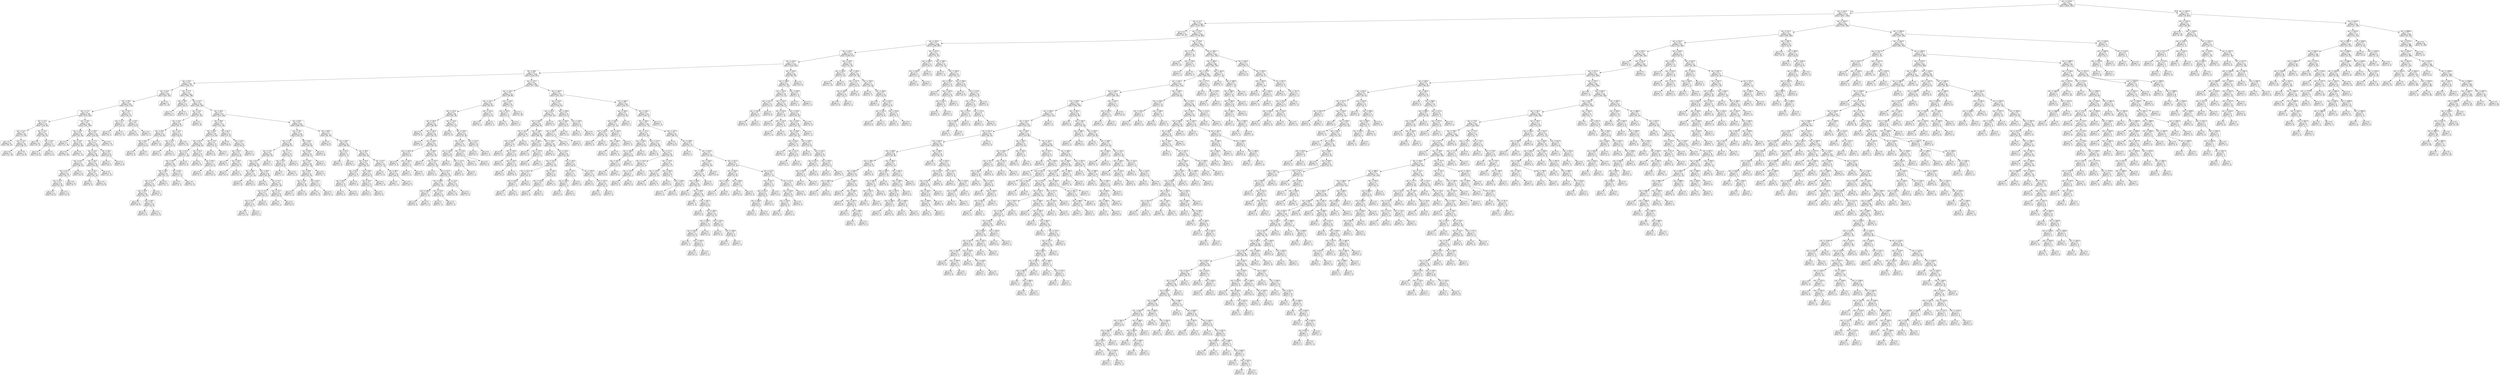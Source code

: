 digraph Tree {
node [shape=box, style="rounded", color="black", fontname=helvetica] ;
edge [fontname=helvetica] ;
0 [label="rain <= 2119.5\ngini = 0.5\nsamples = 3356\nvalue = [2623, 2607]"] ;
1 [label="rain <= 521.0\ngini = 0.5\nsamples = 2779\nvalue = [2547, 1782]"] ;
0 -> 1 [labeldistance=2.5, labelangle=45, headlabel="True"] ;
2 [label="rain <= 11.5\ngini = 0.5\nsamples = 1788\nvalue = [1797, 987]"] ;
1 -> 2 ;
3 [label="gini = 0.5\nsamples = 24\nvalue = [19, 24]"] ;
2 -> 3 ;
4 [label="rain <= 275.5\ngini = 0.5\nsamples = 1764\nvalue = [1778, 963]"] ;
2 -> 4 ;
5 [label="rain <= 254.5\ngini = 0.4\nsamples = 1328\nvalue = [1356, 687]"] ;
4 -> 5 ;
6 [label="rain <= 243.0\ngini = 0.5\nsamples = 1273\nvalue = [1283, 672]"] ;
5 -> 6 ;
7 [label="rain <= 219.5\ngini = 0.4\nsamples = 1223\nvalue = [1242, 632]"] ;
6 -> 7 ;
8 [label="rain <= 99.5\ngini = 0.5\nsamples = 1155\nvalue = [1161, 607]"] ;
7 -> 8 ;
9 [label="rain <= 35.5\ngini = 0.4\nsamples = 759\nvalue = [784, 377]"] ;
8 -> 9 ;
10 [label="rain <= 34.5\ngini = 0.5\nsamples = 335\nvalue = [323, 191]"] ;
9 -> 10 ;
11 [label="rain <= 30.5\ngini = 0.5\nsamples = 326\nvalue = [319, 176]"] ;
10 -> 11 ;
12 [label="rain <= 17.5\ngini = 0.5\nsamples = 295\nvalue = [279, 165]"] ;
11 -> 12 ;
13 [label="rain <= 14.5\ngini = 0.4\nsamples = 115\nvalue = [118, 56]"] ;
12 -> 13 ;
14 [label="rain <= 12.5\ngini = 0.5\nsamples = 69\nvalue = [72, 40]"] ;
13 -> 14 ;
15 [label="gini = 0.4\nsamples = 33\nvalue = [36, 13]"] ;
14 -> 15 ;
16 [label="rain <= 13.5\ngini = 0.5\nsamples = 36\nvalue = [36, 27]"] ;
14 -> 16 ;
17 [label="gini = 0.5\nsamples = 22\nvalue = [21, 19]"] ;
16 -> 17 ;
18 [label="gini = 0.5\nsamples = 14\nvalue = [15, 8]"] ;
16 -> 18 ;
19 [label="rain <= 15.5\ngini = 0.4\nsamples = 46\nvalue = [46, 16]"] ;
13 -> 19 ;
20 [label="gini = 0.3\nsamples = 19\nvalue = [21, 5]"] ;
19 -> 20 ;
21 [label="rain <= 16.5\ngini = 0.4\nsamples = 27\nvalue = [25, 11]"] ;
19 -> 21 ;
22 [label="gini = 0.4\nsamples = 15\nvalue = [15, 6]"] ;
21 -> 22 ;
23 [label="gini = 0.4\nsamples = 12\nvalue = [10, 5]"] ;
21 -> 23 ;
24 [label="rain <= 20.5\ngini = 0.5\nsamples = 180\nvalue = [161, 109]"] ;
12 -> 24 ;
25 [label="rain <= 18.5\ngini = 0.5\nsamples = 55\nvalue = [42, 46]"] ;
24 -> 25 ;
26 [label="gini = 0.5\nsamples = 17\nvalue = [11, 16]"] ;
25 -> 26 ;
27 [label="rain <= 19.5\ngini = 0.5\nsamples = 38\nvalue = [31, 30]"] ;
25 -> 27 ;
28 [label="gini = 0.5\nsamples = 21\nvalue = [20, 18]"] ;
27 -> 28 ;
29 [label="gini = 0.5\nsamples = 17\nvalue = [11, 12]"] ;
27 -> 29 ;
30 [label="rain <= 29.5\ngini = 0.5\nsamples = 125\nvalue = [119, 63]"] ;
24 -> 30 ;
31 [label="rain <= 27.5\ngini = 0.4\nsamples = 110\nvalue = [108, 52]"] ;
30 -> 31 ;
32 [label="rain <= 24.5\ngini = 0.5\nsamples = 90\nvalue = [83, 46]"] ;
31 -> 32 ;
33 [label="rain <= 23.5\ngini = 0.4\nsamples = 51\nvalue = [49, 22]"] ;
32 -> 33 ;
34 [label="rain <= 22.5\ngini = 0.4\nsamples = 38\nvalue = [33, 17]"] ;
33 -> 34 ;
35 [label="rain <= 21.5\ngini = 0.4\nsamples = 26\nvalue = [24, 10]"] ;
34 -> 35 ;
36 [label="gini = 0.4\nsamples = 11\nvalue = [10, 5]"] ;
35 -> 36 ;
37 [label="gini = 0.4\nsamples = 15\nvalue = [14, 5]"] ;
35 -> 37 ;
38 [label="gini = 0.5\nsamples = 12\nvalue = [9, 7]"] ;
34 -> 38 ;
39 [label="gini = 0.4\nsamples = 13\nvalue = [16, 5]"] ;
33 -> 39 ;
40 [label="rain <= 26.5\ngini = 0.5\nsamples = 39\nvalue = [34, 24]"] ;
32 -> 40 ;
41 [label="rain <= 25.5\ngini = 0.5\nsamples = 24\nvalue = [20, 13]"] ;
40 -> 41 ;
42 [label="gini = 0.5\nsamples = 9\nvalue = [6, 4]"] ;
41 -> 42 ;
43 [label="gini = 0.5\nsamples = 15\nvalue = [14, 9]"] ;
41 -> 43 ;
44 [label="gini = 0.5\nsamples = 15\nvalue = [14, 11]"] ;
40 -> 44 ;
45 [label="rain <= 28.5\ngini = 0.3\nsamples = 20\nvalue = [25, 6]"] ;
31 -> 45 ;
46 [label="gini = 0.2\nsamples = 9\nvalue = [16, 2]"] ;
45 -> 46 ;
47 [label="gini = 0.4\nsamples = 11\nvalue = [9, 4]"] ;
45 -> 47 ;
48 [label="gini = 0.5\nsamples = 15\nvalue = [11, 11]"] ;
30 -> 48 ;
49 [label="rain <= 32.5\ngini = 0.3\nsamples = 31\nvalue = [40, 11]"] ;
11 -> 49 ;
50 [label="rain <= 31.5\ngini = 0.2\nsamples = 17\nvalue = [25, 3]"] ;
49 -> 50 ;
51 [label="gini = 0.2\nsamples = 5\nvalue = [8, 1]"] ;
50 -> 51 ;
52 [label="gini = 0.2\nsamples = 12\nvalue = [17, 2]"] ;
50 -> 52 ;
53 [label="rain <= 33.5\ngini = 0.5\nsamples = 14\nvalue = [15, 8]"] ;
49 -> 53 ;
54 [label="gini = 0.5\nsamples = 9\nvalue = [10, 6]"] ;
53 -> 54 ;
55 [label="gini = 0.4\nsamples = 5\nvalue = [5, 2]"] ;
53 -> 55 ;
56 [label="gini = 0.3\nsamples = 9\nvalue = [4, 15]"] ;
10 -> 56 ;
57 [label="rain <= 37.5\ngini = 0.4\nsamples = 424\nvalue = [461, 186]"] ;
9 -> 57 ;
58 [label="rain <= 36.5\ngini = 0.1\nsamples = 23\nvalue = [35, 3]"] ;
57 -> 58 ;
59 [label="gini = 0.1\nsamples = 11\nvalue = [18, 1]"] ;
58 -> 59 ;
60 [label="gini = 0.2\nsamples = 12\nvalue = [17, 2]"] ;
58 -> 60 ;
61 [label="rain <= 44.5\ngini = 0.4\nsamples = 401\nvalue = [426, 183]"] ;
57 -> 61 ;
62 [label="rain <= 43.5\ngini = 0.5\nsamples = 54\nvalue = [47, 35]"] ;
61 -> 62 ;
63 [label="rain <= 40.5\ngini = 0.5\nsamples = 48\nvalue = [45, 27]"] ;
62 -> 63 ;
64 [label="rain <= 39.5\ngini = 0.5\nsamples = 26\nvalue = [19, 18]"] ;
63 -> 64 ;
65 [label="rain <= 38.5\ngini = 0.4\nsamples = 13\nvalue = [12, 6]"] ;
64 -> 65 ;
66 [label="gini = 0.5\nsamples = 6\nvalue = [5, 4]"] ;
65 -> 66 ;
67 [label="gini = 0.3\nsamples = 7\nvalue = [7, 2]"] ;
65 -> 67 ;
68 [label="gini = 0.5\nsamples = 13\nvalue = [7, 12]"] ;
64 -> 68 ;
69 [label="rain <= 42.5\ngini = 0.4\nsamples = 22\nvalue = [26, 9]"] ;
63 -> 69 ;
70 [label="rain <= 41.5\ngini = 0.3\nsamples = 12\nvalue = [15, 3]"] ;
69 -> 70 ;
71 [label="gini = 0.4\nsamples = 4\nvalue = [3, 1]"] ;
70 -> 71 ;
72 [label="gini = 0.2\nsamples = 8\nvalue = [12, 2]"] ;
70 -> 72 ;
73 [label="gini = 0.5\nsamples = 10\nvalue = [11, 6]"] ;
69 -> 73 ;
74 [label="gini = 0.3\nsamples = 6\nvalue = [2, 8]"] ;
62 -> 74 ;
75 [label="rain <= 65.5\ngini = 0.4\nsamples = 347\nvalue = [379, 148]"] ;
61 -> 75 ;
76 [label="rain <= 58.5\ngini = 0.3\nsamples = 147\nvalue = [171, 48]"] ;
75 -> 76 ;
77 [label="rain <= 56.5\ngini = 0.4\nsamples = 105\nvalue = [114, 40]"] ;
76 -> 77 ;
78 [label="rain <= 52.5\ngini = 0.3\nsamples = 92\nvalue = [106, 29]"] ;
77 -> 78 ;
79 [label="rain <= 51.5\ngini = 0.4\nsamples = 73\nvalue = [77, 28]"] ;
78 -> 79 ;
80 [label="rain <= 49.5\ngini = 0.4\nsamples = 68\nvalue = [74, 25]"] ;
79 -> 80 ;
81 [label="rain <= 48.5\ngini = 0.4\nsamples = 53\nvalue = [57, 21]"] ;
80 -> 81 ;
82 [label="rain <= 47.5\ngini = 0.4\nsamples = 44\nvalue = [46, 14]"] ;
81 -> 82 ;
83 [label="rain <= 45.5\ngini = 0.4\nsamples = 36\nvalue = [35, 13]"] ;
82 -> 83 ;
84 [label="gini = 0.3\nsamples = 17\nvalue = [20, 5]"] ;
83 -> 84 ;
85 [label="rain <= 46.5\ngini = 0.5\nsamples = 19\nvalue = [15, 8]"] ;
83 -> 85 ;
86 [label="gini = 0.5\nsamples = 6\nvalue = [3, 4]"] ;
85 -> 86 ;
87 [label="gini = 0.4\nsamples = 13\nvalue = [12, 4]"] ;
85 -> 87 ;
88 [label="gini = 0.2\nsamples = 8\nvalue = [11, 1]"] ;
82 -> 88 ;
89 [label="gini = 0.5\nsamples = 9\nvalue = [11, 7]"] ;
81 -> 89 ;
90 [label="rain <= 50.5\ngini = 0.3\nsamples = 15\nvalue = [17, 4]"] ;
80 -> 90 ;
91 [label="gini = 0.3\nsamples = 4\nvalue = [5, 1]"] ;
90 -> 91 ;
92 [label="gini = 0.3\nsamples = 11\nvalue = [12, 3]"] ;
90 -> 92 ;
93 [label="gini = 0.5\nsamples = 5\nvalue = [3, 3]"] ;
79 -> 93 ;
94 [label="rain <= 54.5\ngini = 0.1\nsamples = 19\nvalue = [29, 1]"] ;
78 -> 94 ;
95 [label="gini = 0.0\nsamples = 8\nvalue = [14, 0]"] ;
94 -> 95 ;
96 [label="rain <= 55.5\ngini = 0.1\nsamples = 11\nvalue = [15, 1]"] ;
94 -> 96 ;
97 [label="gini = 0.3\nsamples = 5\nvalue = [5, 1]"] ;
96 -> 97 ;
98 [label="gini = 0.0\nsamples = 6\nvalue = [10, 0]"] ;
96 -> 98 ;
99 [label="rain <= 57.5\ngini = 0.5\nsamples = 13\nvalue = [8, 11]"] ;
77 -> 99 ;
100 [label="gini = 0.2\nsamples = 6\nvalue = [1, 8]"] ;
99 -> 100 ;
101 [label="gini = 0.4\nsamples = 7\nvalue = [7, 3]"] ;
99 -> 101 ;
102 [label="rain <= 61.5\ngini = 0.2\nsamples = 42\nvalue = [57, 8]"] ;
76 -> 102 ;
103 [label="gini = 0.0\nsamples = 17\nvalue = [28, 0]"] ;
102 -> 103 ;
104 [label="rain <= 64.5\ngini = 0.3\nsamples = 25\nvalue = [29, 8]"] ;
102 -> 104 ;
105 [label="rain <= 62.5\ngini = 0.4\nsamples = 21\nvalue = [25, 8]"] ;
104 -> 105 ;
106 [label="gini = 0.3\nsamples = 5\nvalue = [5, 1]"] ;
105 -> 106 ;
107 [label="rain <= 63.5\ngini = 0.4\nsamples = 16\nvalue = [20, 7]"] ;
105 -> 107 ;
108 [label="gini = 0.4\nsamples = 7\nvalue = [9, 3]"] ;
107 -> 108 ;
109 [label="gini = 0.4\nsamples = 9\nvalue = [11, 4]"] ;
107 -> 109 ;
110 [label="gini = 0.0\nsamples = 4\nvalue = [4, 0]"] ;
104 -> 110 ;
111 [label="rain <= 85.5\ngini = 0.4\nsamples = 200\nvalue = [208, 100]"] ;
75 -> 111 ;
112 [label="rain <= 78.5\ngini = 0.5\nsamples = 128\nvalue = [126, 70]"] ;
111 -> 112 ;
113 [label="rain <= 75.5\ngini = 0.4\nsamples = 80\nvalue = [88, 37]"] ;
112 -> 113 ;
114 [label="rain <= 74.5\ngini = 0.5\nsamples = 61\nvalue = [62, 33]"] ;
113 -> 114 ;
115 [label="rain <= 67.5\ngini = 0.4\nsamples = 54\nvalue = [58, 26]"] ;
114 -> 115 ;
116 [label="rain <= 66.5\ngini = 0.5\nsamples = 15\nvalue = [13, 10]"] ;
115 -> 116 ;
117 [label="gini = 0.5\nsamples = 6\nvalue = [7, 6]"] ;
116 -> 117 ;
118 [label="gini = 0.5\nsamples = 9\nvalue = [6, 4]"] ;
116 -> 118 ;
119 [label="rain <= 69.5\ngini = 0.4\nsamples = 39\nvalue = [45, 16]"] ;
115 -> 119 ;
120 [label="gini = 0.0\nsamples = 5\nvalue = [8, 0]"] ;
119 -> 120 ;
121 [label="rain <= 72.5\ngini = 0.4\nsamples = 34\nvalue = [37, 16]"] ;
119 -> 121 ;
122 [label="rain <= 71.5\ngini = 0.5\nsamples = 18\nvalue = [19, 11]"] ;
121 -> 122 ;
123 [label="rain <= 70.5\ngini = 0.4\nsamples = 13\nvalue = [14, 7]"] ;
122 -> 123 ;
124 [label="gini = 0.5\nsamples = 9\nvalue = [11, 6]"] ;
123 -> 124 ;
125 [label="gini = 0.4\nsamples = 4\nvalue = [3, 1]"] ;
123 -> 125 ;
126 [label="gini = 0.5\nsamples = 5\nvalue = [5, 4]"] ;
122 -> 126 ;
127 [label="rain <= 73.5\ngini = 0.3\nsamples = 16\nvalue = [18, 5]"] ;
121 -> 127 ;
128 [label="gini = 0.2\nsamples = 7\nvalue = [10, 1]"] ;
127 -> 128 ;
129 [label="gini = 0.4\nsamples = 9\nvalue = [8, 4]"] ;
127 -> 129 ;
130 [label="gini = 0.5\nsamples = 7\nvalue = [4, 7]"] ;
114 -> 130 ;
131 [label="rain <= 77.5\ngini = 0.2\nsamples = 19\nvalue = [26, 4]"] ;
113 -> 131 ;
132 [label="rain <= 76.5\ngini = 0.2\nsamples = 13\nvalue = [18, 3]"] ;
131 -> 132 ;
133 [label="gini = 0.2\nsamples = 7\nvalue = [7, 1]"] ;
132 -> 133 ;
134 [label="gini = 0.3\nsamples = 6\nvalue = [11, 2]"] ;
132 -> 134 ;
135 [label="gini = 0.2\nsamples = 6\nvalue = [8, 1]"] ;
131 -> 135 ;
136 [label="rain <= 84.5\ngini = 0.5\nsamples = 48\nvalue = [38, 33]"] ;
112 -> 136 ;
137 [label="rain <= 83.5\ngini = 0.5\nsamples = 43\nvalue = [36, 27]"] ;
136 -> 137 ;
138 [label="rain <= 82.5\ngini = 0.5\nsamples = 38\nvalue = [27, 26]"] ;
137 -> 138 ;
139 [label="rain <= 80.5\ngini = 0.5\nsamples = 33\nvalue = [25, 19]"] ;
138 -> 139 ;
140 [label="rain <= 79.5\ngini = 0.5\nsamples = 16\nvalue = [8, 13]"] ;
139 -> 140 ;
141 [label="gini = 0.3\nsamples = 4\nvalue = [1, 4]"] ;
140 -> 141 ;
142 [label="gini = 0.5\nsamples = 12\nvalue = [7, 9]"] ;
140 -> 142 ;
143 [label="rain <= 81.5\ngini = 0.4\nsamples = 17\nvalue = [17, 6]"] ;
139 -> 143 ;
144 [label="gini = 0.4\nsamples = 10\nvalue = [12, 4]"] ;
143 -> 144 ;
145 [label="gini = 0.4\nsamples = 7\nvalue = [5, 2]"] ;
143 -> 145 ;
146 [label="gini = 0.3\nsamples = 5\nvalue = [2, 7]"] ;
138 -> 146 ;
147 [label="gini = 0.2\nsamples = 5\nvalue = [9, 1]"] ;
137 -> 147 ;
148 [label="gini = 0.4\nsamples = 5\nvalue = [2, 6]"] ;
136 -> 148 ;
149 [label="rain <= 86.5\ngini = 0.4\nsamples = 72\nvalue = [82, 30]"] ;
111 -> 149 ;
150 [label="gini = 0.0\nsamples = 10\nvalue = [16, 0]"] ;
149 -> 150 ;
151 [label="rain <= 89.0\ngini = 0.4\nsamples = 62\nvalue = [66, 30]"] ;
149 -> 151 ;
152 [label="rain <= 87.5\ngini = 0.3\nsamples = 5\nvalue = [1, 4]"] ;
151 -> 152 ;
153 [label="gini = 0.4\nsamples = 4\nvalue = [1, 3]"] ;
152 -> 153 ;
154 [label="gini = 0.0\nsamples = 1\nvalue = [0, 1]"] ;
152 -> 154 ;
155 [label="rain <= 96.5\ngini = 0.4\nsamples = 57\nvalue = [65, 26]"] ;
151 -> 155 ;
156 [label="rain <= 93.0\ngini = 0.4\nsamples = 34\nvalue = [38, 12]"] ;
155 -> 156 ;
157 [label="rain <= 91.5\ngini = 0.5\nsamples = 13\nvalue = [13, 7]"] ;
156 -> 157 ;
158 [label="rain <= 90.5\ngini = 0.4\nsamples = 10\nvalue = [11, 4]"] ;
157 -> 158 ;
159 [label="gini = 0.4\nsamples = 4\nvalue = [5, 2]"] ;
158 -> 159 ;
160 [label="gini = 0.4\nsamples = 6\nvalue = [6, 2]"] ;
158 -> 160 ;
161 [label="gini = 0.5\nsamples = 3\nvalue = [2, 3]"] ;
157 -> 161 ;
162 [label="rain <= 95.5\ngini = 0.3\nsamples = 21\nvalue = [25, 5]"] ;
156 -> 162 ;
163 [label="rain <= 94.5\ngini = 0.1\nsamples = 13\nvalue = [14, 1]"] ;
162 -> 163 ;
164 [label="gini = 0.2\nsamples = 9\nvalue = [9, 1]"] ;
163 -> 164 ;
165 [label="gini = 0.0\nsamples = 4\nvalue = [5, 0]"] ;
163 -> 165 ;
166 [label="gini = 0.4\nsamples = 8\nvalue = [11, 4]"] ;
162 -> 166 ;
167 [label="rain <= 97.5\ngini = 0.4\nsamples = 23\nvalue = [27, 14]"] ;
155 -> 167 ;
168 [label="gini = 0.3\nsamples = 4\nvalue = [1, 5]"] ;
167 -> 168 ;
169 [label="rain <= 98.5\ngini = 0.4\nsamples = 19\nvalue = [26, 9]"] ;
167 -> 169 ;
170 [label="gini = 0.3\nsamples = 7\nvalue = [11, 2]"] ;
169 -> 170 ;
171 [label="gini = 0.4\nsamples = 12\nvalue = [15, 7]"] ;
169 -> 171 ;
172 [label="rain <= 127.5\ngini = 0.5\nsamples = 396\nvalue = [377, 230]"] ;
8 -> 172 ;
173 [label="rain <= 124.5\ngini = 0.5\nsamples = 121\nvalue = [98, 89]"] ;
172 -> 173 ;
174 [label="rain <= 122.5\ngini = 0.5\nsamples = 99\nvalue = [94, 62]"] ;
173 -> 174 ;
175 [label="rain <= 113.5\ngini = 0.5\nsamples = 89\nvalue = [81, 59]"] ;
174 -> 175 ;
176 [label="rain <= 100.5\ngini = 0.5\nsamples = 62\nvalue = [58, 36]"] ;
175 -> 176 ;
177 [label="gini = 0.5\nsamples = 6\nvalue = [5, 5]"] ;
176 -> 177 ;
178 [label="rain <= 102.5\ngini = 0.5\nsamples = 56\nvalue = [53, 31]"] ;
176 -> 178 ;
179 [label="gini = 0.0\nsamples = 3\nvalue = [3, 0]"] ;
178 -> 179 ;
180 [label="rain <= 105.5\ngini = 0.5\nsamples = 53\nvalue = [50, 31]"] ;
178 -> 180 ;
181 [label="rain <= 103.5\ngini = 0.5\nsamples = 8\nvalue = [6, 6]"] ;
180 -> 181 ;
182 [label="gini = 0.5\nsamples = 4\nvalue = [4, 3]"] ;
181 -> 182 ;
183 [label="rain <= 104.5\ngini = 0.5\nsamples = 4\nvalue = [2, 3]"] ;
181 -> 183 ;
184 [label="gini = 0.4\nsamples = 2\nvalue = [1, 2]"] ;
183 -> 184 ;
185 [label="gini = 0.5\nsamples = 2\nvalue = [1, 1]"] ;
183 -> 185 ;
186 [label="rain <= 106.5\ngini = 0.5\nsamples = 45\nvalue = [44, 25]"] ;
180 -> 186 ;
187 [label="gini = 0.2\nsamples = 5\nvalue = [7, 1]"] ;
186 -> 187 ;
188 [label="rain <= 107.5\ngini = 0.5\nsamples = 40\nvalue = [37, 24]"] ;
186 -> 188 ;
189 [label="gini = 0.0\nsamples = 2\nvalue = [0, 3]"] ;
188 -> 189 ;
190 [label="rain <= 111.5\ngini = 0.5\nsamples = 38\nvalue = [37, 21]"] ;
188 -> 190 ;
191 [label="rain <= 109.5\ngini = 0.4\nsamples = 16\nvalue = [21, 10]"] ;
190 -> 191 ;
192 [label="rain <= 108.5\ngini = 0.5\nsamples = 7\nvalue = [7, 5]"] ;
191 -> 192 ;
193 [label="gini = 0.5\nsamples = 4\nvalue = [5, 3]"] ;
192 -> 193 ;
194 [label="gini = 0.5\nsamples = 3\nvalue = [2, 2]"] ;
192 -> 194 ;
195 [label="rain <= 110.5\ngini = 0.4\nsamples = 9\nvalue = [14, 5]"] ;
191 -> 195 ;
196 [label="gini = 0.4\nsamples = 7\nvalue = [7, 3]"] ;
195 -> 196 ;
197 [label="gini = 0.3\nsamples = 2\nvalue = [7, 2]"] ;
195 -> 197 ;
198 [label="rain <= 112.5\ngini = 0.5\nsamples = 22\nvalue = [16, 11]"] ;
190 -> 198 ;
199 [label="gini = 0.5\nsamples = 16\nvalue = [11, 9]"] ;
198 -> 199 ;
200 [label="gini = 0.4\nsamples = 6\nvalue = [5, 2]"] ;
198 -> 200 ;
201 [label="rain <= 114.5\ngini = 0.5\nsamples = 27\nvalue = [23, 23]"] ;
175 -> 201 ;
202 [label="gini = 0.0\nsamples = 2\nvalue = [0, 3]"] ;
201 -> 202 ;
203 [label="rain <= 120.5\ngini = 0.5\nsamples = 25\nvalue = [23, 20]"] ;
201 -> 203 ;
204 [label="rain <= 118.5\ngini = 0.5\nsamples = 15\nvalue = [16, 11]"] ;
203 -> 204 ;
205 [label="rain <= 116.0\ngini = 0.5\nsamples = 10\nvalue = [8, 8]"] ;
204 -> 205 ;
206 [label="gini = 0.5\nsamples = 4\nvalue = [3, 4]"] ;
205 -> 206 ;
207 [label="rain <= 117.5\ngini = 0.5\nsamples = 6\nvalue = [5, 4]"] ;
205 -> 207 ;
208 [label="gini = 0.5\nsamples = 4\nvalue = [4, 3]"] ;
207 -> 208 ;
209 [label="gini = 0.5\nsamples = 2\nvalue = [1, 1]"] ;
207 -> 209 ;
210 [label="rain <= 119.5\ngini = 0.4\nsamples = 5\nvalue = [8, 3]"] ;
204 -> 210 ;
211 [label="gini = 0.0\nsamples = 2\nvalue = [3, 0]"] ;
210 -> 211 ;
212 [label="gini = 0.5\nsamples = 3\nvalue = [5, 3]"] ;
210 -> 212 ;
213 [label="rain <= 121.5\ngini = 0.5\nsamples = 10\nvalue = [7, 9]"] ;
203 -> 213 ;
214 [label="gini = 0.5\nsamples = 8\nvalue = [6, 7]"] ;
213 -> 214 ;
215 [label="gini = 0.4\nsamples = 2\nvalue = [1, 2]"] ;
213 -> 215 ;
216 [label="rain <= 123.5\ngini = 0.3\nsamples = 10\nvalue = [13, 3]"] ;
174 -> 216 ;
217 [label="gini = 0.3\nsamples = 7\nvalue = [9, 2]"] ;
216 -> 217 ;
218 [label="gini = 0.3\nsamples = 3\nvalue = [4, 1]"] ;
216 -> 218 ;
219 [label="rain <= 126.5\ngini = 0.2\nsamples = 22\nvalue = [4, 27]"] ;
173 -> 219 ;
220 [label="rain <= 125.5\ngini = 0.4\nsamples = 4\nvalue = [2, 4]"] ;
219 -> 220 ;
221 [label="gini = 0.4\nsamples = 2\nvalue = [1, 2]"] ;
220 -> 221 ;
222 [label="gini = 0.4\nsamples = 2\nvalue = [1, 2]"] ;
220 -> 222 ;
223 [label="gini = 0.1\nsamples = 18\nvalue = [2, 23]"] ;
219 -> 223 ;
224 [label="rain <= 160.5\ngini = 0.4\nsamples = 275\nvalue = [279, 141]"] ;
172 -> 224 ;
225 [label="rain <= 153.5\ngini = 0.4\nsamples = 111\nvalue = [126, 44]"] ;
224 -> 225 ;
226 [label="rain <= 152.5\ngini = 0.4\nsamples = 91\nvalue = [102, 40]"] ;
225 -> 226 ;
227 [label="rain <= 135.5\ngini = 0.4\nsamples = 87\nvalue = [98, 35]"] ;
226 -> 227 ;
228 [label="rain <= 131.5\ngini = 0.3\nsamples = 28\nvalue = [32, 7]"] ;
227 -> 228 ;
229 [label="rain <= 128.5\ngini = 0.4\nsamples = 19\nvalue = [16, 7]"] ;
228 -> 229 ;
230 [label="gini = 0.5\nsamples = 5\nvalue = [3, 2]"] ;
229 -> 230 ;
231 [label="rain <= 129.5\ngini = 0.4\nsamples = 14\nvalue = [13, 5]"] ;
229 -> 231 ;
232 [label="gini = 0.0\nsamples = 2\nvalue = [2, 0]"] ;
231 -> 232 ;
233 [label="rain <= 130.5\ngini = 0.4\nsamples = 12\nvalue = [11, 5]"] ;
231 -> 233 ;
234 [label="gini = 0.4\nsamples = 6\nvalue = [5, 2]"] ;
233 -> 234 ;
235 [label="gini = 0.4\nsamples = 6\nvalue = [6, 3]"] ;
233 -> 235 ;
236 [label="gini = 0.0\nsamples = 9\nvalue = [16, 0]"] ;
228 -> 236 ;
237 [label="rain <= 138.5\ngini = 0.4\nsamples = 59\nvalue = [66, 28]"] ;
227 -> 237 ;
238 [label="rain <= 136.5\ngini = 0.5\nsamples = 10\nvalue = [6, 9]"] ;
237 -> 238 ;
239 [label="gini = 0.4\nsamples = 5\nvalue = [2, 5]"] ;
238 -> 239 ;
240 [label="rain <= 137.5\ngini = 0.5\nsamples = 5\nvalue = [4, 4]"] ;
238 -> 240 ;
241 [label="gini = 0.0\nsamples = 1\nvalue = [2, 0]"] ;
240 -> 241 ;
242 [label="gini = 0.4\nsamples = 4\nvalue = [2, 4]"] ;
240 -> 242 ;
243 [label="rain <= 139.5\ngini = 0.4\nsamples = 49\nvalue = [60, 19]"] ;
237 -> 243 ;
244 [label="gini = 0.0\nsamples = 4\nvalue = [8, 0]"] ;
243 -> 244 ;
245 [label="rain <= 145.5\ngini = 0.4\nsamples = 45\nvalue = [52, 19]"] ;
243 -> 245 ;
246 [label="rain <= 142.5\ngini = 0.5\nsamples = 23\nvalue = [24, 13]"] ;
245 -> 246 ;
247 [label="rain <= 141.5\ngini = 0.3\nsamples = 12\nvalue = [15, 4]"] ;
246 -> 247 ;
248 [label="rain <= 140.5\ngini = 0.5\nsamples = 7\nvalue = [7, 4]"] ;
247 -> 248 ;
249 [label="gini = 0.5\nsamples = 2\nvalue = [1, 1]"] ;
248 -> 249 ;
250 [label="gini = 0.4\nsamples = 5\nvalue = [6, 3]"] ;
248 -> 250 ;
251 [label="gini = 0.0\nsamples = 5\nvalue = [8, 0]"] ;
247 -> 251 ;
252 [label="rain <= 144.5\ngini = 0.5\nsamples = 11\nvalue = [9, 9]"] ;
246 -> 252 ;
253 [label="rain <= 143.5\ngini = 0.5\nsamples = 7\nvalue = [5, 7]"] ;
252 -> 253 ;
254 [label="gini = 0.5\nsamples = 4\nvalue = [3, 4]"] ;
253 -> 254 ;
255 [label="gini = 0.5\nsamples = 3\nvalue = [2, 3]"] ;
253 -> 255 ;
256 [label="gini = 0.4\nsamples = 4\nvalue = [4, 2]"] ;
252 -> 256 ;
257 [label="rain <= 149.5\ngini = 0.3\nsamples = 22\nvalue = [28, 6]"] ;
245 -> 257 ;
258 [label="rain <= 147.5\ngini = 0.2\nsamples = 11\nvalue = [14, 2]"] ;
257 -> 258 ;
259 [label="rain <= 146.5\ngini = 0.3\nsamples = 7\nvalue = [7, 2]"] ;
258 -> 259 ;
260 [label="gini = 0.0\nsamples = 1\nvalue = [2, 0]"] ;
259 -> 260 ;
261 [label="gini = 0.4\nsamples = 6\nvalue = [5, 2]"] ;
259 -> 261 ;
262 [label="gini = 0.0\nsamples = 4\nvalue = [7, 0]"] ;
258 -> 262 ;
263 [label="rain <= 150.5\ngini = 0.3\nsamples = 11\nvalue = [14, 4]"] ;
257 -> 263 ;
264 [label="gini = 0.5\nsamples = 3\nvalue = [3, 2]"] ;
263 -> 264 ;
265 [label="rain <= 151.5\ngini = 0.3\nsamples = 8\nvalue = [11, 2]"] ;
263 -> 265 ;
266 [label="gini = 0.0\nsamples = 3\nvalue = [4, 0]"] ;
265 -> 266 ;
267 [label="gini = 0.3\nsamples = 5\nvalue = [7, 2]"] ;
265 -> 267 ;
268 [label="gini = 0.5\nsamples = 4\nvalue = [4, 5]"] ;
226 -> 268 ;
269 [label="rain <= 158.5\ngini = 0.2\nsamples = 20\nvalue = [24, 4]"] ;
225 -> 269 ;
270 [label="rain <= 156.0\ngini = 0.2\nsamples = 14\nvalue = [19, 2]"] ;
269 -> 270 ;
271 [label="rain <= 154.5\ngini = 0.2\nsamples = 11\nvalue = [15, 2]"] ;
270 -> 271 ;
272 [label="gini = 0.2\nsamples = 6\nvalue = [10, 1]"] ;
271 -> 272 ;
273 [label="gini = 0.3\nsamples = 5\nvalue = [5, 1]"] ;
271 -> 273 ;
274 [label="gini = 0.0\nsamples = 3\nvalue = [4, 0]"] ;
270 -> 274 ;
275 [label="rain <= 159.5\ngini = 0.4\nsamples = 6\nvalue = [5, 2]"] ;
269 -> 275 ;
276 [label="gini = 0.5\nsamples = 4\nvalue = [3, 2]"] ;
275 -> 276 ;
277 [label="gini = 0.0\nsamples = 2\nvalue = [2, 0]"] ;
275 -> 277 ;
278 [label="rain <= 166.5\ngini = 0.5\nsamples = 164\nvalue = [153, 97]"] ;
224 -> 278 ;
279 [label="rain <= 165.5\ngini = 0.5\nsamples = 21\nvalue = [15, 20]"] ;
278 -> 279 ;
280 [label="rain <= 162.5\ngini = 0.5\nsamples = 17\nvalue = [15, 13]"] ;
279 -> 280 ;
281 [label="rain <= 161.5\ngini = 0.5\nsamples = 10\nvalue = [8, 10]"] ;
280 -> 281 ;
282 [label="gini = 0.5\nsamples = 3\nvalue = [4, 4]"] ;
281 -> 282 ;
283 [label="gini = 0.5\nsamples = 7\nvalue = [4, 6]"] ;
281 -> 283 ;
284 [label="rain <= 164.5\ngini = 0.4\nsamples = 7\nvalue = [7, 3]"] ;
280 -> 284 ;
285 [label="rain <= 163.5\ngini = 0.2\nsamples = 5\nvalue = [6, 1]"] ;
284 -> 285 ;
286 [label="gini = 0.3\nsamples = 4\nvalue = [5, 1]"] ;
285 -> 286 ;
287 [label="gini = 0.0\nsamples = 1\nvalue = [1, 0]"] ;
285 -> 287 ;
288 [label="gini = 0.4\nsamples = 2\nvalue = [1, 2]"] ;
284 -> 288 ;
289 [label="gini = 0.0\nsamples = 4\nvalue = [0, 7]"] ;
279 -> 289 ;
290 [label="rain <= 218.5\ngini = 0.5\nsamples = 143\nvalue = [138, 77]"] ;
278 -> 290 ;
291 [label="rain <= 184.5\ngini = 0.5\nsamples = 139\nvalue = [137, 73]"] ;
290 -> 291 ;
292 [label="rain <= 171.5\ngini = 0.5\nsamples = 57\nvalue = [51, 36]"] ;
291 -> 292 ;
293 [label="rain <= 169.5\ngini = 0.4\nsamples = 21\nvalue = [25, 8]"] ;
292 -> 293 ;
294 [label="rain <= 168.5\ngini = 0.4\nsamples = 17\nvalue = [19, 8]"] ;
293 -> 294 ;
295 [label="rain <= 167.5\ngini = 0.3\nsamples = 10\nvalue = [14, 3]"] ;
294 -> 295 ;
296 [label="gini = 0.0\nsamples = 3\nvalue = [5, 0]"] ;
295 -> 296 ;
297 [label="gini = 0.4\nsamples = 7\nvalue = [9, 3]"] ;
295 -> 297 ;
298 [label="gini = 0.5\nsamples = 7\nvalue = [5, 5]"] ;
294 -> 298 ;
299 [label="gini = 0.0\nsamples = 4\nvalue = [6, 0]"] ;
293 -> 299 ;
300 [label="rain <= 172.5\ngini = 0.5\nsamples = 36\nvalue = [26, 28]"] ;
292 -> 300 ;
301 [label="gini = 0.2\nsamples = 8\nvalue = [1, 9]"] ;
300 -> 301 ;
302 [label="rain <= 177.5\ngini = 0.5\nsamples = 28\nvalue = [25, 19]"] ;
300 -> 302 ;
303 [label="rain <= 176.5\ngini = 0.2\nsamples = 9\nvalue = [13, 2]"] ;
302 -> 303 ;
304 [label="rain <= 174.0\ngini = 0.2\nsamples = 7\nvalue = [10, 1]"] ;
303 -> 304 ;
305 [label="gini = 0.3\nsamples = 4\nvalue = [5, 1]"] ;
304 -> 305 ;
306 [label="gini = 0.0\nsamples = 3\nvalue = [5, 0]"] ;
304 -> 306 ;
307 [label="gini = 0.4\nsamples = 2\nvalue = [3, 1]"] ;
303 -> 307 ;
308 [label="rain <= 179.5\ngini = 0.5\nsamples = 19\nvalue = [12, 17]"] ;
302 -> 308 ;
309 [label="rain <= 178.5\ngini = 0.4\nsamples = 8\nvalue = [3, 10]"] ;
308 -> 309 ;
310 [label="gini = 0.0\nsamples = 2\nvalue = [0, 3]"] ;
309 -> 310 ;
311 [label="gini = 0.4\nsamples = 6\nvalue = [3, 7]"] ;
309 -> 311 ;
312 [label="rain <= 182.5\ngini = 0.5\nsamples = 11\nvalue = [9, 7]"] ;
308 -> 312 ;
313 [label="gini = 0.0\nsamples = 3\nvalue = [4, 0]"] ;
312 -> 313 ;
314 [label="rain <= 183.5\ngini = 0.5\nsamples = 8\nvalue = [5, 7]"] ;
312 -> 314 ;
315 [label="gini = 0.5\nsamples = 5\nvalue = [2, 3]"] ;
314 -> 315 ;
316 [label="gini = 0.5\nsamples = 3\nvalue = [3, 4]"] ;
314 -> 316 ;
317 [label="rain <= 187.5\ngini = 0.4\nsamples = 82\nvalue = [86, 37]"] ;
291 -> 317 ;
318 [label="gini = 0.0\nsamples = 10\nvalue = [16, 0]"] ;
317 -> 318 ;
319 [label="rain <= 188.5\ngini = 0.5\nsamples = 72\nvalue = [70, 37]"] ;
317 -> 319 ;
320 [label="gini = 0.0\nsamples = 1\nvalue = [0, 2]"] ;
319 -> 320 ;
321 [label="rain <= 203.5\ngini = 0.4\nsamples = 71\nvalue = [70, 35]"] ;
319 -> 321 ;
322 [label="rain <= 200.5\ngini = 0.4\nsamples = 44\nvalue = [45, 16]"] ;
321 -> 322 ;
323 [label="rain <= 199.5\ngini = 0.4\nsamples = 37\nvalue = [35, 16]"] ;
322 -> 323 ;
324 [label="rain <= 189.5\ngini = 0.4\nsamples = 35\nvalue = [35, 14]"] ;
323 -> 324 ;
325 [label="gini = 0.2\nsamples = 5\nvalue = [8, 1]"] ;
324 -> 325 ;
326 [label="rain <= 190.5\ngini = 0.4\nsamples = 30\nvalue = [27, 13]"] ;
324 -> 326 ;
327 [label="gini = 0.3\nsamples = 3\nvalue = [1, 4]"] ;
326 -> 327 ;
328 [label="rain <= 192.5\ngini = 0.4\nsamples = 27\nvalue = [26, 9]"] ;
326 -> 328 ;
329 [label="gini = 0.0\nsamples = 3\nvalue = [5, 0]"] ;
328 -> 329 ;
330 [label="rain <= 196.5\ngini = 0.4\nsamples = 24\nvalue = [21, 9]"] ;
328 -> 330 ;
331 [label="rain <= 195.5\ngini = 0.4\nsamples = 13\nvalue = [13, 4]"] ;
330 -> 331 ;
332 [label="rain <= 193.5\ngini = 0.4\nsamples = 10\nvalue = [10, 4]"] ;
331 -> 332 ;
333 [label="gini = 0.4\nsamples = 2\nvalue = [2, 1]"] ;
332 -> 333 ;
334 [label="rain <= 194.5\ngini = 0.4\nsamples = 8\nvalue = [8, 3]"] ;
332 -> 334 ;
335 [label="gini = 0.4\nsamples = 5\nvalue = [6, 2]"] ;
334 -> 335 ;
336 [label="gini = 0.4\nsamples = 3\nvalue = [2, 1]"] ;
334 -> 336 ;
337 [label="gini = 0.0\nsamples = 3\nvalue = [3, 0]"] ;
331 -> 337 ;
338 [label="rain <= 197.5\ngini = 0.5\nsamples = 11\nvalue = [8, 5]"] ;
330 -> 338 ;
339 [label="gini = 0.0\nsamples = 2\nvalue = [0, 2]"] ;
338 -> 339 ;
340 [label="rain <= 198.5\ngini = 0.4\nsamples = 9\nvalue = [8, 3]"] ;
338 -> 340 ;
341 [label="gini = 0.5\nsamples = 2\nvalue = [1, 1]"] ;
340 -> 341 ;
342 [label="gini = 0.3\nsamples = 7\nvalue = [7, 2]"] ;
340 -> 342 ;
343 [label="gini = 0.0\nsamples = 2\nvalue = [0, 2]"] ;
323 -> 343 ;
344 [label="gini = 0.0\nsamples = 7\nvalue = [10, 0]"] ;
322 -> 344 ;
345 [label="rain <= 207.5\ngini = 0.5\nsamples = 27\nvalue = [25, 19]"] ;
321 -> 345 ;
346 [label="rain <= 205.5\ngini = 0.5\nsamples = 10\nvalue = [8, 10]"] ;
345 -> 346 ;
347 [label="rain <= 204.5\ngini = 0.4\nsamples = 3\nvalue = [1, 2]"] ;
346 -> 347 ;
348 [label="gini = 0.5\nsamples = 2\nvalue = [1, 1]"] ;
347 -> 348 ;
349 [label="gini = 0.0\nsamples = 1\nvalue = [0, 1]"] ;
347 -> 349 ;
350 [label="rain <= 206.5\ngini = 0.5\nsamples = 7\nvalue = [7, 8]"] ;
346 -> 350 ;
351 [label="gini = 0.5\nsamples = 4\nvalue = [5, 5]"] ;
350 -> 351 ;
352 [label="gini = 0.5\nsamples = 3\nvalue = [2, 3]"] ;
350 -> 352 ;
353 [label="rain <= 213.5\ngini = 0.5\nsamples = 17\nvalue = [17, 9]"] ;
345 -> 353 ;
354 [label="rain <= 212.5\ngini = 0.4\nsamples = 10\nvalue = [12, 4]"] ;
353 -> 354 ;
355 [label="rain <= 211.0\ngini = 0.4\nsamples = 8\nvalue = [8, 4]"] ;
354 -> 355 ;
356 [label="rain <= 208.5\ngini = 0.3\nsamples = 6\nvalue = [8, 2]"] ;
355 -> 356 ;
357 [label="gini = 0.4\nsamples = 4\nvalue = [5, 2]"] ;
356 -> 357 ;
358 [label="gini = 0.0\nsamples = 2\nvalue = [3, 0]"] ;
356 -> 358 ;
359 [label="gini = 0.0\nsamples = 2\nvalue = [0, 2]"] ;
355 -> 359 ;
360 [label="gini = 0.0\nsamples = 2\nvalue = [4, 0]"] ;
354 -> 360 ;
361 [label="rain <= 217.5\ngini = 0.5\nsamples = 7\nvalue = [5, 5]"] ;
353 -> 361 ;
362 [label="rain <= 216.5\ngini = 0.5\nsamples = 6\nvalue = [3, 5]"] ;
361 -> 362 ;
363 [label="rain <= 215.0\ngini = 0.5\nsamples = 5\nvalue = [3, 3]"] ;
362 -> 363 ;
364 [label="gini = 0.0\nsamples = 1\nvalue = [0, 1]"] ;
363 -> 364 ;
365 [label="gini = 0.5\nsamples = 4\nvalue = [3, 2]"] ;
363 -> 365 ;
366 [label="gini = 0.0\nsamples = 1\nvalue = [0, 2]"] ;
362 -> 366 ;
367 [label="gini = 0.0\nsamples = 1\nvalue = [2, 0]"] ;
361 -> 367 ;
368 [label="gini = 0.3\nsamples = 4\nvalue = [1, 4]"] ;
290 -> 368 ;
369 [label="rain <= 240.5\ngini = 0.4\nsamples = 68\nvalue = [81, 25]"] ;
7 -> 369 ;
370 [label="rain <= 238.5\ngini = 0.4\nsamples = 62\nvalue = [71, 25]"] ;
369 -> 370 ;
371 [label="rain <= 222.5\ngini = 0.4\nsamples = 59\nvalue = [70, 22]"] ;
370 -> 371 ;
372 [label="rain <= 221.5\ngini = 0.1\nsamples = 10\nvalue = [14, 1]"] ;
371 -> 372 ;
373 [label="rain <= 220.5\ngini = 0.2\nsamples = 6\nvalue = [8, 1]"] ;
372 -> 373 ;
374 [label="gini = 0.0\nsamples = 3\nvalue = [5, 0]"] ;
373 -> 374 ;
375 [label="gini = 0.4\nsamples = 3\nvalue = [3, 1]"] ;
373 -> 375 ;
376 [label="gini = 0.0\nsamples = 4\nvalue = [6, 0]"] ;
372 -> 376 ;
377 [label="rain <= 225.5\ngini = 0.4\nsamples = 49\nvalue = [56, 21]"] ;
371 -> 377 ;
378 [label="rain <= 223.5\ngini = 0.5\nsamples = 9\nvalue = [7, 6]"] ;
377 -> 378 ;
379 [label="gini = 0.5\nsamples = 4\nvalue = [3, 3]"] ;
378 -> 379 ;
380 [label="rain <= 224.5\ngini = 0.5\nsamples = 5\nvalue = [4, 3]"] ;
378 -> 380 ;
381 [label="gini = 0.0\nsamples = 1\nvalue = [1, 0]"] ;
380 -> 381 ;
382 [label="gini = 0.5\nsamples = 4\nvalue = [3, 3]"] ;
380 -> 382 ;
383 [label="rain <= 235.5\ngini = 0.4\nsamples = 40\nvalue = [49, 15]"] ;
377 -> 383 ;
384 [label="rain <= 234.5\ngini = 0.4\nsamples = 36\nvalue = [44, 15]"] ;
383 -> 384 ;
385 [label="rain <= 228.5\ngini = 0.4\nsamples = 34\nvalue = [43, 13]"] ;
384 -> 385 ;
386 [label="rain <= 226.5\ngini = 0.3\nsamples = 13\nvalue = [21, 4]"] ;
385 -> 386 ;
387 [label="gini = 0.4\nsamples = 3\nvalue = [5, 2]"] ;
386 -> 387 ;
388 [label="rain <= 227.5\ngini = 0.2\nsamples = 10\nvalue = [16, 2]"] ;
386 -> 388 ;
389 [label="gini = 0.2\nsamples = 8\nvalue = [12, 2]"] ;
388 -> 389 ;
390 [label="gini = 0.0\nsamples = 2\nvalue = [4, 0]"] ;
388 -> 390 ;
391 [label="rain <= 229.5\ngini = 0.4\nsamples = 21\nvalue = [22, 9]"] ;
385 -> 391 ;
392 [label="gini = 0.0\nsamples = 3\nvalue = [0, 3]"] ;
391 -> 392 ;
393 [label="rain <= 232.5\ngini = 0.3\nsamples = 18\nvalue = [22, 6]"] ;
391 -> 393 ;
394 [label="rain <= 231.5\ngini = 0.2\nsamples = 9\nvalue = [12, 2]"] ;
393 -> 394 ;
395 [label="rain <= 230.5\ngini = 0.4\nsamples = 6\nvalue = [6, 2]"] ;
394 -> 395 ;
396 [label="gini = 0.4\nsamples = 3\nvalue = [2, 1]"] ;
395 -> 396 ;
397 [label="gini = 0.3\nsamples = 3\nvalue = [4, 1]"] ;
395 -> 397 ;
398 [label="gini = 0.0\nsamples = 3\nvalue = [6, 0]"] ;
394 -> 398 ;
399 [label="rain <= 233.5\ngini = 0.4\nsamples = 9\nvalue = [10, 4]"] ;
393 -> 399 ;
400 [label="gini = 0.4\nsamples = 4\nvalue = [5, 2]"] ;
399 -> 400 ;
401 [label="gini = 0.4\nsamples = 5\nvalue = [5, 2]"] ;
399 -> 401 ;
402 [label="gini = 0.4\nsamples = 2\nvalue = [1, 2]"] ;
384 -> 402 ;
403 [label="gini = 0.0\nsamples = 4\nvalue = [5, 0]"] ;
383 -> 403 ;
404 [label="rain <= 239.5\ngini = 0.4\nsamples = 3\nvalue = [1, 3]"] ;
370 -> 404 ;
405 [label="gini = 0.0\nsamples = 1\nvalue = [0, 1]"] ;
404 -> 405 ;
406 [label="gini = 0.4\nsamples = 2\nvalue = [1, 2]"] ;
404 -> 406 ;
407 [label="gini = 0.0\nsamples = 6\nvalue = [10, 0]"] ;
369 -> 407 ;
408 [label="rain <= 245.5\ngini = 0.5\nsamples = 50\nvalue = [41, 40]"] ;
6 -> 408 ;
409 [label="rain <= 244.5\ngini = 0.3\nsamples = 15\nvalue = [4, 22]"] ;
408 -> 409 ;
410 [label="gini = 0.2\nsamples = 9\nvalue = [2, 13]"] ;
409 -> 410 ;
411 [label="gini = 0.3\nsamples = 6\nvalue = [2, 9]"] ;
409 -> 411 ;
412 [label="rain <= 248.5\ngini = 0.4\nsamples = 35\nvalue = [37, 18]"] ;
408 -> 412 ;
413 [label="rain <= 247.5\ngini = 0.2\nsamples = 14\nvalue = [19, 2]"] ;
412 -> 413 ;
414 [label="rain <= 246.5\ngini = 0.3\nsamples = 10\nvalue = [10, 2]"] ;
413 -> 414 ;
415 [label="gini = 0.0\nsamples = 3\nvalue = [5, 0]"] ;
414 -> 415 ;
416 [label="gini = 0.4\nsamples = 7\nvalue = [5, 2]"] ;
414 -> 416 ;
417 [label="gini = 0.0\nsamples = 4\nvalue = [9, 0]"] ;
413 -> 417 ;
418 [label="rain <= 249.5\ngini = 0.5\nsamples = 21\nvalue = [18, 16]"] ;
412 -> 418 ;
419 [label="gini = 0.5\nsamples = 9\nvalue = [5, 7]"] ;
418 -> 419 ;
420 [label="rain <= 250.5\ngini = 0.5\nsamples = 12\nvalue = [13, 9]"] ;
418 -> 420 ;
421 [label="gini = 0.0\nsamples = 1\nvalue = [1, 0]"] ;
420 -> 421 ;
422 [label="rain <= 252.5\ngini = 0.5\nsamples = 11\nvalue = [12, 9]"] ;
420 -> 422 ;
423 [label="rain <= 251.5\ngini = 0.5\nsamples = 6\nvalue = [9, 6]"] ;
422 -> 423 ;
424 [label="gini = 0.5\nsamples = 4\nvalue = [6, 5]"] ;
423 -> 424 ;
425 [label="gini = 0.4\nsamples = 2\nvalue = [3, 1]"] ;
423 -> 425 ;
426 [label="rain <= 253.5\ngini = 0.5\nsamples = 5\nvalue = [3, 3]"] ;
422 -> 426 ;
427 [label="gini = 0.4\nsamples = 3\nvalue = [1, 2]"] ;
426 -> 427 ;
428 [label="gini = 0.4\nsamples = 2\nvalue = [2, 1]"] ;
426 -> 428 ;
429 [label="rain <= 257.5\ngini = 0.3\nsamples = 55\nvalue = [73, 15]"] ;
5 -> 429 ;
430 [label="rain <= 256.5\ngini = 0.1\nsamples = 10\nvalue = [18, 1]"] ;
429 -> 430 ;
431 [label="rain <= 255.5\ngini = 0.2\nsamples = 5\nvalue = [11, 1]"] ;
430 -> 431 ;
432 [label="gini = 0.0\nsamples = 2\nvalue = [4, 0]"] ;
431 -> 432 ;
433 [label="gini = 0.2\nsamples = 3\nvalue = [7, 1]"] ;
431 -> 433 ;
434 [label="gini = 0.0\nsamples = 5\nvalue = [7, 0]"] ;
430 -> 434 ;
435 [label="rain <= 258.5\ngini = 0.3\nsamples = 45\nvalue = [55, 14]"] ;
429 -> 435 ;
436 [label="gini = 0.4\nsamples = 2\nvalue = [1, 3]"] ;
435 -> 436 ;
437 [label="rain <= 265.5\ngini = 0.3\nsamples = 43\nvalue = [54, 11]"] ;
435 -> 437 ;
438 [label="rain <= 259.5\ngini = 0.4\nsamples = 13\nvalue = [11, 5]"] ;
437 -> 438 ;
439 [label="gini = 0.0\nsamples = 1\nvalue = [1, 0]"] ;
438 -> 439 ;
440 [label="rain <= 263.5\ngini = 0.4\nsamples = 12\nvalue = [10, 5]"] ;
438 -> 440 ;
441 [label="rain <= 261.0\ngini = 0.5\nsamples = 9\nvalue = [7, 4]"] ;
440 -> 441 ;
442 [label="gini = 0.4\nsamples = 6\nvalue = [5, 2]"] ;
441 -> 442 ;
443 [label="gini = 0.5\nsamples = 3\nvalue = [2, 2]"] ;
441 -> 443 ;
444 [label="gini = 0.4\nsamples = 3\nvalue = [3, 1]"] ;
440 -> 444 ;
445 [label="rain <= 268.5\ngini = 0.2\nsamples = 30\nvalue = [43, 6]"] ;
437 -> 445 ;
446 [label="gini = 0.0\nsamples = 12\nvalue = [22, 0]"] ;
445 -> 446 ;
447 [label="rain <= 273.5\ngini = 0.3\nsamples = 18\nvalue = [21, 6]"] ;
445 -> 447 ;
448 [label="rain <= 271.5\ngini = 0.4\nsamples = 15\nvalue = [17, 6]"] ;
447 -> 448 ;
449 [label="rain <= 270.5\ngini = 0.3\nsamples = 8\nvalue = [11, 2]"] ;
448 -> 449 ;
450 [label="rain <= 269.5\ngini = 0.4\nsamples = 4\nvalue = [4, 2]"] ;
449 -> 450 ;
451 [label="gini = 0.4\nsamples = 2\nvalue = [3, 1]"] ;
450 -> 451 ;
452 [label="gini = 0.5\nsamples = 2\nvalue = [1, 1]"] ;
450 -> 452 ;
453 [label="gini = 0.0\nsamples = 4\nvalue = [7, 0]"] ;
449 -> 453 ;
454 [label="rain <= 272.5\ngini = 0.5\nsamples = 7\nvalue = [6, 4]"] ;
448 -> 454 ;
455 [label="gini = 0.0\nsamples = 1\nvalue = [0, 2]"] ;
454 -> 455 ;
456 [label="gini = 0.4\nsamples = 6\nvalue = [6, 2]"] ;
454 -> 456 ;
457 [label="gini = 0.0\nsamples = 3\nvalue = [4, 0]"] ;
447 -> 457 ;
458 [label="rain <= 279.5\ngini = 0.5\nsamples = 436\nvalue = [422, 276]"] ;
4 -> 458 ;
459 [label="rain <= 277.5\ngini = 0.1\nsamples = 10\nvalue = [1, 14]"] ;
458 -> 459 ;
460 [label="gini = 0.0\nsamples = 5\nvalue = [0, 10]"] ;
459 -> 460 ;
461 [label="rain <= 278.5\ngini = 0.3\nsamples = 5\nvalue = [1, 4]"] ;
459 -> 461 ;
462 [label="gini = 0.4\nsamples = 3\nvalue = [1, 2]"] ;
461 -> 462 ;
463 [label="gini = 0.0\nsamples = 2\nvalue = [0, 2]"] ;
461 -> 463 ;
464 [label="rain <= 493.0\ngini = 0.5\nsamples = 426\nvalue = [421, 262]"] ;
458 -> 464 ;
465 [label="rain <= 480.5\ngini = 0.5\nsamples = 385\nvalue = [362, 245]"] ;
464 -> 465 ;
466 [label="rain <= 474.5\ngini = 0.5\nsamples = 368\nvalue = [355, 225]"] ;
465 -> 466 ;
467 [label="rain <= 432.5\ngini = 0.5\nsamples = 357\nvalue = [341, 224]"] ;
466 -> 467 ;
468 [label="rain <= 418.0\ngini = 0.5\nsamples = 279\nvalue = [282, 161]"] ;
467 -> 468 ;
469 [label="rain <= 394.5\ngini = 0.5\nsamples = 262\nvalue = [248, 159]"] ;
468 -> 469 ;
470 [label="rain <= 393.5\ngini = 0.5\nsamples = 227\nvalue = [223, 123]"] ;
469 -> 470 ;
471 [label="rain <= 322.5\ngini = 0.5\nsamples = 223\nvalue = [216, 123]"] ;
470 -> 471 ;
472 [label="rain <= 321.5\ngini = 0.4\nsamples = 89\nvalue = [93, 43]"] ;
471 -> 472 ;
473 [label="rain <= 302.5\ngini = 0.5\nsamples = 83\nvalue = [81, 43]"] ;
472 -> 473 ;
474 [label="rain <= 290.5\ngini = 0.5\nsamples = 48\nvalue = [45, 30]"] ;
473 -> 474 ;
475 [label="rain <= 289.5\ngini = 0.4\nsamples = 21\nvalue = [22, 9]"] ;
474 -> 475 ;
476 [label="rain <= 283.5\ngini = 0.5\nsamples = 18\nvalue = [17, 9]"] ;
475 -> 476 ;
477 [label="rain <= 280.5\ngini = 0.3\nsamples = 5\nvalue = [5, 1]"] ;
476 -> 477 ;
478 [label="gini = 0.4\nsamples = 3\nvalue = [2, 1]"] ;
477 -> 478 ;
479 [label="gini = 0.0\nsamples = 2\nvalue = [3, 0]"] ;
477 -> 479 ;
480 [label="rain <= 284.5\ngini = 0.5\nsamples = 13\nvalue = [12, 8]"] ;
476 -> 480 ;
481 [label="gini = 0.3\nsamples = 4\nvalue = [1, 4]"] ;
480 -> 481 ;
482 [label="rain <= 285.5\ngini = 0.4\nsamples = 9\nvalue = [11, 4]"] ;
480 -> 482 ;
483 [label="gini = 0.0\nsamples = 1\nvalue = [2, 0]"] ;
482 -> 483 ;
484 [label="rain <= 287.0\ngini = 0.4\nsamples = 8\nvalue = [9, 4]"] ;
482 -> 484 ;
485 [label="gini = 0.4\nsamples = 3\nvalue = [3, 1]"] ;
484 -> 485 ;
486 [label="rain <= 288.5\ngini = 0.4\nsamples = 5\nvalue = [6, 3]"] ;
484 -> 486 ;
487 [label="gini = 0.4\nsamples = 2\nvalue = [2, 1]"] ;
486 -> 487 ;
488 [label="gini = 0.4\nsamples = 3\nvalue = [4, 2]"] ;
486 -> 488 ;
489 [label="gini = 0.0\nsamples = 3\nvalue = [5, 0]"] ;
475 -> 489 ;
490 [label="rain <= 295.5\ngini = 0.5\nsamples = 27\nvalue = [23, 21]"] ;
474 -> 490 ;
491 [label="rain <= 294.0\ngini = 0.5\nsamples = 10\nvalue = [7, 12]"] ;
490 -> 491 ;
492 [label="rain <= 292.5\ngini = 0.5\nsamples = 6\nvalue = [7, 6]"] ;
491 -> 492 ;
493 [label="rain <= 291.5\ngini = 0.4\nsamples = 4\nvalue = [2, 6]"] ;
492 -> 493 ;
494 [label="gini = 0.4\nsamples = 2\nvalue = [1, 3]"] ;
493 -> 494 ;
495 [label="gini = 0.4\nsamples = 2\nvalue = [1, 3]"] ;
493 -> 495 ;
496 [label="gini = 0.0\nsamples = 2\nvalue = [5, 0]"] ;
492 -> 496 ;
497 [label="gini = 0.0\nsamples = 4\nvalue = [0, 6]"] ;
491 -> 497 ;
498 [label="rain <= 301.5\ngini = 0.5\nsamples = 17\nvalue = [16, 9]"] ;
490 -> 498 ;
499 [label="rain <= 299.5\ngini = 0.4\nsamples = 12\nvalue = [13, 5]"] ;
498 -> 499 ;
500 [label="rain <= 297.5\ngini = 0.5\nsamples = 10\nvalue = [9, 5]"] ;
499 -> 500 ;
501 [label="rain <= 296.5\ngini = 0.3\nsamples = 5\nvalue = [4, 1]"] ;
500 -> 501 ;
502 [label="gini = 0.4\nsamples = 3\nvalue = [2, 1]"] ;
501 -> 502 ;
503 [label="gini = 0.0\nsamples = 2\nvalue = [2, 0]"] ;
501 -> 503 ;
504 [label="rain <= 298.5\ngini = 0.5\nsamples = 5\nvalue = [5, 4]"] ;
500 -> 504 ;
505 [label="gini = 0.5\nsamples = 2\nvalue = [1, 1]"] ;
504 -> 505 ;
506 [label="gini = 0.5\nsamples = 3\nvalue = [4, 3]"] ;
504 -> 506 ;
507 [label="gini = 0.0\nsamples = 2\nvalue = [4, 0]"] ;
499 -> 507 ;
508 [label="gini = 0.5\nsamples = 5\nvalue = [3, 4]"] ;
498 -> 508 ;
509 [label="rain <= 308.5\ngini = 0.4\nsamples = 35\nvalue = [36, 13]"] ;
473 -> 509 ;
510 [label="gini = 0.0\nsamples = 12\nvalue = [17, 0]"] ;
509 -> 510 ;
511 [label="rain <= 315.0\ngini = 0.5\nsamples = 23\nvalue = [19, 13]"] ;
509 -> 511 ;
512 [label="rain <= 313.5\ngini = 0.5\nsamples = 15\nvalue = [15, 8]"] ;
511 -> 512 ;
513 [label="rain <= 312.0\ngini = 0.5\nsamples = 12\nvalue = [10, 8]"] ;
512 -> 513 ;
514 [label="rain <= 310.5\ngini = 0.5\nsamples = 10\nvalue = [9, 5]"] ;
513 -> 514 ;
515 [label="rain <= 309.5\ngini = 0.4\nsamples = 6\nvalue = [5, 2]"] ;
514 -> 515 ;
516 [label="gini = 0.4\nsamples = 4\nvalue = [3, 1]"] ;
515 -> 516 ;
517 [label="gini = 0.4\nsamples = 2\nvalue = [2, 1]"] ;
515 -> 517 ;
518 [label="gini = 0.5\nsamples = 4\nvalue = [4, 3]"] ;
514 -> 518 ;
519 [label="gini = 0.4\nsamples = 2\nvalue = [1, 3]"] ;
513 -> 519 ;
520 [label="gini = 0.0\nsamples = 3\nvalue = [5, 0]"] ;
512 -> 520 ;
521 [label="rain <= 317.5\ngini = 0.5\nsamples = 8\nvalue = [4, 5]"] ;
511 -> 521 ;
522 [label="gini = 0.0\nsamples = 1\nvalue = [0, 2]"] ;
521 -> 522 ;
523 [label="rain <= 320.5\ngini = 0.5\nsamples = 7\nvalue = [4, 3]"] ;
521 -> 523 ;
524 [label="rain <= 319.5\ngini = 0.4\nsamples = 4\nvalue = [3, 1]"] ;
523 -> 524 ;
525 [label="gini = 0.0\nsamples = 1\nvalue = [1, 0]"] ;
524 -> 525 ;
526 [label="gini = 0.4\nsamples = 3\nvalue = [2, 1]"] ;
524 -> 526 ;
527 [label="gini = 0.4\nsamples = 3\nvalue = [1, 2]"] ;
523 -> 527 ;
528 [label="gini = 0.0\nsamples = 6\nvalue = [12, 0]"] ;
472 -> 528 ;
529 [label="rain <= 335.0\ngini = 0.5\nsamples = 134\nvalue = [123, 80]"] ;
471 -> 529 ;
530 [label="rain <= 332.5\ngini = 0.5\nsamples = 25\nvalue = [15, 21]"] ;
529 -> 530 ;
531 [label="rain <= 328.5\ngini = 0.5\nsamples = 18\nvalue = [13, 13]"] ;
530 -> 531 ;
532 [label="rain <= 327.5\ngini = 0.4\nsamples = 11\nvalue = [5, 11]"] ;
531 -> 532 ;
533 [label="rain <= 323.5\ngini = 0.5\nsamples = 10\nvalue = [5, 8]"] ;
532 -> 533 ;
534 [label="gini = 0.0\nsamples = 2\nvalue = [0, 2]"] ;
533 -> 534 ;
535 [label="rain <= 324.5\ngini = 0.5\nsamples = 8\nvalue = [5, 6]"] ;
533 -> 535 ;
536 [label="gini = 0.5\nsamples = 3\nvalue = [3, 2]"] ;
535 -> 536 ;
537 [label="rain <= 326.5\ngini = 0.4\nsamples = 5\nvalue = [2, 4]"] ;
535 -> 537 ;
538 [label="rain <= 325.5\ngini = 0.4\nsamples = 3\nvalue = [1, 3]"] ;
537 -> 538 ;
539 [label="gini = 0.4\nsamples = 2\nvalue = [1, 2]"] ;
538 -> 539 ;
540 [label="gini = 0.0\nsamples = 1\nvalue = [0, 1]"] ;
538 -> 540 ;
541 [label="gini = 0.5\nsamples = 2\nvalue = [1, 1]"] ;
537 -> 541 ;
542 [label="gini = 0.0\nsamples = 1\nvalue = [0, 3]"] ;
532 -> 542 ;
543 [label="rain <= 331.5\ngini = 0.3\nsamples = 7\nvalue = [8, 2]"] ;
531 -> 543 ;
544 [label="gini = 0.0\nsamples = 3\nvalue = [5, 0]"] ;
543 -> 544 ;
545 [label="gini = 0.5\nsamples = 4\nvalue = [3, 2]"] ;
543 -> 545 ;
546 [label="rain <= 333.5\ngini = 0.3\nsamples = 7\nvalue = [2, 8]"] ;
530 -> 546 ;
547 [label="gini = 0.0\nsamples = 3\nvalue = [0, 4]"] ;
546 -> 547 ;
548 [label="gini = 0.4\nsamples = 4\nvalue = [2, 4]"] ;
546 -> 548 ;
549 [label="rain <= 343.5\ngini = 0.5\nsamples = 109\nvalue = [108, 59]"] ;
529 -> 549 ;
550 [label="rain <= 337.5\ngini = 0.2\nsamples = 12\nvalue = [15, 2]"] ;
549 -> 550 ;
551 [label="gini = 0.0\nsamples = 3\nvalue = [6, 0]"] ;
550 -> 551 ;
552 [label="rain <= 339.0\ngini = 0.3\nsamples = 9\nvalue = [9, 2]"] ;
550 -> 552 ;
553 [label="gini = 0.0\nsamples = 1\nvalue = [0, 1]"] ;
552 -> 553 ;
554 [label="rain <= 341.5\ngini = 0.2\nsamples = 8\nvalue = [9, 1]"] ;
552 -> 554 ;
555 [label="gini = 0.0\nsamples = 4\nvalue = [5, 0]"] ;
554 -> 555 ;
556 [label="rain <= 342.5\ngini = 0.3\nsamples = 4\nvalue = [4, 1]"] ;
554 -> 556 ;
557 [label="gini = 0.4\nsamples = 3\nvalue = [3, 1]"] ;
556 -> 557 ;
558 [label="gini = 0.0\nsamples = 1\nvalue = [1, 0]"] ;
556 -> 558 ;
559 [label="rain <= 385.5\ngini = 0.5\nsamples = 97\nvalue = [93, 57]"] ;
549 -> 559 ;
560 [label="rain <= 383.5\ngini = 0.5\nsamples = 81\nvalue = [73, 50]"] ;
559 -> 560 ;
561 [label="rain <= 378.5\ngini = 0.5\nsamples = 77\nvalue = [72, 45]"] ;
560 -> 561 ;
562 [label="rain <= 374.5\ngini = 0.5\nsamples = 64\nvalue = [57, 41]"] ;
561 -> 562 ;
563 [label="rain <= 357.5\ngini = 0.5\nsamples = 57\nvalue = [54, 34]"] ;
562 -> 563 ;
564 [label="rain <= 355.5\ngini = 0.4\nsamples = 31\nvalue = [33, 17]"] ;
563 -> 564 ;
565 [label="rain <= 354.5\ngini = 0.5\nsamples = 27\nvalue = [26, 17]"] ;
564 -> 565 ;
566 [label="rain <= 352.5\ngini = 0.5\nsamples = 26\nvalue = [26, 14]"] ;
565 -> 566 ;
567 [label="rain <= 350.5\ngini = 0.5\nsamples = 21\nvalue = [19, 13]"] ;
566 -> 567 ;
568 [label="rain <= 347.0\ngini = 0.4\nsamples = 16\nvalue = [17, 8]"] ;
567 -> 568 ;
569 [label="rain <= 344.5\ngini = 0.5\nsamples = 9\nvalue = [9, 7]"] ;
568 -> 569 ;
570 [label="gini = 0.5\nsamples = 5\nvalue = [5, 5]"] ;
569 -> 570 ;
571 [label="rain <= 345.5\ngini = 0.4\nsamples = 4\nvalue = [4, 2]"] ;
569 -> 571 ;
572 [label="gini = 0.0\nsamples = 1\nvalue = [2, 0]"] ;
571 -> 572 ;
573 [label="gini = 0.5\nsamples = 3\nvalue = [2, 2]"] ;
571 -> 573 ;
574 [label="rain <= 348.5\ngini = 0.2\nsamples = 7\nvalue = [8, 1]"] ;
568 -> 574 ;
575 [label="gini = 0.0\nsamples = 2\nvalue = [3, 0]"] ;
574 -> 575 ;
576 [label="rain <= 349.5\ngini = 0.3\nsamples = 5\nvalue = [5, 1]"] ;
574 -> 576 ;
577 [label="gini = 0.4\nsamples = 4\nvalue = [3, 1]"] ;
576 -> 577 ;
578 [label="gini = 0.0\nsamples = 1\nvalue = [2, 0]"] ;
576 -> 578 ;
579 [label="rain <= 351.5\ngini = 0.4\nsamples = 5\nvalue = [2, 5]"] ;
567 -> 579 ;
580 [label="gini = 0.4\nsamples = 4\nvalue = [2, 4]"] ;
579 -> 580 ;
581 [label="gini = 0.0\nsamples = 1\nvalue = [0, 1]"] ;
579 -> 581 ;
582 [label="rain <= 353.5\ngini = 0.2\nsamples = 5\nvalue = [7, 1]"] ;
566 -> 582 ;
583 [label="gini = 0.0\nsamples = 2\nvalue = [3, 0]"] ;
582 -> 583 ;
584 [label="gini = 0.3\nsamples = 3\nvalue = [4, 1]"] ;
582 -> 584 ;
585 [label="gini = 0.0\nsamples = 1\nvalue = [0, 3]"] ;
565 -> 585 ;
586 [label="gini = 0.0\nsamples = 4\nvalue = [7, 0]"] ;
564 -> 586 ;
587 [label="rain <= 360.0\ngini = 0.5\nsamples = 26\nvalue = [21, 17]"] ;
563 -> 587 ;
588 [label="gini = 0.0\nsamples = 2\nvalue = [0, 3]"] ;
587 -> 588 ;
589 [label="rain <= 363.0\ngini = 0.5\nsamples = 24\nvalue = [21, 14]"] ;
587 -> 589 ;
590 [label="gini = 0.0\nsamples = 2\nvalue = [2, 0]"] ;
589 -> 590 ;
591 [label="rain <= 364.5\ngini = 0.5\nsamples = 22\nvalue = [19, 14]"] ;
589 -> 591 ;
592 [label="gini = 0.0\nsamples = 1\nvalue = [0, 2]"] ;
591 -> 592 ;
593 [label="rain <= 373.0\ngini = 0.5\nsamples = 21\nvalue = [19, 12]"] ;
591 -> 593 ;
594 [label="rain <= 371.5\ngini = 0.5\nsamples = 16\nvalue = [13, 10]"] ;
593 -> 594 ;
595 [label="rain <= 368.5\ngini = 0.5\nsamples = 15\nvalue = [13, 8]"] ;
594 -> 595 ;
596 [label="rain <= 367.5\ngini = 0.5\nsamples = 8\nvalue = [6, 5]"] ;
595 -> 596 ;
597 [label="rain <= 365.5\ngini = 0.5\nsamples = 7\nvalue = [6, 4]"] ;
596 -> 597 ;
598 [label="gini = 0.5\nsamples = 3\nvalue = [2, 2]"] ;
597 -> 598 ;
599 [label="rain <= 366.5\ngini = 0.4\nsamples = 4\nvalue = [4, 2]"] ;
597 -> 599 ;
600 [label="gini = 0.0\nsamples = 1\nvalue = [1, 0]"] ;
599 -> 600 ;
601 [label="gini = 0.5\nsamples = 3\nvalue = [3, 2]"] ;
599 -> 601 ;
602 [label="gini = 0.0\nsamples = 1\nvalue = [0, 1]"] ;
596 -> 602 ;
603 [label="rain <= 369.5\ngini = 0.4\nsamples = 7\nvalue = [7, 3]"] ;
595 -> 603 ;
604 [label="gini = 0.4\nsamples = 3\nvalue = [2, 1]"] ;
603 -> 604 ;
605 [label="rain <= 370.5\ngini = 0.4\nsamples = 4\nvalue = [5, 2]"] ;
603 -> 605 ;
606 [label="gini = 0.4\nsamples = 2\nvalue = [3, 1]"] ;
605 -> 606 ;
607 [label="gini = 0.4\nsamples = 2\nvalue = [2, 1]"] ;
605 -> 607 ;
608 [label="gini = 0.0\nsamples = 1\nvalue = [0, 2]"] ;
594 -> 608 ;
609 [label="gini = 0.4\nsamples = 5\nvalue = [6, 2]"] ;
593 -> 609 ;
610 [label="rain <= 377.0\ngini = 0.4\nsamples = 7\nvalue = [3, 7]"] ;
562 -> 610 ;
611 [label="rain <= 375.5\ngini = 0.5\nsamples = 5\nvalue = [3, 5]"] ;
610 -> 611 ;
612 [label="gini = 0.4\nsamples = 2\nvalue = [1, 2]"] ;
611 -> 612 ;
613 [label="gini = 0.5\nsamples = 3\nvalue = [2, 3]"] ;
611 -> 613 ;
614 [label="gini = 0.0\nsamples = 2\nvalue = [0, 2]"] ;
610 -> 614 ;
615 [label="rain <= 382.5\ngini = 0.3\nsamples = 13\nvalue = [15, 4]"] ;
561 -> 615 ;
616 [label="rain <= 381.5\ngini = 0.3\nsamples = 11\nvalue = [13, 3]"] ;
615 -> 616 ;
617 [label="rain <= 380.0\ngini = 0.3\nsamples = 9\nvalue = [11, 3]"] ;
616 -> 617 ;
618 [label="gini = 0.3\nsamples = 4\nvalue = [7, 2]"] ;
617 -> 618 ;
619 [label="gini = 0.3\nsamples = 5\nvalue = [4, 1]"] ;
617 -> 619 ;
620 [label="gini = 0.0\nsamples = 2\nvalue = [2, 0]"] ;
616 -> 620 ;
621 [label="gini = 0.4\nsamples = 2\nvalue = [2, 1]"] ;
615 -> 621 ;
622 [label="rain <= 384.5\ngini = 0.3\nsamples = 4\nvalue = [1, 5]"] ;
560 -> 622 ;
623 [label="gini = 0.4\nsamples = 2\nvalue = [1, 3]"] ;
622 -> 623 ;
624 [label="gini = 0.0\nsamples = 2\nvalue = [0, 2]"] ;
622 -> 624 ;
625 [label="rain <= 387.5\ngini = 0.4\nsamples = 16\nvalue = [20, 7]"] ;
559 -> 625 ;
626 [label="gini = 0.0\nsamples = 2\nvalue = [7, 0]"] ;
625 -> 626 ;
627 [label="rain <= 388.5\ngini = 0.5\nsamples = 14\nvalue = [13, 7]"] ;
625 -> 627 ;
628 [label="gini = 0.0\nsamples = 1\nvalue = [0, 2]"] ;
627 -> 628 ;
629 [label="rain <= 392.0\ngini = 0.4\nsamples = 13\nvalue = [13, 5]"] ;
627 -> 629 ;
630 [label="rain <= 390.5\ngini = 0.3\nsamples = 9\nvalue = [11, 3]"] ;
629 -> 630 ;
631 [label="rain <= 389.5\ngini = 0.4\nsamples = 6\nvalue = [7, 3]"] ;
630 -> 631 ;
632 [label="gini = 0.0\nsamples = 1\nvalue = [1, 0]"] ;
631 -> 632 ;
633 [label="gini = 0.4\nsamples = 5\nvalue = [6, 3]"] ;
631 -> 633 ;
634 [label="gini = 0.0\nsamples = 3\nvalue = [4, 0]"] ;
630 -> 634 ;
635 [label="gini = 0.5\nsamples = 4\nvalue = [2, 2]"] ;
629 -> 635 ;
636 [label="gini = 0.0\nsamples = 4\nvalue = [7, 0]"] ;
470 -> 636 ;
637 [label="rain <= 397.5\ngini = 0.5\nsamples = 35\nvalue = [25, 36]"] ;
469 -> 637 ;
638 [label="gini = 0.0\nsamples = 4\nvalue = [0, 8]"] ;
637 -> 638 ;
639 [label="rain <= 400.5\ngini = 0.5\nsamples = 31\nvalue = [25, 28]"] ;
637 -> 639 ;
640 [label="rain <= 398.5\ngini = 0.3\nsamples = 5\nvalue = [9, 2]"] ;
639 -> 640 ;
641 [label="gini = 0.5\nsamples = 2\nvalue = [3, 2]"] ;
640 -> 641 ;
642 [label="gini = 0.0\nsamples = 3\nvalue = [6, 0]"] ;
640 -> 642 ;
643 [label="rain <= 405.5\ngini = 0.5\nsamples = 26\nvalue = [16, 26]"] ;
639 -> 643 ;
644 [label="gini = 0.0\nsamples = 5\nvalue = [0, 7]"] ;
643 -> 644 ;
645 [label="rain <= 408.5\ngini = 0.5\nsamples = 21\nvalue = [16, 19]"] ;
643 -> 645 ;
646 [label="rain <= 406.5\ngini = 0.4\nsamples = 7\nvalue = [7, 3]"] ;
645 -> 646 ;
647 [label="gini = 0.5\nsamples = 4\nvalue = [4, 3]"] ;
646 -> 647 ;
648 [label="gini = 0.0\nsamples = 3\nvalue = [3, 0]"] ;
646 -> 648 ;
649 [label="rain <= 412.5\ngini = 0.5\nsamples = 14\nvalue = [9, 16]"] ;
645 -> 649 ;
650 [label="rain <= 409.5\ngini = 0.3\nsamples = 7\nvalue = [2, 11]"] ;
649 -> 650 ;
651 [label="gini = 0.0\nsamples = 2\nvalue = [0, 6]"] ;
650 -> 651 ;
652 [label="rain <= 410.5\ngini = 0.4\nsamples = 5\nvalue = [2, 5]"] ;
650 -> 652 ;
653 [label="gini = 0.0\nsamples = 2\nvalue = [2, 0]"] ;
652 -> 653 ;
654 [label="gini = 0.0\nsamples = 3\nvalue = [0, 5]"] ;
652 -> 654 ;
655 [label="rain <= 414.5\ngini = 0.5\nsamples = 7\nvalue = [7, 5]"] ;
649 -> 655 ;
656 [label="gini = 0.0\nsamples = 2\nvalue = [3, 0]"] ;
655 -> 656 ;
657 [label="rain <= 415.5\ngini = 0.5\nsamples = 5\nvalue = [4, 5]"] ;
655 -> 657 ;
658 [label="gini = 0.5\nsamples = 3\nvalue = [3, 3]"] ;
657 -> 658 ;
659 [label="gini = 0.4\nsamples = 2\nvalue = [1, 2]"] ;
657 -> 659 ;
660 [label="rain <= 423.5\ngini = 0.1\nsamples = 17\nvalue = [34, 2]"] ;
468 -> 660 ;
661 [label="rain <= 422.5\ngini = 0.3\nsamples = 6\nvalue = [11, 2]"] ;
660 -> 661 ;
662 [label="gini = 0.0\nsamples = 5\nvalue = [11, 0]"] ;
661 -> 662 ;
663 [label="gini = 0.0\nsamples = 1\nvalue = [0, 2]"] ;
661 -> 663 ;
664 [label="gini = 0.0\nsamples = 11\nvalue = [23, 0]"] ;
660 -> 664 ;
665 [label="rain <= 439.5\ngini = 0.5\nsamples = 78\nvalue = [59, 63]"] ;
467 -> 665 ;
666 [label="rain <= 436.5\ngini = 0.3\nsamples = 12\nvalue = [3, 15]"] ;
665 -> 666 ;
667 [label="rain <= 434.0\ngini = 0.4\nsamples = 3\nvalue = [2, 4]"] ;
666 -> 667 ;
668 [label="gini = 0.0\nsamples = 1\nvalue = [0, 4]"] ;
667 -> 668 ;
669 [label="gini = 0.0\nsamples = 2\nvalue = [2, 0]"] ;
667 -> 669 ;
670 [label="rain <= 438.5\ngini = 0.2\nsamples = 9\nvalue = [1, 11]"] ;
666 -> 670 ;
671 [label="gini = 0.0\nsamples = 5\nvalue = [0, 8]"] ;
670 -> 671 ;
672 [label="gini = 0.4\nsamples = 4\nvalue = [1, 3]"] ;
670 -> 672 ;
673 [label="rain <= 470.5\ngini = 0.5\nsamples = 66\nvalue = [56, 48]"] ;
665 -> 673 ;
674 [label="rain <= 461.5\ngini = 0.5\nsamples = 63\nvalue = [55, 43]"] ;
673 -> 674 ;
675 [label="rain <= 460.5\ngini = 0.5\nsamples = 45\nvalue = [34, 34]"] ;
674 -> 675 ;
676 [label="rain <= 459.5\ngini = 0.5\nsamples = 43\nvalue = [34, 31]"] ;
675 -> 676 ;
677 [label="rain <= 440.5\ngini = 0.5\nsamples = 41\nvalue = [31, 31]"] ;
676 -> 677 ;
678 [label="gini = 0.3\nsamples = 4\nvalue = [4, 1]"] ;
677 -> 678 ;
679 [label="rain <= 457.5\ngini = 0.5\nsamples = 37\nvalue = [27, 30]"] ;
677 -> 679 ;
680 [label="rain <= 455.5\ngini = 0.5\nsamples = 33\nvalue = [26, 26]"] ;
679 -> 680 ;
681 [label="rain <= 453.5\ngini = 0.5\nsamples = 28\nvalue = [21, 25]"] ;
680 -> 681 ;
682 [label="rain <= 445.5\ngini = 0.5\nsamples = 26\nvalue = [21, 23]"] ;
681 -> 682 ;
683 [label="rain <= 443.0\ngini = 0.5\nsamples = 15\nvalue = [12, 18]"] ;
682 -> 683 ;
684 [label="rain <= 441.5\ngini = 0.5\nsamples = 4\nvalue = [4, 3]"] ;
683 -> 684 ;
685 [label="gini = 0.5\nsamples = 2\nvalue = [3, 2]"] ;
684 -> 685 ;
686 [label="gini = 0.5\nsamples = 2\nvalue = [1, 1]"] ;
684 -> 686 ;
687 [label="rain <= 444.5\ngini = 0.5\nsamples = 11\nvalue = [8, 15]"] ;
683 -> 687 ;
688 [label="gini = 0.4\nsamples = 9\nvalue = [7, 14]"] ;
687 -> 688 ;
689 [label="gini = 0.5\nsamples = 2\nvalue = [1, 1]"] ;
687 -> 689 ;
690 [label="rain <= 452.5\ngini = 0.5\nsamples = 11\nvalue = [9, 5]"] ;
682 -> 690 ;
691 [label="rain <= 446.5\ngini = 0.5\nsamples = 10\nvalue = [8, 5]"] ;
690 -> 691 ;
692 [label="gini = 0.4\nsamples = 3\nvalue = [3, 1]"] ;
691 -> 692 ;
693 [label="rain <= 448.0\ngini = 0.5\nsamples = 7\nvalue = [5, 4]"] ;
691 -> 693 ;
694 [label="gini = 0.0\nsamples = 1\nvalue = [0, 1]"] ;
693 -> 694 ;
695 [label="rain <= 450.0\ngini = 0.5\nsamples = 6\nvalue = [5, 3]"] ;
693 -> 695 ;
696 [label="gini = 0.0\nsamples = 1\nvalue = [1, 0]"] ;
695 -> 696 ;
697 [label="rain <= 451.5\ngini = 0.5\nsamples = 5\nvalue = [4, 3]"] ;
695 -> 697 ;
698 [label="gini = 0.5\nsamples = 3\nvalue = [3, 2]"] ;
697 -> 698 ;
699 [label="gini = 0.5\nsamples = 2\nvalue = [1, 1]"] ;
697 -> 699 ;
700 [label="gini = 0.0\nsamples = 1\nvalue = [1, 0]"] ;
690 -> 700 ;
701 [label="gini = 0.0\nsamples = 2\nvalue = [0, 2]"] ;
681 -> 701 ;
702 [label="rain <= 456.5\ngini = 0.3\nsamples = 5\nvalue = [5, 1]"] ;
680 -> 702 ;
703 [label="gini = 0.4\nsamples = 3\nvalue = [3, 1]"] ;
702 -> 703 ;
704 [label="gini = 0.0\nsamples = 2\nvalue = [2, 0]"] ;
702 -> 704 ;
705 [label="rain <= 458.5\ngini = 0.3\nsamples = 4\nvalue = [1, 4]"] ;
679 -> 705 ;
706 [label="gini = 0.0\nsamples = 1\nvalue = [0, 2]"] ;
705 -> 706 ;
707 [label="gini = 0.4\nsamples = 3\nvalue = [1, 2]"] ;
705 -> 707 ;
708 [label="gini = 0.0\nsamples = 2\nvalue = [3, 0]"] ;
676 -> 708 ;
709 [label="gini = 0.0\nsamples = 2\nvalue = [0, 3]"] ;
675 -> 709 ;
710 [label="rain <= 463.5\ngini = 0.4\nsamples = 18\nvalue = [21, 9]"] ;
674 -> 710 ;
711 [label="gini = 0.0\nsamples = 3\nvalue = [7, 0]"] ;
710 -> 711 ;
712 [label="rain <= 467.0\ngini = 0.5\nsamples = 15\nvalue = [14, 9]"] ;
710 -> 712 ;
713 [label="rain <= 465.5\ngini = 0.5\nsamples = 9\nvalue = [8, 8]"] ;
712 -> 713 ;
714 [label="rain <= 464.5\ngini = 0.5\nsamples = 7\nvalue = [7, 5]"] ;
713 -> 714 ;
715 [label="gini = 0.5\nsamples = 4\nvalue = [3, 4]"] ;
714 -> 715 ;
716 [label="gini = 0.3\nsamples = 3\nvalue = [4, 1]"] ;
714 -> 716 ;
717 [label="gini = 0.4\nsamples = 2\nvalue = [1, 3]"] ;
713 -> 717 ;
718 [label="rain <= 468.5\ngini = 0.2\nsamples = 6\nvalue = [6, 1]"] ;
712 -> 718 ;
719 [label="gini = 0.0\nsamples = 4\nvalue = [5, 0]"] ;
718 -> 719 ;
720 [label="rain <= 469.5\ngini = 0.5\nsamples = 2\nvalue = [1, 1]"] ;
718 -> 720 ;
721 [label="gini = 0.0\nsamples = 1\nvalue = [0, 1]"] ;
720 -> 721 ;
722 [label="gini = 0.0\nsamples = 1\nvalue = [1, 0]"] ;
720 -> 722 ;
723 [label="rain <= 472.5\ngini = 0.3\nsamples = 3\nvalue = [1, 5]"] ;
673 -> 723 ;
724 [label="gini = 0.0\nsamples = 1\nvalue = [0, 3]"] ;
723 -> 724 ;
725 [label="gini = 0.4\nsamples = 2\nvalue = [1, 2]"] ;
723 -> 725 ;
726 [label="rain <= 477.5\ngini = 0.1\nsamples = 11\nvalue = [14, 1]"] ;
466 -> 726 ;
727 [label="gini = 0.0\nsamples = 5\nvalue = [7, 0]"] ;
726 -> 727 ;
728 [label="rain <= 478.5\ngini = 0.2\nsamples = 6\nvalue = [7, 1]"] ;
726 -> 728 ;
729 [label="gini = 0.0\nsamples = 1\nvalue = [0, 1]"] ;
728 -> 729 ;
730 [label="gini = 0.0\nsamples = 5\nvalue = [7, 0]"] ;
728 -> 730 ;
731 [label="rain <= 482.0\ngini = 0.4\nsamples = 17\nvalue = [7, 20]"] ;
465 -> 731 ;
732 [label="gini = 0.0\nsamples = 2\nvalue = [0, 7]"] ;
731 -> 732 ;
733 [label="rain <= 489.5\ngini = 0.5\nsamples = 15\nvalue = [7, 13]"] ;
731 -> 733 ;
734 [label="rain <= 488.5\ngini = 0.5\nsamples = 12\nvalue = [7, 8]"] ;
733 -> 734 ;
735 [label="rain <= 486.5\ngini = 0.4\nsamples = 10\nvalue = [3, 8]"] ;
734 -> 735 ;
736 [label="rain <= 483.5\ngini = 0.5\nsamples = 5\nvalue = [3, 2]"] ;
735 -> 736 ;
737 [label="gini = 0.0\nsamples = 1\nvalue = [1, 0]"] ;
736 -> 737 ;
738 [label="rain <= 485.0\ngini = 0.5\nsamples = 4\nvalue = [2, 2]"] ;
736 -> 738 ;
739 [label="gini = 0.4\nsamples = 3\nvalue = [1, 2]"] ;
738 -> 739 ;
740 [label="gini = 0.0\nsamples = 1\nvalue = [1, 0]"] ;
738 -> 740 ;
741 [label="gini = 0.0\nsamples = 5\nvalue = [0, 6]"] ;
735 -> 741 ;
742 [label="gini = 0.0\nsamples = 2\nvalue = [4, 0]"] ;
734 -> 742 ;
743 [label="gini = 0.0\nsamples = 3\nvalue = [0, 5]"] ;
733 -> 743 ;
744 [label="rain <= 502.5\ngini = 0.3\nsamples = 41\nvalue = [59, 17]"] ;
464 -> 744 ;
745 [label="gini = 0.0\nsamples = 11\nvalue = [25, 0]"] ;
744 -> 745 ;
746 [label="rain <= 505.5\ngini = 0.4\nsamples = 30\nvalue = [34, 17]"] ;
744 -> 746 ;
747 [label="rain <= 503.5\ngini = 0.4\nsamples = 7\nvalue = [3, 10]"] ;
746 -> 747 ;
748 [label="gini = 0.0\nsamples = 2\nvalue = [0, 6]"] ;
747 -> 748 ;
749 [label="rain <= 504.5\ngini = 0.5\nsamples = 5\nvalue = [3, 4]"] ;
747 -> 749 ;
750 [label="gini = 0.5\nsamples = 3\nvalue = [2, 3]"] ;
749 -> 750 ;
751 [label="gini = 0.5\nsamples = 2\nvalue = [1, 1]"] ;
749 -> 751 ;
752 [label="rain <= 507.5\ngini = 0.3\nsamples = 23\nvalue = [31, 7]"] ;
746 -> 752 ;
753 [label="gini = 0.0\nsamples = 6\nvalue = [14, 0]"] ;
752 -> 753 ;
754 [label="rain <= 517.0\ngini = 0.4\nsamples = 17\nvalue = [17, 7]"] ;
752 -> 754 ;
755 [label="rain <= 514.0\ngini = 0.5\nsamples = 13\nvalue = [10, 7]"] ;
754 -> 755 ;
756 [label="rain <= 509.0\ngini = 0.4\nsamples = 7\nvalue = [7, 3]"] ;
755 -> 756 ;
757 [label="gini = 0.5\nsamples = 3\nvalue = [3, 3]"] ;
756 -> 757 ;
758 [label="gini = 0.0\nsamples = 4\nvalue = [4, 0]"] ;
756 -> 758 ;
759 [label="rain <= 515.5\ngini = 0.5\nsamples = 6\nvalue = [3, 4]"] ;
755 -> 759 ;
760 [label="gini = 0.5\nsamples = 2\nvalue = [1, 1]"] ;
759 -> 760 ;
761 [label="gini = 0.5\nsamples = 4\nvalue = [2, 3]"] ;
759 -> 761 ;
762 [label="gini = 0.0\nsamples = 4\nvalue = [7, 0]"] ;
754 -> 762 ;
763 [label="rain <= 1011.5\ngini = 0.5\nsamples = 991\nvalue = [750, 795]"] ;
1 -> 763 ;
764 [label="rain <= 971.5\ngini = 0.5\nsamples = 550\nvalue = [456, 390]"] ;
763 -> 764 ;
765 [label="rain <= 913.0\ngini = 0.5\nsamples = 521\nvalue = [412, 382]"] ;
764 -> 765 ;
766 [label="rain <= 523.0\ngini = 0.5\nsamples = 467\nvalue = [384, 325]"] ;
765 -> 766 ;
767 [label="gini = 0.0\nsamples = 4\nvalue = [0, 6]"] ;
766 -> 767 ;
768 [label="rain <= 911.5\ngini = 0.5\nsamples = 463\nvalue = [384, 319]"] ;
766 -> 768 ;
769 [label="rain <= 572.5\ngini = 0.5\nsamples = 461\nvalue = [379, 319]"] ;
768 -> 769 ;
770 [label="rain <= 560.5\ngini = 0.5\nsamples = 79\nvalue = [56, 63]"] ;
769 -> 770 ;
771 [label="rain <= 551.5\ngini = 0.5\nsamples = 57\nvalue = [46, 42]"] ;
770 -> 771 ;
772 [label="rain <= 527.5\ngini = 0.5\nsamples = 42\nvalue = [28, 35]"] ;
771 -> 772 ;
773 [label="rain <= 525.5\ngini = 0.3\nsamples = 5\nvalue = [5, 1]"] ;
772 -> 773 ;
774 [label="gini = 0.0\nsamples = 2\nvalue = [3, 0]"] ;
773 -> 774 ;
775 [label="gini = 0.4\nsamples = 3\nvalue = [2, 1]"] ;
773 -> 775 ;
776 [label="rain <= 528.5\ngini = 0.5\nsamples = 37\nvalue = [23, 34]"] ;
772 -> 776 ;
777 [label="gini = 0.0\nsamples = 1\nvalue = [0, 2]"] ;
776 -> 777 ;
778 [label="rain <= 529.5\ngini = 0.5\nsamples = 36\nvalue = [23, 32]"] ;
776 -> 778 ;
779 [label="gini = 0.0\nsamples = 2\nvalue = [2, 0]"] ;
778 -> 779 ;
780 [label="rain <= 531.0\ngini = 0.5\nsamples = 34\nvalue = [21, 32]"] ;
778 -> 780 ;
781 [label="gini = 0.0\nsamples = 1\nvalue = [0, 4]"] ;
780 -> 781 ;
782 [label="rain <= 534.5\ngini = 0.5\nsamples = 33\nvalue = [21, 28]"] ;
780 -> 782 ;
783 [label="rain <= 533.0\ngini = 0.5\nsamples = 8\nvalue = [7, 4]"] ;
782 -> 783 ;
784 [label="gini = 0.5\nsamples = 3\nvalue = [3, 2]"] ;
783 -> 784 ;
785 [label="gini = 0.4\nsamples = 5\nvalue = [4, 2]"] ;
783 -> 785 ;
786 [label="rain <= 538.5\ngini = 0.5\nsamples = 25\nvalue = [14, 24]"] ;
782 -> 786 ;
787 [label="gini = 0.0\nsamples = 5\nvalue = [0, 7]"] ;
786 -> 787 ;
788 [label="rain <= 546.5\ngini = 0.5\nsamples = 20\nvalue = [14, 17]"] ;
786 -> 788 ;
789 [label="rain <= 543.5\ngini = 0.5\nsamples = 12\nvalue = [9, 6]"] ;
788 -> 789 ;
790 [label="rain <= 539.5\ngini = 0.5\nsamples = 8\nvalue = [4, 6]"] ;
789 -> 790 ;
791 [label="gini = 0.4\nsamples = 2\nvalue = [2, 1]"] ;
790 -> 791 ;
792 [label="rain <= 541.0\ngini = 0.4\nsamples = 6\nvalue = [2, 5]"] ;
790 -> 792 ;
793 [label="gini = 0.0\nsamples = 1\nvalue = [0, 1]"] ;
792 -> 793 ;
794 [label="rain <= 542.5\ngini = 0.4\nsamples = 5\nvalue = [2, 4]"] ;
792 -> 794 ;
795 [label="gini = 0.5\nsamples = 4\nvalue = [2, 3]"] ;
794 -> 795 ;
796 [label="gini = 0.0\nsamples = 1\nvalue = [0, 1]"] ;
794 -> 796 ;
797 [label="gini = 0.0\nsamples = 4\nvalue = [5, 0]"] ;
789 -> 797 ;
798 [label="rain <= 547.5\ngini = 0.4\nsamples = 8\nvalue = [5, 11]"] ;
788 -> 798 ;
799 [label="gini = 0.0\nsamples = 1\nvalue = [0, 3]"] ;
798 -> 799 ;
800 [label="rain <= 549.0\ngini = 0.5\nsamples = 7\nvalue = [5, 8]"] ;
798 -> 800 ;
801 [label="gini = 0.4\nsamples = 2\nvalue = [1, 2]"] ;
800 -> 801 ;
802 [label="rain <= 550.5\ngini = 0.5\nsamples = 5\nvalue = [4, 6]"] ;
800 -> 802 ;
803 [label="gini = 0.5\nsamples = 2\nvalue = [2, 3]"] ;
802 -> 803 ;
804 [label="gini = 0.5\nsamples = 3\nvalue = [2, 3]"] ;
802 -> 804 ;
805 [label="rain <= 553.5\ngini = 0.4\nsamples = 15\nvalue = [18, 7]"] ;
771 -> 805 ;
806 [label="gini = 0.0\nsamples = 3\nvalue = [5, 0]"] ;
805 -> 806 ;
807 [label="rain <= 558.0\ngini = 0.5\nsamples = 12\nvalue = [13, 7]"] ;
805 -> 807 ;
808 [label="rain <= 556.5\ngini = 0.5\nsamples = 10\nvalue = [11, 7]"] ;
807 -> 808 ;
809 [label="rain <= 555.0\ngini = 0.4\nsamples = 7\nvalue = [8, 4]"] ;
808 -> 809 ;
810 [label="gini = 0.4\nsamples = 4\nvalue = [4, 2]"] ;
809 -> 810 ;
811 [label="gini = 0.4\nsamples = 3\nvalue = [4, 2]"] ;
809 -> 811 ;
812 [label="gini = 0.5\nsamples = 3\nvalue = [3, 3]"] ;
808 -> 812 ;
813 [label="gini = 0.0\nsamples = 2\nvalue = [2, 0]"] ;
807 -> 813 ;
814 [label="rain <= 562.0\ngini = 0.4\nsamples = 22\nvalue = [10, 21]"] ;
770 -> 814 ;
815 [label="gini = 0.0\nsamples = 4\nvalue = [0, 4]"] ;
814 -> 815 ;
816 [label="rain <= 568.5\ngini = 0.5\nsamples = 18\nvalue = [10, 17]"] ;
814 -> 816 ;
817 [label="rain <= 565.5\ngini = 0.5\nsamples = 12\nvalue = [8, 10]"] ;
816 -> 817 ;
818 [label="rain <= 563.5\ngini = 0.4\nsamples = 10\nvalue = [5, 10]"] ;
817 -> 818 ;
819 [label="gini = 0.5\nsamples = 5\nvalue = [4, 5]"] ;
818 -> 819 ;
820 [label="rain <= 564.5\ngini = 0.3\nsamples = 5\nvalue = [1, 5]"] ;
818 -> 820 ;
821 [label="gini = 0.0\nsamples = 3\nvalue = [0, 3]"] ;
820 -> 821 ;
822 [label="gini = 0.4\nsamples = 2\nvalue = [1, 2]"] ;
820 -> 822 ;
823 [label="gini = 0.0\nsamples = 2\nvalue = [3, 0]"] ;
817 -> 823 ;
824 [label="rain <= 571.5\ngini = 0.3\nsamples = 6\nvalue = [2, 7]"] ;
816 -> 824 ;
825 [label="rain <= 570.5\ngini = 0.4\nsamples = 5\nvalue = [2, 6]"] ;
824 -> 825 ;
826 [label="gini = 0.3\nsamples = 3\nvalue = [1, 4]"] ;
825 -> 826 ;
827 [label="gini = 0.4\nsamples = 2\nvalue = [1, 2]"] ;
825 -> 827 ;
828 [label="gini = 0.0\nsamples = 1\nvalue = [0, 1]"] ;
824 -> 828 ;
829 [label="rain <= 575.0\ngini = 0.5\nsamples = 382\nvalue = [323, 256]"] ;
769 -> 829 ;
830 [label="gini = 0.0\nsamples = 4\nvalue = [7, 0]"] ;
829 -> 830 ;
831 [label="rain <= 840.5\ngini = 0.5\nsamples = 378\nvalue = [316, 256]"] ;
829 -> 831 ;
832 [label="rain <= 815.0\ngini = 0.5\nsamples = 315\nvalue = [272, 205]"] ;
831 -> 832 ;
833 [label="rain <= 781.5\ngini = 0.5\nsamples = 294\nvalue = [249, 198]"] ;
832 -> 833 ;
834 [label="rain <= 770.5\ngini = 0.5\nsamples = 262\nvalue = [226, 165]"] ;
833 -> 834 ;
835 [label="rain <= 766.0\ngini = 0.5\nsamples = 244\nvalue = [204, 158]"] ;
834 -> 835 ;
836 [label="rain <= 577.5\ngini = 0.5\nsamples = 240\nvalue = [204, 152]"] ;
835 -> 836 ;
837 [label="gini = 0.0\nsamples = 2\nvalue = [0, 2]"] ;
836 -> 837 ;
838 [label="rain <= 749.5\ngini = 0.5\nsamples = 238\nvalue = [204, 150]"] ;
836 -> 838 ;
839 [label="rain <= 709.5\ngini = 0.5\nsamples = 225\nvalue = [188, 144]"] ;
838 -> 839 ;
840 [label="rain <= 686.5\ngini = 0.5\nsamples = 174\nvalue = [154, 104]"] ;
839 -> 840 ;
841 [label="rain <= 683.5\ngini = 0.5\nsamples = 157\nvalue = [130, 101]"] ;
840 -> 841 ;
842 [label="rain <= 662.5\ngini = 0.5\nsamples = 148\nvalue = [126, 91]"] ;
841 -> 842 ;
843 [label="rain <= 659.5\ngini = 0.5\nsamples = 124\nvalue = [104, 82]"] ;
842 -> 843 ;
844 [label="rain <= 652.5\ngini = 0.5\nsamples = 120\nvalue = [104, 77]"] ;
843 -> 844 ;
845 [label="rain <= 651.5\ngini = 0.5\nsamples = 113\nvalue = [94, 75]"] ;
844 -> 845 ;
846 [label="rain <= 647.5\ngini = 0.5\nsamples = 111\nvalue = [94, 70]"] ;
845 -> 846 ;
847 [label="rain <= 645.0\ngini = 0.5\nsamples = 104\nvalue = [85, 68]"] ;
846 -> 847 ;
848 [label="rain <= 617.5\ngini = 0.5\nsamples = 98\nvalue = [84, 60]"] ;
847 -> 848 ;
849 [label="rain <= 613.5\ngini = 0.5\nsamples = 64\nvalue = [49, 44]"] ;
848 -> 849 ;
850 [label="rain <= 612.5\ngini = 0.5\nsamples = 58\nvalue = [48, 37]"] ;
849 -> 850 ;
851 [label="rain <= 611.5\ngini = 0.5\nsamples = 54\nvalue = [42, 36]"] ;
850 -> 851 ;
852 [label="rain <= 593.5\ngini = 0.5\nsamples = 51\nvalue = [42, 32]"] ;
851 -> 852 ;
853 [label="rain <= 588.0\ngini = 0.5\nsamples = 30\nvalue = [20, 20]"] ;
852 -> 853 ;
854 [label="rain <= 583.5\ngini = 0.5\nsamples = 25\nvalue = [19, 15]"] ;
853 -> 854 ;
855 [label="rain <= 582.5\ngini = 0.4\nsamples = 11\nvalue = [10, 5]"] ;
854 -> 855 ;
856 [label="rain <= 581.0\ngini = 0.5\nsamples = 7\nvalue = [4, 5]"] ;
855 -> 856 ;
857 [label="rain <= 578.5\ngini = 0.5\nsamples = 6\nvalue = [4, 3]"] ;
856 -> 857 ;
858 [label="gini = 0.0\nsamples = 1\nvalue = [1, 0]"] ;
857 -> 858 ;
859 [label="rain <= 579.5\ngini = 0.5\nsamples = 5\nvalue = [3, 3]"] ;
857 -> 859 ;
860 [label="gini = 0.5\nsamples = 2\nvalue = [1, 1]"] ;
859 -> 860 ;
861 [label="gini = 0.5\nsamples = 3\nvalue = [2, 2]"] ;
859 -> 861 ;
862 [label="gini = 0.0\nsamples = 1\nvalue = [0, 2]"] ;
856 -> 862 ;
863 [label="gini = 0.0\nsamples = 4\nvalue = [6, 0]"] ;
855 -> 863 ;
864 [label="rain <= 586.5\ngini = 0.5\nsamples = 14\nvalue = [9, 10]"] ;
854 -> 864 ;
865 [label="rain <= 584.5\ngini = 0.5\nsamples = 11\nvalue = [6, 9]"] ;
864 -> 865 ;
866 [label="gini = 0.5\nsamples = 4\nvalue = [3, 3]"] ;
865 -> 866 ;
867 [label="rain <= 585.5\ngini = 0.4\nsamples = 7\nvalue = [3, 6]"] ;
865 -> 867 ;
868 [label="gini = 0.4\nsamples = 3\nvalue = [1, 3]"] ;
867 -> 868 ;
869 [label="gini = 0.5\nsamples = 4\nvalue = [2, 3]"] ;
867 -> 869 ;
870 [label="gini = 0.4\nsamples = 3\nvalue = [3, 1]"] ;
864 -> 870 ;
871 [label="rain <= 590.0\ngini = 0.3\nsamples = 5\nvalue = [1, 5]"] ;
853 -> 871 ;
872 [label="gini = 0.0\nsamples = 3\nvalue = [0, 4]"] ;
871 -> 872 ;
873 [label="rain <= 592.0\ngini = 0.5\nsamples = 2\nvalue = [1, 1]"] ;
871 -> 873 ;
874 [label="gini = 0.0\nsamples = 1\nvalue = [1, 0]"] ;
873 -> 874 ;
875 [label="gini = 0.0\nsamples = 1\nvalue = [0, 1]"] ;
873 -> 875 ;
876 [label="rain <= 596.5\ngini = 0.5\nsamples = 21\nvalue = [22, 12]"] ;
852 -> 876 ;
877 [label="gini = 0.0\nsamples = 5\nvalue = [9, 0]"] ;
876 -> 877 ;
878 [label="rain <= 598.5\ngini = 0.5\nsamples = 16\nvalue = [13, 12]"] ;
876 -> 878 ;
879 [label="rain <= 597.5\ngini = 0.4\nsamples = 4\nvalue = [3, 6]"] ;
878 -> 879 ;
880 [label="gini = 0.5\nsamples = 3\nvalue = [3, 2]"] ;
879 -> 880 ;
881 [label="gini = 0.0\nsamples = 1\nvalue = [0, 4]"] ;
879 -> 881 ;
882 [label="rain <= 604.5\ngini = 0.5\nsamples = 12\nvalue = [10, 6]"] ;
878 -> 882 ;
883 [label="gini = 0.0\nsamples = 4\nvalue = [4, 0]"] ;
882 -> 883 ;
884 [label="rain <= 607.0\ngini = 0.5\nsamples = 8\nvalue = [6, 6]"] ;
882 -> 884 ;
885 [label="rain <= 605.5\ngini = 0.3\nsamples = 3\nvalue = [1, 4]"] ;
884 -> 885 ;
886 [label="gini = 0.0\nsamples = 1\nvalue = [0, 2]"] ;
885 -> 886 ;
887 [label="gini = 0.4\nsamples = 2\nvalue = [1, 2]"] ;
885 -> 887 ;
888 [label="rain <= 608.5\ngini = 0.4\nsamples = 5\nvalue = [5, 2]"] ;
884 -> 888 ;
889 [label="gini = 0.0\nsamples = 1\nvalue = [2, 0]"] ;
888 -> 889 ;
890 [label="rain <= 609.5\ngini = 0.5\nsamples = 4\nvalue = [3, 2]"] ;
888 -> 890 ;
891 [label="gini = 0.0\nsamples = 1\nvalue = [0, 1]"] ;
890 -> 891 ;
892 [label="rain <= 610.5\ngini = 0.4\nsamples = 3\nvalue = [3, 1]"] ;
890 -> 892 ;
893 [label="gini = 0.0\nsamples = 1\nvalue = [1, 0]"] ;
892 -> 893 ;
894 [label="gini = 0.4\nsamples = 2\nvalue = [2, 1]"] ;
892 -> 894 ;
895 [label="gini = 0.0\nsamples = 3\nvalue = [0, 4]"] ;
851 -> 895 ;
896 [label="gini = 0.2\nsamples = 4\nvalue = [6, 1]"] ;
850 -> 896 ;
897 [label="rain <= 614.5\ngini = 0.2\nsamples = 6\nvalue = [1, 7]"] ;
849 -> 897 ;
898 [label="gini = 0.0\nsamples = 2\nvalue = [0, 3]"] ;
897 -> 898 ;
899 [label="rain <= 616.0\ngini = 0.3\nsamples = 4\nvalue = [1, 4]"] ;
897 -> 899 ;
900 [label="gini = 0.5\nsamples = 2\nvalue = [1, 1]"] ;
899 -> 900 ;
901 [label="gini = 0.0\nsamples = 2\nvalue = [0, 3]"] ;
899 -> 901 ;
902 [label="rain <= 631.5\ngini = 0.4\nsamples = 34\nvalue = [35, 16]"] ;
848 -> 902 ;
903 [label="rain <= 623.5\ngini = 0.3\nsamples = 17\nvalue = [24, 5]"] ;
902 -> 903 ;
904 [label="rain <= 619.5\ngini = 0.4\nsamples = 8\nvalue = [8, 4]"] ;
903 -> 904 ;
905 [label="gini = 0.0\nsamples = 2\nvalue = [3, 0]"] ;
904 -> 905 ;
906 [label="rain <= 620.5\ngini = 0.5\nsamples = 6\nvalue = [5, 4]"] ;
904 -> 906 ;
907 [label="gini = 0.5\nsamples = 3\nvalue = [3, 3]"] ;
906 -> 907 ;
908 [label="rain <= 622.0\ngini = 0.4\nsamples = 3\nvalue = [2, 1]"] ;
906 -> 908 ;
909 [label="gini = 0.0\nsamples = 1\nvalue = [1, 0]"] ;
908 -> 909 ;
910 [label="gini = 0.5\nsamples = 2\nvalue = [1, 1]"] ;
908 -> 910 ;
911 [label="rain <= 628.5\ngini = 0.1\nsamples = 9\nvalue = [16, 1]"] ;
903 -> 911 ;
912 [label="gini = 0.0\nsamples = 5\nvalue = [10, 0]"] ;
911 -> 912 ;
913 [label="rain <= 629.5\ngini = 0.2\nsamples = 4\nvalue = [6, 1]"] ;
911 -> 913 ;
914 [label="gini = 0.0\nsamples = 1\nvalue = [0, 1]"] ;
913 -> 914 ;
915 [label="gini = 0.0\nsamples = 3\nvalue = [6, 0]"] ;
913 -> 915 ;
916 [label="rain <= 633.5\ngini = 0.5\nsamples = 17\nvalue = [11, 11]"] ;
902 -> 916 ;
917 [label="gini = 0.0\nsamples = 3\nvalue = [0, 6]"] ;
916 -> 917 ;
918 [label="rain <= 636.5\ngini = 0.4\nsamples = 14\nvalue = [11, 5]"] ;
916 -> 918 ;
919 [label="gini = 0.0\nsamples = 4\nvalue = [4, 0]"] ;
918 -> 919 ;
920 [label="rain <= 637.5\ngini = 0.5\nsamples = 10\nvalue = [7, 5]"] ;
918 -> 920 ;
921 [label="gini = 0.0\nsamples = 2\nvalue = [0, 2]"] ;
920 -> 921 ;
922 [label="rain <= 638.5\ngini = 0.4\nsamples = 8\nvalue = [7, 3]"] ;
920 -> 922 ;
923 [label="gini = 0.0\nsamples = 1\nvalue = [1, 0]"] ;
922 -> 923 ;
924 [label="rain <= 639.5\ngini = 0.4\nsamples = 7\nvalue = [6, 3]"] ;
922 -> 924 ;
925 [label="gini = 0.0\nsamples = 1\nvalue = [0, 1]"] ;
924 -> 925 ;
926 [label="rain <= 643.0\ngini = 0.4\nsamples = 6\nvalue = [6, 2]"] ;
924 -> 926 ;
927 [label="rain <= 641.0\ngini = 0.3\nsamples = 4\nvalue = [5, 1]"] ;
926 -> 927 ;
928 [label="gini = 0.3\nsamples = 3\nvalue = [4, 1]"] ;
927 -> 928 ;
929 [label="gini = 0.0\nsamples = 1\nvalue = [1, 0]"] ;
927 -> 929 ;
930 [label="gini = 0.5\nsamples = 2\nvalue = [1, 1]"] ;
926 -> 930 ;
931 [label="rain <= 646.5\ngini = 0.2\nsamples = 6\nvalue = [1, 8]"] ;
847 -> 931 ;
932 [label="gini = 0.0\nsamples = 1\nvalue = [0, 2]"] ;
931 -> 932 ;
933 [label="gini = 0.2\nsamples = 5\nvalue = [1, 6]"] ;
931 -> 933 ;
934 [label="rain <= 649.5\ngini = 0.3\nsamples = 7\nvalue = [9, 2]"] ;
846 -> 934 ;
935 [label="gini = 0.0\nsamples = 2\nvalue = [3, 0]"] ;
934 -> 935 ;
936 [label="rain <= 650.5\ngini = 0.4\nsamples = 5\nvalue = [6, 2]"] ;
934 -> 936 ;
937 [label="gini = 0.4\nsamples = 3\nvalue = [3, 1]"] ;
936 -> 937 ;
938 [label="gini = 0.4\nsamples = 2\nvalue = [3, 1]"] ;
936 -> 938 ;
939 [label="gini = 0.0\nsamples = 2\nvalue = [0, 5]"] ;
845 -> 939 ;
940 [label="rain <= 656.0\ngini = 0.3\nsamples = 7\nvalue = [10, 2]"] ;
844 -> 940 ;
941 [label="gini = 0.0\nsamples = 4\nvalue = [9, 0]"] ;
940 -> 941 ;
942 [label="rain <= 658.0\ngini = 0.4\nsamples = 3\nvalue = [1, 2]"] ;
940 -> 942 ;
943 [label="gini = 0.0\nsamples = 1\nvalue = [0, 1]"] ;
942 -> 943 ;
944 [label="gini = 0.5\nsamples = 2\nvalue = [1, 1]"] ;
942 -> 944 ;
945 [label="gini = 0.0\nsamples = 4\nvalue = [0, 5]"] ;
843 -> 945 ;
946 [label="rain <= 667.0\ngini = 0.4\nsamples = 24\nvalue = [22, 9]"] ;
842 -> 946 ;
947 [label="gini = 0.0\nsamples = 4\nvalue = [7, 0]"] ;
946 -> 947 ;
948 [label="rain <= 668.5\ngini = 0.5\nsamples = 20\nvalue = [15, 9]"] ;
946 -> 948 ;
949 [label="gini = 0.0\nsamples = 1\nvalue = [0, 1]"] ;
948 -> 949 ;
950 [label="rain <= 671.0\ngini = 0.5\nsamples = 19\nvalue = [15, 8]"] ;
948 -> 950 ;
951 [label="gini = 0.0\nsamples = 2\nvalue = [3, 0]"] ;
950 -> 951 ;
952 [label="rain <= 679.0\ngini = 0.5\nsamples = 17\nvalue = [12, 8]"] ;
950 -> 952 ;
953 [label="rain <= 677.5\ngini = 0.5\nsamples = 7\nvalue = [3, 5]"] ;
952 -> 953 ;
954 [label="rain <= 674.0\ngini = 0.4\nsamples = 3\nvalue = [2, 1]"] ;
953 -> 954 ;
955 [label="gini = 0.0\nsamples = 1\nvalue = [0, 1]"] ;
954 -> 955 ;
956 [label="gini = 0.0\nsamples = 2\nvalue = [2, 0]"] ;
954 -> 956 ;
957 [label="gini = 0.3\nsamples = 4\nvalue = [1, 4]"] ;
953 -> 957 ;
958 [label="rain <= 682.5\ngini = 0.4\nsamples = 10\nvalue = [9, 3]"] ;
952 -> 958 ;
959 [label="rain <= 681.5\ngini = 0.4\nsamples = 6\nvalue = [4, 2]"] ;
958 -> 959 ;
960 [label="rain <= 680.5\ngini = 0.4\nsamples = 4\nvalue = [3, 1]"] ;
959 -> 960 ;
961 [label="gini = 0.4\nsamples = 3\nvalue = [2, 1]"] ;
960 -> 961 ;
962 [label="gini = 0.0\nsamples = 1\nvalue = [1, 0]"] ;
960 -> 962 ;
963 [label="gini = 0.5\nsamples = 2\nvalue = [1, 1]"] ;
959 -> 963 ;
964 [label="gini = 0.3\nsamples = 4\nvalue = [5, 1]"] ;
958 -> 964 ;
965 [label="rain <= 685.5\ngini = 0.4\nsamples = 9\nvalue = [4, 10]"] ;
841 -> 965 ;
966 [label="rain <= 684.5\ngini = 0.4\nsamples = 7\nvalue = [3, 9]"] ;
965 -> 966 ;
967 [label="gini = 0.3\nsamples = 3\nvalue = [1, 4]"] ;
966 -> 967 ;
968 [label="gini = 0.4\nsamples = 4\nvalue = [2, 5]"] ;
966 -> 968 ;
969 [label="gini = 0.5\nsamples = 2\nvalue = [1, 1]"] ;
965 -> 969 ;
970 [label="rain <= 700.0\ngini = 0.2\nsamples = 17\nvalue = [24, 3]"] ;
840 -> 970 ;
971 [label="rain <= 698.5\ngini = 0.3\nsamples = 11\nvalue = [16, 3]"] ;
970 -> 971 ;
972 [label="rain <= 695.5\ngini = 0.2\nsamples = 10\nvalue = [16, 2]"] ;
971 -> 972 ;
973 [label="rain <= 693.0\ngini = 0.3\nsamples = 6\nvalue = [8, 2]"] ;
972 -> 973 ;
974 [label="rain <= 687.5\ngini = 0.2\nsamples = 5\nvalue = [8, 1]"] ;
973 -> 974 ;
975 [label="gini = 0.4\nsamples = 2\nvalue = [3, 1]"] ;
974 -> 975 ;
976 [label="gini = 0.0\nsamples = 3\nvalue = [5, 0]"] ;
974 -> 976 ;
977 [label="gini = 0.0\nsamples = 1\nvalue = [0, 1]"] ;
973 -> 977 ;
978 [label="gini = 0.0\nsamples = 4\nvalue = [8, 0]"] ;
972 -> 978 ;
979 [label="gini = 0.0\nsamples = 1\nvalue = [0, 1]"] ;
971 -> 979 ;
980 [label="gini = 0.0\nsamples = 6\nvalue = [8, 0]"] ;
970 -> 980 ;
981 [label="rain <= 721.5\ngini = 0.5\nsamples = 51\nvalue = [34, 40]"] ;
839 -> 981 ;
982 [label="rain <= 717.5\ngini = 0.4\nsamples = 16\nvalue = [8, 18]"] ;
981 -> 982 ;
983 [label="rain <= 715.5\ngini = 0.5\nsamples = 8\nvalue = [6, 8]"] ;
982 -> 983 ;
984 [label="rain <= 713.0\ngini = 0.4\nsamples = 6\nvalue = [3, 8]"] ;
983 -> 984 ;
985 [label="rain <= 711.0\ngini = 0.2\nsamples = 4\nvalue = [1, 6]"] ;
984 -> 985 ;
986 [label="gini = 0.4\nsamples = 2\nvalue = [1, 2]"] ;
985 -> 986 ;
987 [label="gini = 0.0\nsamples = 2\nvalue = [0, 4]"] ;
985 -> 987 ;
988 [label="rain <= 714.5\ngini = 0.5\nsamples = 2\nvalue = [2, 2]"] ;
984 -> 988 ;
989 [label="gini = 0.0\nsamples = 1\nvalue = [2, 0]"] ;
988 -> 989 ;
990 [label="gini = 0.0\nsamples = 1\nvalue = [0, 2]"] ;
988 -> 990 ;
991 [label="gini = 0.0\nsamples = 2\nvalue = [3, 0]"] ;
983 -> 991 ;
992 [label="rain <= 719.5\ngini = 0.3\nsamples = 8\nvalue = [2, 10]"] ;
982 -> 992 ;
993 [label="gini = 0.0\nsamples = 4\nvalue = [0, 6]"] ;
992 -> 993 ;
994 [label="rain <= 720.5\ngini = 0.4\nsamples = 4\nvalue = [2, 4]"] ;
992 -> 994 ;
995 [label="gini = 0.5\nsamples = 3\nvalue = [2, 2]"] ;
994 -> 995 ;
996 [label="gini = 0.0\nsamples = 1\nvalue = [0, 2]"] ;
994 -> 996 ;
997 [label="rain <= 722.5\ngini = 0.5\nsamples = 35\nvalue = [26, 22]"] ;
981 -> 997 ;
998 [label="gini = 0.0\nsamples = 1\nvalue = [2, 0]"] ;
997 -> 998 ;
999 [label="rain <= 723.5\ngini = 0.5\nsamples = 34\nvalue = [24, 22]"] ;
997 -> 999 ;
1000 [label="gini = 0.0\nsamples = 1\nvalue = [0, 1]"] ;
999 -> 1000 ;
1001 [label="rain <= 725.5\ngini = 0.5\nsamples = 33\nvalue = [24, 21]"] ;
999 -> 1001 ;
1002 [label="gini = 0.0\nsamples = 2\nvalue = [2, 0]"] ;
1001 -> 1002 ;
1003 [label="rain <= 728.0\ngini = 0.5\nsamples = 31\nvalue = [22, 21]"] ;
1001 -> 1003 ;
1004 [label="rain <= 726.5\ngini = 0.4\nsamples = 3\nvalue = [1, 3]"] ;
1003 -> 1004 ;
1005 [label="gini = 0.4\nsamples = 2\nvalue = [1, 2]"] ;
1004 -> 1005 ;
1006 [label="gini = 0.0\nsamples = 1\nvalue = [0, 1]"] ;
1004 -> 1006 ;
1007 [label="rain <= 745.5\ngini = 0.5\nsamples = 28\nvalue = [21, 18]"] ;
1003 -> 1007 ;
1008 [label="rain <= 741.5\ngini = 0.5\nsamples = 24\nvalue = [19, 14]"] ;
1007 -> 1008 ;
1009 [label="rain <= 737.0\ngini = 0.5\nsamples = 22\nvalue = [14, 14]"] ;
1008 -> 1009 ;
1010 [label="rain <= 735.0\ngini = 0.5\nsamples = 19\nvalue = [13, 10]"] ;
1009 -> 1010 ;
1011 [label="rain <= 731.5\ngini = 0.5\nsamples = 18\nvalue = [12, 10]"] ;
1010 -> 1011 ;
1012 [label="rain <= 729.5\ngini = 0.4\nsamples = 5\nvalue = [4, 2]"] ;
1011 -> 1012 ;
1013 [label="gini = 0.5\nsamples = 2\nvalue = [1, 1]"] ;
1012 -> 1013 ;
1014 [label="rain <= 730.5\ngini = 0.4\nsamples = 3\nvalue = [3, 1]"] ;
1012 -> 1014 ;
1015 [label="gini = 0.0\nsamples = 1\nvalue = [1, 0]"] ;
1014 -> 1015 ;
1016 [label="gini = 0.4\nsamples = 2\nvalue = [2, 1]"] ;
1014 -> 1016 ;
1017 [label="rain <= 732.5\ngini = 0.5\nsamples = 13\nvalue = [8, 8]"] ;
1011 -> 1017 ;
1018 [label="gini = 0.4\nsamples = 4\nvalue = [2, 4]"] ;
1017 -> 1018 ;
1019 [label="rain <= 733.5\ngini = 0.5\nsamples = 9\nvalue = [6, 4]"] ;
1017 -> 1019 ;
1020 [label="gini = 0.4\nsamples = 3\nvalue = [2, 1]"] ;
1019 -> 1020 ;
1021 [label="gini = 0.5\nsamples = 6\nvalue = [4, 3]"] ;
1019 -> 1021 ;
1022 [label="gini = 0.0\nsamples = 1\nvalue = [1, 0]"] ;
1010 -> 1022 ;
1023 [label="rain <= 739.5\ngini = 0.3\nsamples = 3\nvalue = [1, 4]"] ;
1009 -> 1023 ;
1024 [label="gini = 0.0\nsamples = 1\nvalue = [0, 1]"] ;
1023 -> 1024 ;
1025 [label="gini = 0.4\nsamples = 2\nvalue = [1, 3]"] ;
1023 -> 1025 ;
1026 [label="gini = 0.0\nsamples = 2\nvalue = [5, 0]"] ;
1008 -> 1026 ;
1027 [label="rain <= 747.0\ngini = 0.4\nsamples = 4\nvalue = [2, 4]"] ;
1007 -> 1027 ;
1028 [label="gini = 0.5\nsamples = 3\nvalue = [2, 3]"] ;
1027 -> 1028 ;
1029 [label="gini = 0.0\nsamples = 1\nvalue = [0, 1]"] ;
1027 -> 1029 ;
1030 [label="rain <= 757.5\ngini = 0.4\nsamples = 13\nvalue = [16, 6]"] ;
838 -> 1030 ;
1031 [label="rain <= 752.5\ngini = 0.2\nsamples = 7\nvalue = [12, 2]"] ;
1030 -> 1031 ;
1032 [label="gini = 0.0\nsamples = 2\nvalue = [5, 0]"] ;
1031 -> 1032 ;
1033 [label="rain <= 756.0\ngini = 0.3\nsamples = 5\nvalue = [7, 2]"] ;
1031 -> 1033 ;
1034 [label="rain <= 754.5\ngini = 0.4\nsamples = 4\nvalue = [5, 2]"] ;
1033 -> 1034 ;
1035 [label="gini = 0.4\nsamples = 2\nvalue = [2, 1]"] ;
1034 -> 1035 ;
1036 [label="gini = 0.4\nsamples = 2\nvalue = [3, 1]"] ;
1034 -> 1036 ;
1037 [label="gini = 0.0\nsamples = 1\nvalue = [2, 0]"] ;
1033 -> 1037 ;
1038 [label="rain <= 763.0\ngini = 0.5\nsamples = 6\nvalue = [4, 4]"] ;
1030 -> 1038 ;
1039 [label="rain <= 758.5\ngini = 0.4\nsamples = 5\nvalue = [2, 4]"] ;
1038 -> 1039 ;
1040 [label="gini = 0.0\nsamples = 1\nvalue = [0, 1]"] ;
1039 -> 1040 ;
1041 [label="rain <= 760.0\ngini = 0.5\nsamples = 4\nvalue = [2, 3]"] ;
1039 -> 1041 ;
1042 [label="gini = 0.0\nsamples = 1\nvalue = [1, 0]"] ;
1041 -> 1042 ;
1043 [label="rain <= 761.5\ngini = 0.4\nsamples = 3\nvalue = [1, 3]"] ;
1041 -> 1043 ;
1044 [label="gini = 0.4\nsamples = 2\nvalue = [1, 2]"] ;
1043 -> 1044 ;
1045 [label="gini = 0.0\nsamples = 1\nvalue = [0, 1]"] ;
1043 -> 1045 ;
1046 [label="gini = 0.0\nsamples = 1\nvalue = [2, 0]"] ;
1038 -> 1046 ;
1047 [label="gini = 0.0\nsamples = 4\nvalue = [0, 6]"] ;
835 -> 1047 ;
1048 [label="rain <= 774.5\ngini = 0.4\nsamples = 18\nvalue = [22, 7]"] ;
834 -> 1048 ;
1049 [label="rain <= 772.5\ngini = 0.2\nsamples = 7\nvalue = [8, 1]"] ;
1048 -> 1049 ;
1050 [label="rain <= 771.5\ngini = 0.4\nsamples = 3\nvalue = [3, 1]"] ;
1049 -> 1050 ;
1051 [label="gini = 0.0\nsamples = 1\nvalue = [2, 0]"] ;
1050 -> 1051 ;
1052 [label="gini = 0.5\nsamples = 2\nvalue = [1, 1]"] ;
1050 -> 1052 ;
1053 [label="gini = 0.0\nsamples = 4\nvalue = [5, 0]"] ;
1049 -> 1053 ;
1054 [label="rain <= 776.0\ngini = 0.4\nsamples = 11\nvalue = [14, 6]"] ;
1048 -> 1054 ;
1055 [label="gini = 0.0\nsamples = 1\nvalue = [0, 2]"] ;
1054 -> 1055 ;
1056 [label="rain <= 778.5\ngini = 0.3\nsamples = 10\nvalue = [14, 4]"] ;
1054 -> 1056 ;
1057 [label="gini = 0.0\nsamples = 3\nvalue = [3, 0]"] ;
1056 -> 1057 ;
1058 [label="rain <= 779.5\ngini = 0.4\nsamples = 7\nvalue = [11, 4]"] ;
1056 -> 1058 ;
1059 [label="gini = 0.5\nsamples = 3\nvalue = [4, 3]"] ;
1058 -> 1059 ;
1060 [label="rain <= 780.5\ngini = 0.2\nsamples = 4\nvalue = [7, 1]"] ;
1058 -> 1060 ;
1061 [label="gini = 0.0\nsamples = 1\nvalue = [3, 0]"] ;
1060 -> 1061 ;
1062 [label="gini = 0.3\nsamples = 3\nvalue = [4, 1]"] ;
1060 -> 1062 ;
1063 [label="rain <= 792.0\ngini = 0.5\nsamples = 32\nvalue = [23, 33]"] ;
833 -> 1063 ;
1064 [label="rain <= 788.0\ngini = 0.3\nsamples = 6\nvalue = [2, 11]"] ;
1063 -> 1064 ;
1065 [label="rain <= 786.5\ngini = 0.5\nsamples = 3\nvalue = [2, 3]"] ;
1064 -> 1065 ;
1066 [label="gini = 0.0\nsamples = 2\nvalue = [0, 3]"] ;
1065 -> 1066 ;
1067 [label="gini = 0.0\nsamples = 1\nvalue = [2, 0]"] ;
1065 -> 1067 ;
1068 [label="gini = 0.0\nsamples = 3\nvalue = [0, 8]"] ;
1064 -> 1068 ;
1069 [label="rain <= 811.5\ngini = 0.5\nsamples = 26\nvalue = [21, 22]"] ;
1063 -> 1069 ;
1070 [label="rain <= 803.5\ngini = 0.5\nsamples = 19\nvalue = [17, 14]"] ;
1069 -> 1070 ;
1071 [label="rain <= 801.0\ngini = 0.5\nsamples = 9\nvalue = [6, 9]"] ;
1070 -> 1071 ;
1072 [label="rain <= 796.5\ngini = 0.5\nsamples = 7\nvalue = [6, 5]"] ;
1071 -> 1072 ;
1073 [label="rain <= 794.5\ngini = 0.4\nsamples = 3\nvalue = [3, 1]"] ;
1072 -> 1073 ;
1074 [label="gini = 0.4\nsamples = 2\nvalue = [2, 1]"] ;
1073 -> 1074 ;
1075 [label="gini = 0.0\nsamples = 1\nvalue = [1, 0]"] ;
1073 -> 1075 ;
1076 [label="rain <= 798.5\ngini = 0.5\nsamples = 4\nvalue = [3, 4]"] ;
1072 -> 1076 ;
1077 [label="gini = 0.4\nsamples = 3\nvalue = [2, 4]"] ;
1076 -> 1077 ;
1078 [label="gini = 0.0\nsamples = 1\nvalue = [1, 0]"] ;
1076 -> 1078 ;
1079 [label="gini = 0.0\nsamples = 2\nvalue = [0, 4]"] ;
1071 -> 1079 ;
1080 [label="rain <= 806.5\ngini = 0.4\nsamples = 10\nvalue = [11, 5]"] ;
1070 -> 1080 ;
1081 [label="gini = 0.0\nsamples = 2\nvalue = [3, 0]"] ;
1080 -> 1081 ;
1082 [label="rain <= 807.5\ngini = 0.5\nsamples = 8\nvalue = [8, 5]"] ;
1080 -> 1082 ;
1083 [label="gini = 0.5\nsamples = 3\nvalue = [2, 2]"] ;
1082 -> 1083 ;
1084 [label="rain <= 808.5\ngini = 0.4\nsamples = 5\nvalue = [6, 3]"] ;
1082 -> 1084 ;
1085 [label="gini = 0.0\nsamples = 1\nvalue = [2, 0]"] ;
1084 -> 1085 ;
1086 [label="rain <= 810.0\ngini = 0.5\nsamples = 4\nvalue = [4, 3]"] ;
1084 -> 1086 ;
1087 [label="gini = 0.0\nsamples = 1\nvalue = [0, 1]"] ;
1086 -> 1087 ;
1088 [label="gini = 0.4\nsamples = 3\nvalue = [4, 2]"] ;
1086 -> 1088 ;
1089 [label="rain <= 812.5\ngini = 0.4\nsamples = 7\nvalue = [4, 8]"] ;
1069 -> 1089 ;
1090 [label="gini = 0.4\nsamples = 3\nvalue = [1, 3]"] ;
1089 -> 1090 ;
1091 [label="rain <= 813.5\ngini = 0.5\nsamples = 4\nvalue = [3, 5]"] ;
1089 -> 1091 ;
1092 [label="gini = 0.4\nsamples = 2\nvalue = [1, 2]"] ;
1091 -> 1092 ;
1093 [label="gini = 0.5\nsamples = 2\nvalue = [2, 3]"] ;
1091 -> 1093 ;
1094 [label="rain <= 820.0\ngini = 0.4\nsamples = 21\nvalue = [23, 7]"] ;
832 -> 1094 ;
1095 [label="gini = 0.0\nsamples = 3\nvalue = [4, 0]"] ;
1094 -> 1095 ;
1096 [label="rain <= 821.5\ngini = 0.4\nsamples = 18\nvalue = [19, 7]"] ;
1094 -> 1096 ;
1097 [label="gini = 0.0\nsamples = 1\nvalue = [0, 1]"] ;
1096 -> 1097 ;
1098 [label="rain <= 828.0\ngini = 0.4\nsamples = 17\nvalue = [19, 6]"] ;
1096 -> 1098 ;
1099 [label="rain <= 826.5\ngini = 0.5\nsamples = 5\nvalue = [5, 3]"] ;
1098 -> 1099 ;
1100 [label="rain <= 825.0\ngini = 0.3\nsamples = 3\nvalue = [5, 1]"] ;
1099 -> 1100 ;
1101 [label="rain <= 823.0\ngini = 0.5\nsamples = 2\nvalue = [1, 1]"] ;
1100 -> 1101 ;
1102 [label="gini = 0.0\nsamples = 1\nvalue = [1, 0]"] ;
1101 -> 1102 ;
1103 [label="gini = 0.0\nsamples = 1\nvalue = [0, 1]"] ;
1101 -> 1103 ;
1104 [label="gini = 0.0\nsamples = 1\nvalue = [4, 0]"] ;
1100 -> 1104 ;
1105 [label="gini = 0.0\nsamples = 2\nvalue = [0, 2]"] ;
1099 -> 1105 ;
1106 [label="rain <= 831.5\ngini = 0.3\nsamples = 12\nvalue = [14, 3]"] ;
1098 -> 1106 ;
1107 [label="gini = 0.0\nsamples = 5\nvalue = [8, 0]"] ;
1106 -> 1107 ;
1108 [label="rain <= 838.0\ngini = 0.4\nsamples = 7\nvalue = [6, 3]"] ;
1106 -> 1108 ;
1109 [label="rain <= 836.5\ngini = 0.5\nsamples = 5\nvalue = [3, 3]"] ;
1108 -> 1109 ;
1110 [label="rain <= 835.5\ngini = 0.5\nsamples = 4\nvalue = [3, 2]"] ;
1109 -> 1110 ;
1111 [label="rain <= 833.5\ngini = 0.5\nsamples = 3\nvalue = [2, 2]"] ;
1110 -> 1111 ;
1112 [label="gini = 0.4\nsamples = 2\nvalue = [2, 1]"] ;
1111 -> 1112 ;
1113 [label="gini = 0.0\nsamples = 1\nvalue = [0, 1]"] ;
1111 -> 1113 ;
1114 [label="gini = 0.0\nsamples = 1\nvalue = [1, 0]"] ;
1110 -> 1114 ;
1115 [label="gini = 0.0\nsamples = 1\nvalue = [0, 1]"] ;
1109 -> 1115 ;
1116 [label="gini = 0.0\nsamples = 2\nvalue = [3, 0]"] ;
1108 -> 1116 ;
1117 [label="rain <= 855.5\ngini = 0.5\nsamples = 63\nvalue = [44, 51]"] ;
831 -> 1117 ;
1118 [label="rain <= 844.5\ngini = 0.3\nsamples = 16\nvalue = [4, 17]"] ;
1117 -> 1118 ;
1119 [label="gini = 0.0\nsamples = 5\nvalue = [0, 8]"] ;
1118 -> 1119 ;
1120 [label="rain <= 845.5\ngini = 0.4\nsamples = 11\nvalue = [4, 9]"] ;
1118 -> 1120 ;
1121 [label="gini = 0.0\nsamples = 1\nvalue = [1, 0]"] ;
1120 -> 1121 ;
1122 [label="rain <= 850.5\ngini = 0.4\nsamples = 10\nvalue = [3, 9]"] ;
1120 -> 1122 ;
1123 [label="gini = 0.0\nsamples = 3\nvalue = [0, 3]"] ;
1122 -> 1123 ;
1124 [label="rain <= 851.5\ngini = 0.4\nsamples = 7\nvalue = [3, 6]"] ;
1122 -> 1124 ;
1125 [label="gini = 0.0\nsamples = 1\nvalue = [2, 0]"] ;
1124 -> 1125 ;
1126 [label="rain <= 852.5\ngini = 0.2\nsamples = 6\nvalue = [1, 6]"] ;
1124 -> 1126 ;
1127 [label="gini = 0.0\nsamples = 3\nvalue = [0, 4]"] ;
1126 -> 1127 ;
1128 [label="rain <= 854.0\ngini = 0.4\nsamples = 3\nvalue = [1, 2]"] ;
1126 -> 1128 ;
1129 [label="gini = 0.5\nsamples = 2\nvalue = [1, 1]"] ;
1128 -> 1129 ;
1130 [label="gini = 0.0\nsamples = 1\nvalue = [0, 1]"] ;
1128 -> 1130 ;
1131 [label="rain <= 866.5\ngini = 0.5\nsamples = 47\nvalue = [40, 34]"] ;
1117 -> 1131 ;
1132 [label="gini = 0.0\nsamples = 4\nvalue = [6, 0]"] ;
1131 -> 1132 ;
1133 [label="rain <= 870.0\ngini = 0.5\nsamples = 43\nvalue = [34, 34]"] ;
1131 -> 1133 ;
1134 [label="gini = 0.0\nsamples = 2\nvalue = [0, 6]"] ;
1133 -> 1134 ;
1135 [label="rain <= 877.5\ngini = 0.5\nsamples = 41\nvalue = [34, 28]"] ;
1133 -> 1135 ;
1136 [label="rain <= 873.0\ngini = 0.2\nsamples = 7\nvalue = [11, 1]"] ;
1135 -> 1136 ;
1137 [label="rain <= 871.5\ngini = 0.4\nsamples = 3\nvalue = [2, 1]"] ;
1136 -> 1137 ;
1138 [label="gini = 0.0\nsamples = 2\nvalue = [2, 0]"] ;
1137 -> 1138 ;
1139 [label="gini = 0.0\nsamples = 1\nvalue = [0, 1]"] ;
1137 -> 1139 ;
1140 [label="gini = 0.0\nsamples = 4\nvalue = [9, 0]"] ;
1136 -> 1140 ;
1141 [label="rain <= 879.5\ngini = 0.5\nsamples = 34\nvalue = [23, 27]"] ;
1135 -> 1141 ;
1142 [label="gini = 0.0\nsamples = 4\nvalue = [0, 6]"] ;
1141 -> 1142 ;
1143 [label="rain <= 907.5\ngini = 0.5\nsamples = 30\nvalue = [23, 21]"] ;
1141 -> 1143 ;
1144 [label="rain <= 901.5\ngini = 0.5\nsamples = 23\nvalue = [18, 11]"] ;
1143 -> 1144 ;
1145 [label="rain <= 893.5\ngini = 0.5\nsamples = 18\nvalue = [12, 10]"] ;
1144 -> 1145 ;
1146 [label="rain <= 889.5\ngini = 0.5\nsamples = 12\nvalue = [9, 5]"] ;
1145 -> 1146 ;
1147 [label="rain <= 880.5\ngini = 0.5\nsamples = 7\nvalue = [4, 4]"] ;
1146 -> 1147 ;
1148 [label="gini = 0.0\nsamples = 1\nvalue = [1, 0]"] ;
1147 -> 1148 ;
1149 [label="rain <= 884.0\ngini = 0.5\nsamples = 6\nvalue = [3, 4]"] ;
1147 -> 1149 ;
1150 [label="gini = 0.0\nsamples = 1\nvalue = [0, 2]"] ;
1149 -> 1150 ;
1151 [label="rain <= 887.5\ngini = 0.5\nsamples = 5\nvalue = [3, 2]"] ;
1149 -> 1151 ;
1152 [label="gini = 0.0\nsamples = 2\nvalue = [2, 0]"] ;
1151 -> 1152 ;
1153 [label="rain <= 888.5\ngini = 0.4\nsamples = 3\nvalue = [1, 2]"] ;
1151 -> 1153 ;
1154 [label="gini = 0.0\nsamples = 1\nvalue = [0, 1]"] ;
1153 -> 1154 ;
1155 [label="gini = 0.5\nsamples = 2\nvalue = [1, 1]"] ;
1153 -> 1155 ;
1156 [label="rain <= 892.5\ngini = 0.3\nsamples = 5\nvalue = [5, 1]"] ;
1146 -> 1156 ;
1157 [label="gini = 0.0\nsamples = 3\nvalue = [3, 0]"] ;
1156 -> 1157 ;
1158 [label="gini = 0.4\nsamples = 2\nvalue = [2, 1]"] ;
1156 -> 1158 ;
1159 [label="rain <= 898.0\ngini = 0.5\nsamples = 6\nvalue = [3, 5]"] ;
1145 -> 1159 ;
1160 [label="gini = 0.0\nsamples = 2\nvalue = [0, 3]"] ;
1159 -> 1160 ;
1161 [label="gini = 0.5\nsamples = 4\nvalue = [3, 2]"] ;
1159 -> 1161 ;
1162 [label="rain <= 906.5\ngini = 0.2\nsamples = 5\nvalue = [6, 1]"] ;
1144 -> 1162 ;
1163 [label="rain <= 905.0\ngini = 0.4\nsamples = 4\nvalue = [3, 1]"] ;
1162 -> 1163 ;
1164 [label="gini = 0.0\nsamples = 2\nvalue = [2, 0]"] ;
1163 -> 1164 ;
1165 [label="gini = 0.5\nsamples = 2\nvalue = [1, 1]"] ;
1163 -> 1165 ;
1166 [label="gini = 0.0\nsamples = 1\nvalue = [3, 0]"] ;
1162 -> 1166 ;
1167 [label="rain <= 909.5\ngini = 0.4\nsamples = 7\nvalue = [5, 10]"] ;
1143 -> 1167 ;
1168 [label="gini = 0.5\nsamples = 6\nvalue = [5, 9]"] ;
1167 -> 1168 ;
1169 [label="gini = 0.0\nsamples = 1\nvalue = [0, 1]"] ;
1167 -> 1169 ;
1170 [label="gini = 0.0\nsamples = 2\nvalue = [5, 0]"] ;
768 -> 1170 ;
1171 [label="rain <= 918.5\ngini = 0.4\nsamples = 54\nvalue = [28, 57]"] ;
765 -> 1171 ;
1172 [label="rain <= 914.5\ngini = 0.3\nsamples = 11\nvalue = [2, 11]"] ;
1171 -> 1172 ;
1173 [label="gini = 0.4\nsamples = 2\nvalue = [1, 2]"] ;
1172 -> 1173 ;
1174 [label="rain <= 915.5\ngini = 0.2\nsamples = 9\nvalue = [1, 9]"] ;
1172 -> 1174 ;
1175 [label="gini = 0.0\nsamples = 3\nvalue = [0, 4]"] ;
1174 -> 1175 ;
1176 [label="rain <= 917.0\ngini = 0.3\nsamples = 6\nvalue = [1, 5]"] ;
1174 -> 1176 ;
1177 [label="gini = 0.4\nsamples = 3\nvalue = [1, 2]"] ;
1176 -> 1177 ;
1178 [label="gini = 0.0\nsamples = 3\nvalue = [0, 3]"] ;
1176 -> 1178 ;
1179 [label="rain <= 922.0\ngini = 0.5\nsamples = 43\nvalue = [26, 46]"] ;
1171 -> 1179 ;
1180 [label="rain <= 920.5\ngini = 0.4\nsamples = 6\nvalue = [6, 3]"] ;
1179 -> 1180 ;
1181 [label="rain <= 919.5\ngini = 0.4\nsamples = 3\nvalue = [1, 2]"] ;
1180 -> 1181 ;
1182 [label="gini = 0.5\nsamples = 2\nvalue = [1, 1]"] ;
1181 -> 1182 ;
1183 [label="gini = 0.0\nsamples = 1\nvalue = [0, 1]"] ;
1181 -> 1183 ;
1184 [label="gini = 0.3\nsamples = 3\nvalue = [5, 1]"] ;
1180 -> 1184 ;
1185 [label="rain <= 967.5\ngini = 0.4\nsamples = 37\nvalue = [20, 43]"] ;
1179 -> 1185 ;
1186 [label="rain <= 937.5\ngini = 0.5\nsamples = 30\nvalue = [17, 30]"] ;
1185 -> 1186 ;
1187 [label="rain <= 928.5\ngini = 0.4\nsamples = 19\nvalue = [6, 20]"] ;
1186 -> 1187 ;
1188 [label="rain <= 923.5\ngini = 0.5\nsamples = 10\nvalue = [5, 9]"] ;
1187 -> 1188 ;
1189 [label="gini = 0.0\nsamples = 1\nvalue = [0, 2]"] ;
1188 -> 1189 ;
1190 [label="rain <= 924.5\ngini = 0.5\nsamples = 9\nvalue = [5, 7]"] ;
1188 -> 1190 ;
1191 [label="gini = 0.0\nsamples = 1\nvalue = [1, 0]"] ;
1190 -> 1191 ;
1192 [label="rain <= 926.5\ngini = 0.5\nsamples = 8\nvalue = [4, 7]"] ;
1190 -> 1192 ;
1193 [label="rain <= 925.5\ngini = 0.5\nsamples = 5\nvalue = [2, 3]"] ;
1192 -> 1193 ;
1194 [label="gini = 0.4\nsamples = 3\nvalue = [1, 2]"] ;
1193 -> 1194 ;
1195 [label="gini = 0.5\nsamples = 2\nvalue = [1, 1]"] ;
1193 -> 1195 ;
1196 [label="gini = 0.4\nsamples = 3\nvalue = [2, 4]"] ;
1192 -> 1196 ;
1197 [label="rain <= 931.5\ngini = 0.2\nsamples = 9\nvalue = [1, 11]"] ;
1187 -> 1197 ;
1198 [label="gini = 0.0\nsamples = 4\nvalue = [0, 6]"] ;
1197 -> 1198 ;
1199 [label="rain <= 932.5\ngini = 0.3\nsamples = 5\nvalue = [1, 5]"] ;
1197 -> 1199 ;
1200 [label="gini = 0.0\nsamples = 1\nvalue = [1, 0]"] ;
1199 -> 1200 ;
1201 [label="gini = 0.0\nsamples = 4\nvalue = [0, 5]"] ;
1199 -> 1201 ;
1202 [label="rain <= 940.0\ngini = 0.5\nsamples = 11\nvalue = [11, 10]"] ;
1186 -> 1202 ;
1203 [label="gini = 0.0\nsamples = 1\nvalue = [5, 0]"] ;
1202 -> 1203 ;
1204 [label="rain <= 963.0\ngini = 0.5\nsamples = 10\nvalue = [6, 10]"] ;
1202 -> 1204 ;
1205 [label="rain <= 944.5\ngini = 0.4\nsamples = 9\nvalue = [4, 10]"] ;
1204 -> 1205 ;
1206 [label="gini = 0.0\nsamples = 1\nvalue = [0, 3]"] ;
1205 -> 1206 ;
1207 [label="rain <= 956.5\ngini = 0.5\nsamples = 8\nvalue = [4, 7]"] ;
1205 -> 1207 ;
1208 [label="rain <= 951.0\ngini = 0.4\nsamples = 4\nvalue = [3, 1]"] ;
1207 -> 1208 ;
1209 [label="rain <= 947.5\ngini = 0.5\nsamples = 2\nvalue = [1, 1]"] ;
1208 -> 1209 ;
1210 [label="gini = 0.0\nsamples = 1\nvalue = [1, 0]"] ;
1209 -> 1210 ;
1211 [label="gini = 0.0\nsamples = 1\nvalue = [0, 1]"] ;
1209 -> 1211 ;
1212 [label="gini = 0.0\nsamples = 2\nvalue = [2, 0]"] ;
1208 -> 1212 ;
1213 [label="rain <= 958.0\ngini = 0.2\nsamples = 4\nvalue = [1, 6]"] ;
1207 -> 1213 ;
1214 [label="gini = 0.0\nsamples = 1\nvalue = [0, 3]"] ;
1213 -> 1214 ;
1215 [label="gini = 0.4\nsamples = 3\nvalue = [1, 3]"] ;
1213 -> 1215 ;
1216 [label="gini = 0.0\nsamples = 1\nvalue = [2, 0]"] ;
1204 -> 1216 ;
1217 [label="rain <= 970.5\ngini = 0.3\nsamples = 7\nvalue = [3, 13]"] ;
1185 -> 1217 ;
1218 [label="rain <= 969.0\ngini = 0.2\nsamples = 5\nvalue = [1, 6]"] ;
1217 -> 1218 ;
1219 [label="gini = 0.4\nsamples = 2\nvalue = [1, 3]"] ;
1218 -> 1219 ;
1220 [label="gini = 0.0\nsamples = 3\nvalue = [0, 3]"] ;
1218 -> 1220 ;
1221 [label="gini = 0.3\nsamples = 2\nvalue = [2, 7]"] ;
1217 -> 1221 ;
1222 [label="rain <= 987.5\ngini = 0.3\nsamples = 29\nvalue = [44, 8]"] ;
764 -> 1222 ;
1223 [label="gini = 0.0\nsamples = 13\nvalue = [24, 0]"] ;
1222 -> 1223 ;
1224 [label="rain <= 990.0\ngini = 0.4\nsamples = 16\nvalue = [20, 8]"] ;
1222 -> 1224 ;
1225 [label="gini = 0.0\nsamples = 1\nvalue = [0, 2]"] ;
1224 -> 1225 ;
1226 [label="rain <= 1006.0\ngini = 0.4\nsamples = 15\nvalue = [20, 6]"] ;
1224 -> 1226 ;
1227 [label="rain <= 1003.5\ngini = 0.4\nsamples = 12\nvalue = [13, 6]"] ;
1226 -> 1227 ;
1228 [label="rain <= 1000.5\ngini = 0.3\nsamples = 10\nvalue = [13, 3]"] ;
1227 -> 1228 ;
1229 [label="rain <= 995.5\ngini = 0.5\nsamples = 7\nvalue = [5, 3]"] ;
1228 -> 1229 ;
1230 [label="gini = 0.0\nsamples = 3\nvalue = [4, 0]"] ;
1229 -> 1230 ;
1231 [label="rain <= 998.5\ngini = 0.4\nsamples = 4\nvalue = [1, 3]"] ;
1229 -> 1231 ;
1232 [label="gini = 0.0\nsamples = 2\nvalue = [0, 2]"] ;
1231 -> 1232 ;
1233 [label="gini = 0.5\nsamples = 2\nvalue = [1, 1]"] ;
1231 -> 1233 ;
1234 [label="gini = 0.0\nsamples = 3\nvalue = [8, 0]"] ;
1228 -> 1234 ;
1235 [label="gini = 0.0\nsamples = 2\nvalue = [0, 3]"] ;
1227 -> 1235 ;
1236 [label="gini = 0.0\nsamples = 3\nvalue = [7, 0]"] ;
1226 -> 1236 ;
1237 [label="rain <= 2064.5\ngini = 0.5\nsamples = 441\nvalue = [294, 405]"] ;
763 -> 1237 ;
1238 [label="rain <= 1023.5\ngini = 0.5\nsamples = 433\nvalue = [282, 403]"] ;
1237 -> 1238 ;
1239 [label="rain <= 1017.5\ngini = 0.3\nsamples = 18\nvalue = [4, 23]"] ;
1238 -> 1239 ;
1240 [label="rain <= 1014.5\ngini = 0.4\nsamples = 8\nvalue = [3, 9]"] ;
1239 -> 1240 ;
1241 [label="gini = 0.0\nsamples = 3\nvalue = [0, 6]"] ;
1240 -> 1241 ;
1242 [label="rain <= 1016.0\ngini = 0.5\nsamples = 5\nvalue = [3, 3]"] ;
1240 -> 1242 ;
1243 [label="gini = 0.5\nsamples = 3\nvalue = [2, 2]"] ;
1242 -> 1243 ;
1244 [label="gini = 0.5\nsamples = 2\nvalue = [1, 1]"] ;
1242 -> 1244 ;
1245 [label="rain <= 1021.0\ngini = 0.1\nsamples = 10\nvalue = [1, 14]"] ;
1239 -> 1245 ;
1246 [label="gini = 0.0\nsamples = 7\nvalue = [0, 10]"] ;
1245 -> 1246 ;
1247 [label="rain <= 1022.5\ngini = 0.3\nsamples = 3\nvalue = [1, 4]"] ;
1245 -> 1247 ;
1248 [label="gini = 0.4\nsamples = 2\nvalue = [1, 2]"] ;
1247 -> 1248 ;
1249 [label="gini = 0.0\nsamples = 1\nvalue = [0, 2]"] ;
1247 -> 1249 ;
1250 [label="rain <= 1655.0\ngini = 0.5\nsamples = 415\nvalue = [278, 380]"] ;
1238 -> 1250 ;
1251 [label="rain <= 1375.0\ngini = 0.5\nsamples = 306\nvalue = [220, 269]"] ;
1250 -> 1251 ;
1252 [label="rain <= 1364.5\ngini = 0.5\nsamples = 217\nvalue = [135, 204]"] ;
1251 -> 1252 ;
1253 [label="rain <= 1360.5\ngini = 0.5\nsamples = 210\nvalue = [135, 191]"] ;
1252 -> 1253 ;
1254 [label="rain <= 1026.0\ngini = 0.5\nsamples = 207\nvalue = [131, 191]"] ;
1253 -> 1254 ;
1255 [label="gini = 0.0\nsamples = 3\nvalue = [3, 0]"] ;
1254 -> 1255 ;
1256 [label="rain <= 1314.5\ngini = 0.5\nsamples = 204\nvalue = [128, 191]"] ;
1254 -> 1256 ;
1257 [label="rain <= 1304.0\ngini = 0.5\nsamples = 164\nvalue = [109, 147]"] ;
1256 -> 1257 ;
1258 [label="rain <= 1056.5\ngini = 0.5\nsamples = 157\nvalue = [98, 144]"] ;
1257 -> 1258 ;
1259 [label="rain <= 1051.5\ngini = 0.4\nsamples = 24\nvalue = [8, 23]"] ;
1258 -> 1259 ;
1260 [label="rain <= 1046.0\ngini = 0.5\nsamples = 12\nvalue = [8, 6]"] ;
1259 -> 1260 ;
1261 [label="rain <= 1036.5\ngini = 0.4\nsamples = 9\nvalue = [3, 6]"] ;
1260 -> 1261 ;
1262 [label="rain <= 1032.5\ngini = 0.5\nsamples = 5\nvalue = [3, 2]"] ;
1261 -> 1262 ;
1263 [label="rain <= 1028.5\ngini = 0.4\nsamples = 3\nvalue = [1, 2]"] ;
1262 -> 1263 ;
1264 [label="gini = 0.0\nsamples = 1\nvalue = [0, 1]"] ;
1263 -> 1264 ;
1265 [label="rain <= 1030.5\ngini = 0.5\nsamples = 2\nvalue = [1, 1]"] ;
1263 -> 1265 ;
1266 [label="gini = 0.0\nsamples = 1\nvalue = [1, 0]"] ;
1265 -> 1266 ;
1267 [label="gini = 0.0\nsamples = 1\nvalue = [0, 1]"] ;
1265 -> 1267 ;
1268 [label="gini = 0.0\nsamples = 2\nvalue = [2, 0]"] ;
1262 -> 1268 ;
1269 [label="gini = 0.0\nsamples = 4\nvalue = [0, 4]"] ;
1261 -> 1269 ;
1270 [label="gini = 0.0\nsamples = 3\nvalue = [5, 0]"] ;
1260 -> 1270 ;
1271 [label="gini = 0.0\nsamples = 12\nvalue = [0, 17]"] ;
1259 -> 1271 ;
1272 [label="rain <= 1070.5\ngini = 0.5\nsamples = 133\nvalue = [90, 121]"] ;
1258 -> 1272 ;
1273 [label="rain <= 1067.5\ngini = 0.3\nsamples = 9\nvalue = [13, 3]"] ;
1272 -> 1273 ;
1274 [label="rain <= 1065.0\ngini = 0.4\nsamples = 6\nvalue = [7, 3]"] ;
1273 -> 1274 ;
1275 [label="rain <= 1058.0\ngini = 0.2\nsamples = 5\nvalue = [7, 1]"] ;
1274 -> 1275 ;
1276 [label="gini = 0.0\nsamples = 1\nvalue = [3, 0]"] ;
1275 -> 1276 ;
1277 [label="rain <= 1060.0\ngini = 0.3\nsamples = 4\nvalue = [4, 1]"] ;
1275 -> 1277 ;
1278 [label="gini = 0.5\nsamples = 2\nvalue = [1, 1]"] ;
1277 -> 1278 ;
1279 [label="gini = 0.0\nsamples = 2\nvalue = [3, 0]"] ;
1277 -> 1279 ;
1280 [label="gini = 0.0\nsamples = 1\nvalue = [0, 2]"] ;
1274 -> 1280 ;
1281 [label="gini = 0.0\nsamples = 3\nvalue = [6, 0]"] ;
1273 -> 1281 ;
1282 [label="rain <= 1084.5\ngini = 0.5\nsamples = 124\nvalue = [77, 118]"] ;
1272 -> 1282 ;
1283 [label="rain <= 1077.0\ngini = 0.2\nsamples = 11\nvalue = [2, 16]"] ;
1282 -> 1283 ;
1284 [label="gini = 0.0\nsamples = 4\nvalue = [0, 5]"] ;
1283 -> 1284 ;
1285 [label="rain <= 1082.0\ngini = 0.3\nsamples = 7\nvalue = [2, 11]"] ;
1283 -> 1285 ;
1286 [label="rain <= 1079.5\ngini = 0.3\nsamples = 4\nvalue = [2, 7]"] ;
1285 -> 1286 ;
1287 [label="rain <= 1078.5\ngini = 0.2\nsamples = 3\nvalue = [1, 7]"] ;
1286 -> 1287 ;
1288 [label="gini = 0.3\nsamples = 2\nvalue = [1, 4]"] ;
1287 -> 1288 ;
1289 [label="gini = 0.0\nsamples = 1\nvalue = [0, 3]"] ;
1287 -> 1289 ;
1290 [label="gini = 0.0\nsamples = 1\nvalue = [1, 0]"] ;
1286 -> 1290 ;
1291 [label="gini = 0.0\nsamples = 3\nvalue = [0, 4]"] ;
1285 -> 1291 ;
1292 [label="rain <= 1100.5\ngini = 0.5\nsamples = 113\nvalue = [75, 102]"] ;
1282 -> 1292 ;
1293 [label="rain <= 1095.0\ngini = 0.3\nsamples = 10\nvalue = [12, 3]"] ;
1292 -> 1293 ;
1294 [label="rain <= 1085.5\ngini = 0.5\nsamples = 4\nvalue = [2, 3]"] ;
1293 -> 1294 ;
1295 [label="gini = 0.0\nsamples = 1\nvalue = [1, 0]"] ;
1294 -> 1295 ;
1296 [label="rain <= 1087.0\ngini = 0.4\nsamples = 3\nvalue = [1, 3]"] ;
1294 -> 1296 ;
1297 [label="gini = 0.0\nsamples = 1\nvalue = [0, 2]"] ;
1296 -> 1297 ;
1298 [label="rain <= 1091.0\ngini = 0.5\nsamples = 2\nvalue = [1, 1]"] ;
1296 -> 1298 ;
1299 [label="gini = 0.0\nsamples = 1\nvalue = [1, 0]"] ;
1298 -> 1299 ;
1300 [label="gini = 0.0\nsamples = 1\nvalue = [0, 1]"] ;
1298 -> 1300 ;
1301 [label="gini = 0.0\nsamples = 6\nvalue = [10, 0]"] ;
1293 -> 1301 ;
1302 [label="rain <= 1107.5\ngini = 0.5\nsamples = 103\nvalue = [63, 99]"] ;
1292 -> 1302 ;
1303 [label="gini = 0.0\nsamples = 6\nvalue = [0, 8]"] ;
1302 -> 1303 ;
1304 [label="rain <= 1130.0\ngini = 0.5\nsamples = 97\nvalue = [63, 91]"] ;
1302 -> 1304 ;
1305 [label="rain <= 1113.5\ngini = 0.3\nsamples = 10\nvalue = [12, 3]"] ;
1304 -> 1305 ;
1306 [label="rain <= 1109.0\ngini = 0.5\nsamples = 4\nvalue = [2, 3]"] ;
1305 -> 1306 ;
1307 [label="gini = 0.0\nsamples = 1\nvalue = [1, 0]"] ;
1306 -> 1307 ;
1308 [label="rain <= 1111.0\ngini = 0.4\nsamples = 3\nvalue = [1, 3]"] ;
1306 -> 1308 ;
1309 [label="gini = 0.0\nsamples = 1\nvalue = [0, 1]"] ;
1308 -> 1309 ;
1310 [label="gini = 0.4\nsamples = 2\nvalue = [1, 2]"] ;
1308 -> 1310 ;
1311 [label="gini = 0.0\nsamples = 6\nvalue = [10, 0]"] ;
1305 -> 1311 ;
1312 [label="rain <= 1133.5\ngini = 0.5\nsamples = 87\nvalue = [51, 88]"] ;
1304 -> 1312 ;
1313 [label="gini = 0.0\nsamples = 4\nvalue = [0, 9]"] ;
1312 -> 1313 ;
1314 [label="rain <= 1295.5\ngini = 0.5\nsamples = 83\nvalue = [51, 79]"] ;
1312 -> 1314 ;
1315 [label="rain <= 1293.5\ngini = 0.5\nsamples = 80\nvalue = [51, 75]"] ;
1314 -> 1315 ;
1316 [label="rain <= 1285.5\ngini = 0.5\nsamples = 79\nvalue = [49, 75]"] ;
1315 -> 1316 ;
1317 [label="rain <= 1228.0\ngini = 0.5\nsamples = 77\nvalue = [49, 70]"] ;
1316 -> 1317 ;
1318 [label="rain <= 1147.5\ngini = 0.4\nsamples = 44\nvalue = [21, 42]"] ;
1317 -> 1318 ;
1319 [label="rain <= 1138.0\ngini = 0.4\nsamples = 6\nvalue = [4, 2]"] ;
1318 -> 1319 ;
1320 [label="rain <= 1134.5\ngini = 0.4\nsamples = 3\nvalue = [1, 2]"] ;
1319 -> 1320 ;
1321 [label="gini = 0.0\nsamples = 1\nvalue = [1, 0]"] ;
1320 -> 1321 ;
1322 [label="gini = 0.0\nsamples = 2\nvalue = [0, 2]"] ;
1320 -> 1322 ;
1323 [label="gini = 0.0\nsamples = 3\nvalue = [3, 0]"] ;
1319 -> 1323 ;
1324 [label="rain <= 1214.0\ngini = 0.4\nsamples = 38\nvalue = [17, 40]"] ;
1318 -> 1324 ;
1325 [label="rain <= 1210.0\ngini = 0.4\nsamples = 35\nvalue = [17, 34]"] ;
1324 -> 1325 ;
1326 [label="rain <= 1157.5\ngini = 0.4\nsamples = 33\nvalue = [14, 34]"] ;
1325 -> 1326 ;
1327 [label="rain <= 1150.0\ngini = 0.3\nsamples = 9\nvalue = [3, 15]"] ;
1326 -> 1327 ;
1328 [label="gini = 0.5\nsamples = 2\nvalue = [2, 3]"] ;
1327 -> 1328 ;
1329 [label="rain <= 1151.5\ngini = 0.1\nsamples = 7\nvalue = [1, 12]"] ;
1327 -> 1329 ;
1330 [label="gini = 0.0\nsamples = 2\nvalue = [0, 6]"] ;
1329 -> 1330 ;
1331 [label="rain <= 1152.5\ngini = 0.2\nsamples = 5\nvalue = [1, 6]"] ;
1329 -> 1331 ;
1332 [label="gini = 0.0\nsamples = 1\nvalue = [1, 0]"] ;
1331 -> 1332 ;
1333 [label="gini = 0.0\nsamples = 4\nvalue = [0, 6]"] ;
1331 -> 1333 ;
1334 [label="rain <= 1159.5\ngini = 0.5\nsamples = 24\nvalue = [11, 19]"] ;
1326 -> 1334 ;
1335 [label="rain <= 1158.5\ngini = 0.4\nsamples = 3\nvalue = [3, 1]"] ;
1334 -> 1335 ;
1336 [label="gini = 0.0\nsamples = 1\nvalue = [1, 0]"] ;
1335 -> 1336 ;
1337 [label="gini = 0.4\nsamples = 2\nvalue = [2, 1]"] ;
1335 -> 1337 ;
1338 [label="rain <= 1166.5\ngini = 0.4\nsamples = 21\nvalue = [8, 18]"] ;
1334 -> 1338 ;
1339 [label="gini = 0.0\nsamples = 6\nvalue = [0, 6]"] ;
1338 -> 1339 ;
1340 [label="rain <= 1180.0\ngini = 0.5\nsamples = 15\nvalue = [8, 12]"] ;
1338 -> 1340 ;
1341 [label="rain <= 1167.5\ngini = 0.4\nsamples = 7\nvalue = [6, 3]"] ;
1340 -> 1341 ;
1342 [label="gini = 0.0\nsamples = 1\nvalue = [2, 0]"] ;
1341 -> 1342 ;
1343 [label="rain <= 1176.5\ngini = 0.5\nsamples = 6\nvalue = [4, 3]"] ;
1341 -> 1343 ;
1344 [label="rain <= 1171.0\ngini = 0.5\nsamples = 5\nvalue = [2, 3]"] ;
1343 -> 1344 ;
1345 [label="gini = 0.0\nsamples = 1\nvalue = [0, 1]"] ;
1344 -> 1345 ;
1346 [label="rain <= 1175.0\ngini = 0.5\nsamples = 4\nvalue = [2, 2]"] ;
1344 -> 1346 ;
1347 [label="gini = 0.0\nsamples = 1\nvalue = [1, 0]"] ;
1346 -> 1347 ;
1348 [label="gini = 0.4\nsamples = 3\nvalue = [1, 2]"] ;
1346 -> 1348 ;
1349 [label="gini = 0.0\nsamples = 1\nvalue = [2, 0]"] ;
1343 -> 1349 ;
1350 [label="rain <= 1195.0\ngini = 0.3\nsamples = 8\nvalue = [2, 9]"] ;
1340 -> 1350 ;
1351 [label="gini = 0.0\nsamples = 4\nvalue = [0, 7]"] ;
1350 -> 1351 ;
1352 [label="rain <= 1200.5\ngini = 0.5\nsamples = 4\nvalue = [2, 2]"] ;
1350 -> 1352 ;
1353 [label="gini = 0.0\nsamples = 1\nvalue = [1, 0]"] ;
1352 -> 1353 ;
1354 [label="rain <= 1203.5\ngini = 0.4\nsamples = 3\nvalue = [1, 2]"] ;
1352 -> 1354 ;
1355 [label="gini = 0.0\nsamples = 1\nvalue = [0, 1]"] ;
1354 -> 1355 ;
1356 [label="rain <= 1206.5\ngini = 0.5\nsamples = 2\nvalue = [1, 1]"] ;
1354 -> 1356 ;
1357 [label="gini = 0.0\nsamples = 1\nvalue = [1, 0]"] ;
1356 -> 1357 ;
1358 [label="gini = 0.0\nsamples = 1\nvalue = [0, 1]"] ;
1356 -> 1358 ;
1359 [label="gini = 0.0\nsamples = 2\nvalue = [3, 0]"] ;
1325 -> 1359 ;
1360 [label="gini = 0.0\nsamples = 3\nvalue = [0, 6]"] ;
1324 -> 1360 ;
1361 [label="rain <= 1232.5\ngini = 0.5\nsamples = 33\nvalue = [28, 28]"] ;
1317 -> 1361 ;
1362 [label="rain <= 1230.0\ngini = 0.3\nsamples = 4\nvalue = [10, 2]"] ;
1361 -> 1362 ;
1363 [label="gini = 0.0\nsamples = 1\nvalue = [5, 0]"] ;
1362 -> 1363 ;
1364 [label="rain <= 1231.5\ngini = 0.4\nsamples = 3\nvalue = [5, 2]"] ;
1362 -> 1364 ;
1365 [label="gini = 0.4\nsamples = 2\nvalue = [4, 2]"] ;
1364 -> 1365 ;
1366 [label="gini = 0.0\nsamples = 1\nvalue = [1, 0]"] ;
1364 -> 1366 ;
1367 [label="rain <= 1243.5\ngini = 0.5\nsamples = 29\nvalue = [18, 26]"] ;
1361 -> 1367 ;
1368 [label="rain <= 1234.5\ngini = 0.3\nsamples = 6\nvalue = [2, 8]"] ;
1367 -> 1368 ;
1369 [label="rain <= 1233.5\ngini = 0.5\nsamples = 2\nvalue = [2, 3]"] ;
1368 -> 1369 ;
1370 [label="gini = 0.0\nsamples = 1\nvalue = [0, 3]"] ;
1369 -> 1370 ;
1371 [label="gini = 0.0\nsamples = 1\nvalue = [2, 0]"] ;
1369 -> 1371 ;
1372 [label="gini = 0.0\nsamples = 4\nvalue = [0, 5]"] ;
1368 -> 1372 ;
1373 [label="rain <= 1245.0\ngini = 0.5\nsamples = 23\nvalue = [16, 18]"] ;
1367 -> 1373 ;
1374 [label="gini = 0.0\nsamples = 2\nvalue = [4, 0]"] ;
1373 -> 1374 ;
1375 [label="rain <= 1249.0\ngini = 0.5\nsamples = 21\nvalue = [12, 18]"] ;
1373 -> 1375 ;
1376 [label="gini = 0.0\nsamples = 4\nvalue = [0, 5]"] ;
1375 -> 1376 ;
1377 [label="rain <= 1252.0\ngini = 0.5\nsamples = 17\nvalue = [12, 13]"] ;
1375 -> 1377 ;
1378 [label="gini = 0.0\nsamples = 1\nvalue = [2, 0]"] ;
1377 -> 1378 ;
1379 [label="rain <= 1283.0\ngini = 0.5\nsamples = 16\nvalue = [10, 13]"] ;
1377 -> 1379 ;
1380 [label="rain <= 1270.0\ngini = 0.5\nsamples = 15\nvalue = [9, 13]"] ;
1379 -> 1380 ;
1381 [label="rain <= 1267.5\ngini = 0.4\nsamples = 8\nvalue = [4, 8]"] ;
1380 -> 1381 ;
1382 [label="rain <= 1263.0\ngini = 0.5\nsamples = 5\nvalue = [4, 4]"] ;
1381 -> 1382 ;
1383 [label="rain <= 1257.5\ngini = 0.4\nsamples = 3\nvalue = [2, 4]"] ;
1382 -> 1383 ;
1384 [label="gini = 0.5\nsamples = 2\nvalue = [2, 2]"] ;
1383 -> 1384 ;
1385 [label="gini = 0.0\nsamples = 1\nvalue = [0, 2]"] ;
1383 -> 1385 ;
1386 [label="gini = 0.0\nsamples = 2\nvalue = [2, 0]"] ;
1382 -> 1386 ;
1387 [label="gini = 0.0\nsamples = 3\nvalue = [0, 4]"] ;
1381 -> 1387 ;
1388 [label="rain <= 1273.0\ngini = 0.5\nsamples = 7\nvalue = [5, 5]"] ;
1380 -> 1388 ;
1389 [label="rain <= 1271.5\ngini = 0.4\nsamples = 4\nvalue = [3, 1]"] ;
1388 -> 1389 ;
1390 [label="gini = 0.4\nsamples = 3\nvalue = [2, 1]"] ;
1389 -> 1390 ;
1391 [label="gini = 0.0\nsamples = 1\nvalue = [1, 0]"] ;
1389 -> 1391 ;
1392 [label="rain <= 1278.0\ngini = 0.4\nsamples = 3\nvalue = [2, 4]"] ;
1388 -> 1392 ;
1393 [label="gini = 0.0\nsamples = 1\nvalue = [0, 2]"] ;
1392 -> 1393 ;
1394 [label="gini = 0.5\nsamples = 2\nvalue = [2, 2]"] ;
1392 -> 1394 ;
1395 [label="gini = 0.0\nsamples = 1\nvalue = [1, 0]"] ;
1379 -> 1395 ;
1396 [label="gini = 0.0\nsamples = 2\nvalue = [0, 5]"] ;
1316 -> 1396 ;
1397 [label="gini = 0.0\nsamples = 1\nvalue = [2, 0]"] ;
1315 -> 1397 ;
1398 [label="gini = 0.0\nsamples = 3\nvalue = [0, 4]"] ;
1314 -> 1398 ;
1399 [label="rain <= 1309.5\ngini = 0.3\nsamples = 7\nvalue = [11, 3]"] ;
1257 -> 1399 ;
1400 [label="gini = 0.0\nsamples = 3\nvalue = [9, 0]"] ;
1399 -> 1400 ;
1401 [label="rain <= 1310.5\ngini = 0.5\nsamples = 4\nvalue = [2, 3]"] ;
1399 -> 1401 ;
1402 [label="gini = 0.0\nsamples = 1\nvalue = [0, 2]"] ;
1401 -> 1402 ;
1403 [label="rain <= 1312.0\ngini = 0.4\nsamples = 3\nvalue = [2, 1]"] ;
1401 -> 1403 ;
1404 [label="gini = 0.0\nsamples = 1\nvalue = [1, 0]"] ;
1403 -> 1404 ;
1405 [label="gini = 0.5\nsamples = 2\nvalue = [1, 1]"] ;
1403 -> 1405 ;
1406 [label="rain <= 1321.5\ngini = 0.4\nsamples = 40\nvalue = [19, 44]"] ;
1256 -> 1406 ;
1407 [label="gini = 0.0\nsamples = 8\nvalue = [0, 16]"] ;
1406 -> 1407 ;
1408 [label="rain <= 1323.5\ngini = 0.5\nsamples = 32\nvalue = [19, 28]"] ;
1406 -> 1408 ;
1409 [label="gini = 0.0\nsamples = 2\nvalue = [3, 0]"] ;
1408 -> 1409 ;
1410 [label="rain <= 1328.5\ngini = 0.5\nsamples = 30\nvalue = [16, 28]"] ;
1408 -> 1410 ;
1411 [label="rain <= 1324.5\ngini = 0.2\nsamples = 5\nvalue = [1, 7]"] ;
1410 -> 1411 ;
1412 [label="gini = 0.3\nsamples = 3\nvalue = [1, 4]"] ;
1411 -> 1412 ;
1413 [label="gini = 0.0\nsamples = 2\nvalue = [0, 3]"] ;
1411 -> 1413 ;
1414 [label="rain <= 1330.5\ngini = 0.5\nsamples = 25\nvalue = [15, 21]"] ;
1410 -> 1414 ;
1415 [label="gini = 0.0\nsamples = 1\nvalue = [4, 0]"] ;
1414 -> 1415 ;
1416 [label="rain <= 1359.0\ngini = 0.5\nsamples = 24\nvalue = [11, 21]"] ;
1414 -> 1416 ;
1417 [label="rain <= 1344.0\ngini = 0.4\nsamples = 21\nvalue = [8, 19]"] ;
1416 -> 1417 ;
1418 [label="rain <= 1340.0\ngini = 0.5\nsamples = 7\nvalue = [5, 5]"] ;
1417 -> 1418 ;
1419 [label="rain <= 1335.0\ngini = 0.3\nsamples = 4\nvalue = [1, 4]"] ;
1418 -> 1419 ;
1420 [label="rain <= 1331.5\ngini = 0.5\nsamples = 2\nvalue = [1, 1]"] ;
1419 -> 1420 ;
1421 [label="gini = 0.0\nsamples = 1\nvalue = [0, 1]"] ;
1420 -> 1421 ;
1422 [label="gini = 0.0\nsamples = 1\nvalue = [1, 0]"] ;
1420 -> 1422 ;
1423 [label="gini = 0.0\nsamples = 2\nvalue = [0, 3]"] ;
1419 -> 1423 ;
1424 [label="rain <= 1342.5\ngini = 0.3\nsamples = 3\nvalue = [4, 1]"] ;
1418 -> 1424 ;
1425 [label="gini = 0.4\nsamples = 2\nvalue = [3, 1]"] ;
1424 -> 1425 ;
1426 [label="gini = 0.0\nsamples = 1\nvalue = [1, 0]"] ;
1424 -> 1426 ;
1427 [label="rain <= 1349.5\ngini = 0.3\nsamples = 14\nvalue = [3, 14]"] ;
1417 -> 1427 ;
1428 [label="gini = 0.0\nsamples = 5\nvalue = [0, 6]"] ;
1427 -> 1428 ;
1429 [label="rain <= 1351.0\ngini = 0.4\nsamples = 9\nvalue = [3, 8]"] ;
1427 -> 1429 ;
1430 [label="gini = 0.0\nsamples = 1\nvalue = [1, 0]"] ;
1429 -> 1430 ;
1431 [label="rain <= 1353.0\ngini = 0.3\nsamples = 8\nvalue = [2, 8]"] ;
1429 -> 1431 ;
1432 [label="gini = 0.4\nsamples = 2\nvalue = [1, 2]"] ;
1431 -> 1432 ;
1433 [label="rain <= 1356.5\ngini = 0.2\nsamples = 6\nvalue = [1, 6]"] ;
1431 -> 1433 ;
1434 [label="gini = 0.0\nsamples = 3\nvalue = [0, 3]"] ;
1433 -> 1434 ;
1435 [label="gini = 0.4\nsamples = 3\nvalue = [1, 3]"] ;
1433 -> 1435 ;
1436 [label="gini = 0.5\nsamples = 3\nvalue = [3, 2]"] ;
1416 -> 1436 ;
1437 [label="gini = 0.0\nsamples = 3\nvalue = [4, 0]"] ;
1253 -> 1437 ;
1438 [label="gini = 0.0\nsamples = 7\nvalue = [0, 13]"] ;
1252 -> 1438 ;
1439 [label="rain <= 1419.0\ngini = 0.5\nsamples = 89\nvalue = [85, 65]"] ;
1251 -> 1439 ;
1440 [label="rain <= 1413.0\ngini = 0.4\nsamples = 21\nvalue = [24, 9]"] ;
1439 -> 1440 ;
1441 [label="rain <= 1409.5\ngini = 0.5\nsamples = 18\nvalue = [16, 9]"] ;
1440 -> 1441 ;
1442 [label="rain <= 1379.5\ngini = 0.4\nsamples = 16\nvalue = [16, 6]"] ;
1441 -> 1442 ;
1443 [label="gini = 0.0\nsamples = 3\nvalue = [4, 0]"] ;
1442 -> 1443 ;
1444 [label="rain <= 1404.0\ngini = 0.4\nsamples = 13\nvalue = [12, 6]"] ;
1442 -> 1444 ;
1445 [label="rain <= 1402.5\ngini = 0.5\nsamples = 10\nvalue = [9, 6]"] ;
1444 -> 1445 ;
1446 [label="rain <= 1399.5\ngini = 0.5\nsamples = 9\nvalue = [9, 5]"] ;
1445 -> 1446 ;
1447 [label="rain <= 1382.0\ngini = 0.5\nsamples = 8\nvalue = [7, 5]"] ;
1446 -> 1447 ;
1448 [label="rain <= 1380.5\ngini = 0.4\nsamples = 4\nvalue = [5, 2]"] ;
1447 -> 1448 ;
1449 [label="gini = 0.5\nsamples = 3\nvalue = [3, 2]"] ;
1448 -> 1449 ;
1450 [label="gini = 0.0\nsamples = 1\nvalue = [2, 0]"] ;
1448 -> 1450 ;
1451 [label="rain <= 1385.0\ngini = 0.5\nsamples = 4\nvalue = [2, 3]"] ;
1447 -> 1451 ;
1452 [label="gini = 0.0\nsamples = 1\nvalue = [0, 1]"] ;
1451 -> 1452 ;
1453 [label="rain <= 1392.0\ngini = 0.5\nsamples = 3\nvalue = [2, 2]"] ;
1451 -> 1453 ;
1454 [label="gini = 0.0\nsamples = 1\nvalue = [1, 0]"] ;
1453 -> 1454 ;
1455 [label="gini = 0.4\nsamples = 2\nvalue = [1, 2]"] ;
1453 -> 1455 ;
1456 [label="gini = 0.0\nsamples = 1\nvalue = [2, 0]"] ;
1446 -> 1456 ;
1457 [label="gini = 0.0\nsamples = 1\nvalue = [0, 1]"] ;
1445 -> 1457 ;
1458 [label="gini = 0.0\nsamples = 3\nvalue = [3, 0]"] ;
1444 -> 1458 ;
1459 [label="gini = 0.0\nsamples = 2\nvalue = [0, 3]"] ;
1441 -> 1459 ;
1460 [label="gini = 0.0\nsamples = 3\nvalue = [8, 0]"] ;
1440 -> 1460 ;
1461 [label="rain <= 1482.5\ngini = 0.5\nsamples = 68\nvalue = [61, 56]"] ;
1439 -> 1461 ;
1462 [label="rain <= 1463.5\ngini = 0.5\nsamples = 14\nvalue = [8, 15]"] ;
1461 -> 1462 ;
1463 [label="rain <= 1442.5\ngini = 0.5\nsamples = 9\nvalue = [8, 6]"] ;
1462 -> 1463 ;
1464 [label="rain <= 1426.0\ngini = 0.3\nsamples = 4\nvalue = [1, 4]"] ;
1463 -> 1464 ;
1465 [label="gini = 0.0\nsamples = 2\nvalue = [0, 2]"] ;
1464 -> 1465 ;
1466 [label="rain <= 1434.5\ngini = 0.4\nsamples = 2\nvalue = [1, 2]"] ;
1464 -> 1466 ;
1467 [label="gini = 0.0\nsamples = 1\nvalue = [1, 0]"] ;
1466 -> 1467 ;
1468 [label="gini = 0.0\nsamples = 1\nvalue = [0, 2]"] ;
1466 -> 1468 ;
1469 [label="rain <= 1454.0\ngini = 0.3\nsamples = 5\nvalue = [7, 2]"] ;
1463 -> 1469 ;
1470 [label="rain <= 1448.0\ngini = 0.5\nsamples = 2\nvalue = [3, 2]"] ;
1469 -> 1470 ;
1471 [label="gini = 0.0\nsamples = 1\nvalue = [3, 0]"] ;
1470 -> 1471 ;
1472 [label="gini = 0.0\nsamples = 1\nvalue = [0, 2]"] ;
1470 -> 1472 ;
1473 [label="gini = 0.0\nsamples = 3\nvalue = [4, 0]"] ;
1469 -> 1473 ;
1474 [label="gini = 0.0\nsamples = 5\nvalue = [0, 9]"] ;
1462 -> 1474 ;
1475 [label="rain <= 1510.5\ngini = 0.5\nsamples = 54\nvalue = [53, 41]"] ;
1461 -> 1475 ;
1476 [label="rain <= 1492.5\ngini = 0.3\nsamples = 14\nvalue = [16, 3]"] ;
1475 -> 1476 ;
1477 [label="rain <= 1488.0\ngini = 0.4\nsamples = 5\nvalue = [6, 3]"] ;
1476 -> 1477 ;
1478 [label="gini = 0.0\nsamples = 2\nvalue = [3, 0]"] ;
1477 -> 1478 ;
1479 [label="gini = 0.5\nsamples = 3\nvalue = [3, 3]"] ;
1477 -> 1479 ;
1480 [label="gini = 0.0\nsamples = 9\nvalue = [10, 0]"] ;
1476 -> 1480 ;
1481 [label="rain <= 1553.5\ngini = 0.5\nsamples = 40\nvalue = [37, 38]"] ;
1475 -> 1481 ;
1482 [label="rain <= 1537.5\ngini = 0.4\nsamples = 8\nvalue = [4, 13]"] ;
1481 -> 1482 ;
1483 [label="rain <= 1511.5\ngini = 0.5\nsamples = 4\nvalue = [4, 4]"] ;
1482 -> 1483 ;
1484 [label="gini = 0.3\nsamples = 2\nvalue = [1, 4]"] ;
1483 -> 1484 ;
1485 [label="gini = 0.0\nsamples = 2\nvalue = [3, 0]"] ;
1483 -> 1485 ;
1486 [label="gini = 0.0\nsamples = 4\nvalue = [0, 9]"] ;
1482 -> 1486 ;
1487 [label="rain <= 1562.0\ngini = 0.5\nsamples = 32\nvalue = [33, 25]"] ;
1481 -> 1487 ;
1488 [label="gini = 0.0\nsamples = 2\nvalue = [11, 0]"] ;
1487 -> 1488 ;
1489 [label="rain <= 1652.5\ngini = 0.5\nsamples = 30\nvalue = [22, 25]"] ;
1487 -> 1489 ;
1490 [label="rain <= 1571.0\ngini = 0.5\nsamples = 29\nvalue = [20, 25]"] ;
1489 -> 1490 ;
1491 [label="gini = 0.0\nsamples = 2\nvalue = [0, 2]"] ;
1490 -> 1491 ;
1492 [label="rain <= 1580.5\ngini = 0.5\nsamples = 27\nvalue = [20, 23]"] ;
1490 -> 1492 ;
1493 [label="gini = 0.0\nsamples = 2\nvalue = [4, 0]"] ;
1492 -> 1493 ;
1494 [label="rain <= 1607.5\ngini = 0.5\nsamples = 25\nvalue = [16, 23]"] ;
1492 -> 1494 ;
1495 [label="gini = 0.0\nsamples = 6\nvalue = [0, 7]"] ;
1494 -> 1495 ;
1496 [label="rain <= 1609.5\ngini = 0.5\nsamples = 19\nvalue = [16, 16]"] ;
1494 -> 1496 ;
1497 [label="rain <= 1608.5\ngini = 0.3\nsamples = 3\nvalue = [5, 1]"] ;
1496 -> 1497 ;
1498 [label="gini = 0.4\nsamples = 2\nvalue = [2, 1]"] ;
1497 -> 1498 ;
1499 [label="gini = 0.0\nsamples = 1\nvalue = [3, 0]"] ;
1497 -> 1499 ;
1500 [label="rain <= 1619.5\ngini = 0.5\nsamples = 16\nvalue = [11, 15]"] ;
1496 -> 1500 ;
1501 [label="gini = 0.0\nsamples = 2\nvalue = [0, 3]"] ;
1500 -> 1501 ;
1502 [label="rain <= 1621.5\ngini = 0.5\nsamples = 14\nvalue = [11, 12]"] ;
1500 -> 1502 ;
1503 [label="gini = 0.0\nsamples = 2\nvalue = [2, 0]"] ;
1502 -> 1503 ;
1504 [label="rain <= 1624.0\ngini = 0.5\nsamples = 12\nvalue = [9, 12]"] ;
1502 -> 1504 ;
1505 [label="gini = 0.0\nsamples = 1\nvalue = [0, 4]"] ;
1504 -> 1505 ;
1506 [label="rain <= 1627.0\ngini = 0.5\nsamples = 11\nvalue = [9, 8]"] ;
1504 -> 1506 ;
1507 [label="gini = 0.0\nsamples = 1\nvalue = [3, 0]"] ;
1506 -> 1507 ;
1508 [label="rain <= 1629.5\ngini = 0.5\nsamples = 10\nvalue = [6, 8]"] ;
1506 -> 1508 ;
1509 [label="gini = 0.0\nsamples = 2\nvalue = [0, 3]"] ;
1508 -> 1509 ;
1510 [label="rain <= 1640.0\ngini = 0.5\nsamples = 8\nvalue = [6, 5]"] ;
1508 -> 1510 ;
1511 [label="rain <= 1630.5\ngini = 0.3\nsamples = 4\nvalue = [5, 1]"] ;
1510 -> 1511 ;
1512 [label="gini = 0.0\nsamples = 1\nvalue = [2, 0]"] ;
1511 -> 1512 ;
1513 [label="rain <= 1633.0\ngini = 0.4\nsamples = 3\nvalue = [3, 1]"] ;
1511 -> 1513 ;
1514 [label="gini = 0.5\nsamples = 2\nvalue = [1, 1]"] ;
1513 -> 1514 ;
1515 [label="gini = 0.0\nsamples = 1\nvalue = [2, 0]"] ;
1513 -> 1515 ;
1516 [label="rain <= 1649.0\ngini = 0.3\nsamples = 4\nvalue = [1, 4]"] ;
1510 -> 1516 ;
1517 [label="gini = 0.0\nsamples = 2\nvalue = [0, 2]"] ;
1516 -> 1517 ;
1518 [label="rain <= 1651.5\ngini = 0.4\nsamples = 2\nvalue = [1, 2]"] ;
1516 -> 1518 ;
1519 [label="gini = 0.0\nsamples = 1\nvalue = [1, 0]"] ;
1518 -> 1519 ;
1520 [label="gini = 0.0\nsamples = 1\nvalue = [0, 2]"] ;
1518 -> 1520 ;
1521 [label="gini = 0.0\nsamples = 1\nvalue = [2, 0]"] ;
1489 -> 1521 ;
1522 [label="rain <= 1889.5\ngini = 0.5\nsamples = 109\nvalue = [58, 111]"] ;
1250 -> 1522 ;
1523 [label="rain <= 1708.5\ngini = 0.4\nsamples = 77\nvalue = [32, 88]"] ;
1522 -> 1523 ;
1524 [label="rain <= 1674.5\ngini = 0.2\nsamples = 19\nvalue = [3, 25]"] ;
1523 -> 1524 ;
1525 [label="rain <= 1665.5\ngini = 0.4\nsamples = 8\nvalue = [3, 7]"] ;
1524 -> 1525 ;
1526 [label="gini = 0.0\nsamples = 5\nvalue = [0, 6]"] ;
1525 -> 1526 ;
1527 [label="rain <= 1673.5\ngini = 0.4\nsamples = 3\nvalue = [3, 1]"] ;
1525 -> 1527 ;
1528 [label="rain <= 1669.5\ngini = 0.5\nsamples = 2\nvalue = [1, 1]"] ;
1527 -> 1528 ;
1529 [label="gini = 0.0\nsamples = 1\nvalue = [1, 0]"] ;
1528 -> 1529 ;
1530 [label="gini = 0.0\nsamples = 1\nvalue = [0, 1]"] ;
1528 -> 1530 ;
1531 [label="gini = 0.0\nsamples = 1\nvalue = [2, 0]"] ;
1527 -> 1531 ;
1532 [label="gini = 0.0\nsamples = 11\nvalue = [0, 18]"] ;
1524 -> 1532 ;
1533 [label="rain <= 1710.0\ngini = 0.4\nsamples = 58\nvalue = [29, 63]"] ;
1523 -> 1533 ;
1534 [label="gini = 0.0\nsamples = 1\nvalue = [3, 0]"] ;
1533 -> 1534 ;
1535 [label="rain <= 1836.0\ngini = 0.4\nsamples = 57\nvalue = [26, 63]"] ;
1533 -> 1535 ;
1536 [label="rain <= 1793.5\ngini = 0.5\nsamples = 34\nvalue = [18, 31]"] ;
1535 -> 1536 ;
1537 [label="rain <= 1713.5\ngini = 0.4\nsamples = 27\nvalue = [10, 29]"] ;
1536 -> 1537 ;
1538 [label="gini = 0.0\nsamples = 3\nvalue = [0, 6]"] ;
1537 -> 1538 ;
1539 [label="rain <= 1716.5\ngini = 0.4\nsamples = 24\nvalue = [10, 23]"] ;
1537 -> 1539 ;
1540 [label="gini = 0.0\nsamples = 1\nvalue = [2, 0]"] ;
1539 -> 1540 ;
1541 [label="rain <= 1725.5\ngini = 0.4\nsamples = 23\nvalue = [8, 23]"] ;
1539 -> 1541 ;
1542 [label="gini = 0.0\nsamples = 4\nvalue = [0, 7]"] ;
1541 -> 1542 ;
1543 [label="rain <= 1738.0\ngini = 0.4\nsamples = 19\nvalue = [8, 16]"] ;
1541 -> 1543 ;
1544 [label="gini = 0.0\nsamples = 3\nvalue = [3, 0]"] ;
1543 -> 1544 ;
1545 [label="rain <= 1769.0\ngini = 0.4\nsamples = 16\nvalue = [5, 16]"] ;
1543 -> 1545 ;
1546 [label="rain <= 1761.0\ngini = 0.4\nsamples = 10\nvalue = [4, 9]"] ;
1545 -> 1546 ;
1547 [label="rain <= 1750.0\ngini = 0.3\nsamples = 8\nvalue = [2, 9]"] ;
1546 -> 1547 ;
1548 [label="rain <= 1743.0\ngini = 0.4\nsamples = 5\nvalue = [2, 6]"] ;
1547 -> 1548 ;
1549 [label="gini = 0.4\nsamples = 2\nvalue = [1, 2]"] ;
1548 -> 1549 ;
1550 [label="rain <= 1746.5\ngini = 0.3\nsamples = 3\nvalue = [1, 4]"] ;
1548 -> 1550 ;
1551 [label="gini = 0.0\nsamples = 1\nvalue = [0, 1]"] ;
1550 -> 1551 ;
1552 [label="gini = 0.4\nsamples = 2\nvalue = [1, 3]"] ;
1550 -> 1552 ;
1553 [label="gini = 0.0\nsamples = 3\nvalue = [0, 3]"] ;
1547 -> 1553 ;
1554 [label="gini = 0.0\nsamples = 2\nvalue = [2, 0]"] ;
1546 -> 1554 ;
1555 [label="rain <= 1777.0\ngini = 0.2\nsamples = 6\nvalue = [1, 7]"] ;
1545 -> 1555 ;
1556 [label="gini = 0.0\nsamples = 3\nvalue = [0, 5]"] ;
1555 -> 1556 ;
1557 [label="rain <= 1779.5\ngini = 0.4\nsamples = 3\nvalue = [1, 2]"] ;
1555 -> 1557 ;
1558 [label="gini = 0.0\nsamples = 1\nvalue = [1, 0]"] ;
1557 -> 1558 ;
1559 [label="gini = 0.0\nsamples = 2\nvalue = [0, 2]"] ;
1557 -> 1559 ;
1560 [label="rain <= 1816.0\ngini = 0.3\nsamples = 7\nvalue = [8, 2]"] ;
1536 -> 1560 ;
1561 [label="gini = 0.0\nsamples = 2\nvalue = [4, 0]"] ;
1560 -> 1561 ;
1562 [label="rain <= 1826.5\ngini = 0.4\nsamples = 5\nvalue = [4, 2]"] ;
1560 -> 1562 ;
1563 [label="gini = 0.0\nsamples = 1\nvalue = [0, 1]"] ;
1562 -> 1563 ;
1564 [label="rain <= 1829.0\ngini = 0.3\nsamples = 4\nvalue = [4, 1]"] ;
1562 -> 1564 ;
1565 [label="gini = 0.0\nsamples = 2\nvalue = [3, 0]"] ;
1564 -> 1565 ;
1566 [label="rain <= 1832.5\ngini = 0.5\nsamples = 2\nvalue = [1, 1]"] ;
1564 -> 1566 ;
1567 [label="gini = 0.0\nsamples = 1\nvalue = [0, 1]"] ;
1566 -> 1567 ;
1568 [label="gini = 0.0\nsamples = 1\nvalue = [1, 0]"] ;
1566 -> 1568 ;
1569 [label="rain <= 1852.0\ngini = 0.3\nsamples = 23\nvalue = [8, 32]"] ;
1535 -> 1569 ;
1570 [label="gini = 0.0\nsamples = 8\nvalue = [0, 13]"] ;
1569 -> 1570 ;
1571 [label="rain <= 1854.5\ngini = 0.4\nsamples = 15\nvalue = [8, 19]"] ;
1569 -> 1571 ;
1572 [label="gini = 0.0\nsamples = 1\nvalue = [2, 0]"] ;
1571 -> 1572 ;
1573 [label="rain <= 1862.5\ngini = 0.4\nsamples = 14\nvalue = [6, 19]"] ;
1571 -> 1573 ;
1574 [label="gini = 0.0\nsamples = 3\nvalue = [0, 7]"] ;
1573 -> 1574 ;
1575 [label="rain <= 1866.5\ngini = 0.4\nsamples = 11\nvalue = [6, 12]"] ;
1573 -> 1575 ;
1576 [label="gini = 0.0\nsamples = 1\nvalue = [2, 0]"] ;
1575 -> 1576 ;
1577 [label="rain <= 1877.5\ngini = 0.4\nsamples = 10\nvalue = [4, 12]"] ;
1575 -> 1577 ;
1578 [label="rain <= 1876.0\ngini = 0.5\nsamples = 6\nvalue = [3, 4]"] ;
1577 -> 1578 ;
1579 [label="rain <= 1871.5\ngini = 0.3\nsamples = 5\nvalue = [1, 4]"] ;
1578 -> 1579 ;
1580 [label="rain <= 1869.0\ngini = 0.5\nsamples = 2\nvalue = [1, 1]"] ;
1579 -> 1580 ;
1581 [label="gini = 0.0\nsamples = 1\nvalue = [0, 1]"] ;
1580 -> 1581 ;
1582 [label="gini = 0.0\nsamples = 1\nvalue = [1, 0]"] ;
1580 -> 1582 ;
1583 [label="gini = 0.0\nsamples = 3\nvalue = [0, 3]"] ;
1579 -> 1583 ;
1584 [label="gini = 0.0\nsamples = 1\nvalue = [2, 0]"] ;
1578 -> 1584 ;
1585 [label="rain <= 1878.5\ngini = 0.2\nsamples = 4\nvalue = [1, 8]"] ;
1577 -> 1585 ;
1586 [label="gini = 0.0\nsamples = 1\nvalue = [0, 4]"] ;
1585 -> 1586 ;
1587 [label="rain <= 1881.5\ngini = 0.3\nsamples = 3\nvalue = [1, 4]"] ;
1585 -> 1587 ;
1588 [label="gini = 0.0\nsamples = 1\nvalue = [1, 0]"] ;
1587 -> 1588 ;
1589 [label="gini = 0.0\nsamples = 2\nvalue = [0, 4]"] ;
1587 -> 1589 ;
1590 [label="rain <= 1971.5\ngini = 0.5\nsamples = 32\nvalue = [26, 23]"] ;
1522 -> 1590 ;
1591 [label="rain <= 1953.0\ngini = 0.5\nsamples = 18\nvalue = [21, 11]"] ;
1590 -> 1591 ;
1592 [label="rain <= 1941.5\ngini = 0.5\nsamples = 16\nvalue = [16, 11]"] ;
1591 -> 1592 ;
1593 [label="rain <= 1936.0\ngini = 0.4\nsamples = 14\nvalue = [16, 8]"] ;
1592 -> 1593 ;
1594 [label="rain <= 1921.5\ngini = 0.5\nsamples = 12\nvalue = [13, 8]"] ;
1593 -> 1594 ;
1595 [label="rain <= 1898.0\ngini = 0.4\nsamples = 9\nvalue = [10, 3]"] ;
1594 -> 1595 ;
1596 [label="rain <= 1895.5\ngini = 0.5\nsamples = 3\nvalue = [3, 2]"] ;
1595 -> 1596 ;
1597 [label="gini = 0.0\nsamples = 1\nvalue = [1, 0]"] ;
1596 -> 1597 ;
1598 [label="gini = 0.5\nsamples = 2\nvalue = [2, 2]"] ;
1596 -> 1598 ;
1599 [label="rain <= 1903.5\ngini = 0.2\nsamples = 6\nvalue = [7, 1]"] ;
1595 -> 1599 ;
1600 [label="gini = 0.0\nsamples = 3\nvalue = [5, 0]"] ;
1599 -> 1600 ;
1601 [label="rain <= 1906.5\ngini = 0.4\nsamples = 3\nvalue = [2, 1]"] ;
1599 -> 1601 ;
1602 [label="gini = 0.0\nsamples = 1\nvalue = [0, 1]"] ;
1601 -> 1602 ;
1603 [label="gini = 0.0\nsamples = 2\nvalue = [2, 0]"] ;
1601 -> 1603 ;
1604 [label="rain <= 1934.0\ngini = 0.5\nsamples = 3\nvalue = [3, 5]"] ;
1594 -> 1604 ;
1605 [label="gini = 0.0\nsamples = 1\nvalue = [0, 2]"] ;
1604 -> 1605 ;
1606 [label="gini = 0.5\nsamples = 2\nvalue = [3, 3]"] ;
1604 -> 1606 ;
1607 [label="gini = 0.0\nsamples = 2\nvalue = [3, 0]"] ;
1593 -> 1607 ;
1608 [label="gini = 0.0\nsamples = 2\nvalue = [0, 3]"] ;
1592 -> 1608 ;
1609 [label="gini = 0.0\nsamples = 2\nvalue = [5, 0]"] ;
1591 -> 1609 ;
1610 [label="rain <= 1980.0\ngini = 0.4\nsamples = 14\nvalue = [5, 12]"] ;
1590 -> 1610 ;
1611 [label="gini = 0.0\nsamples = 3\nvalue = [0, 3]"] ;
1610 -> 1611 ;
1612 [label="rain <= 1988.0\ngini = 0.5\nsamples = 11\nvalue = [5, 9]"] ;
1610 -> 1612 ;
1613 [label="gini = 0.0\nsamples = 1\nvalue = [1, 0]"] ;
1612 -> 1613 ;
1614 [label="rain <= 2000.0\ngini = 0.4\nsamples = 10\nvalue = [4, 9]"] ;
1612 -> 1614 ;
1615 [label="gini = 0.0\nsamples = 3\nvalue = [0, 3]"] ;
1614 -> 1615 ;
1616 [label="rain <= 2009.5\ngini = 0.5\nsamples = 7\nvalue = [4, 6]"] ;
1614 -> 1616 ;
1617 [label="gini = 0.0\nsamples = 1\nvalue = [2, 0]"] ;
1616 -> 1617 ;
1618 [label="rain <= 2021.0\ngini = 0.4\nsamples = 6\nvalue = [2, 6]"] ;
1616 -> 1618 ;
1619 [label="gini = 0.0\nsamples = 2\nvalue = [0, 3]"] ;
1618 -> 1619 ;
1620 [label="rain <= 2044.0\ngini = 0.5\nsamples = 4\nvalue = [2, 3]"] ;
1618 -> 1620 ;
1621 [label="rain <= 2025.0\ngini = 0.4\nsamples = 3\nvalue = [2, 1]"] ;
1620 -> 1621 ;
1622 [label="gini = 0.0\nsamples = 1\nvalue = [1, 0]"] ;
1621 -> 1622 ;
1623 [label="rain <= 2027.5\ngini = 0.5\nsamples = 2\nvalue = [1, 1]"] ;
1621 -> 1623 ;
1624 [label="gini = 0.0\nsamples = 1\nvalue = [0, 1]"] ;
1623 -> 1624 ;
1625 [label="gini = 0.0\nsamples = 1\nvalue = [1, 0]"] ;
1623 -> 1625 ;
1626 [label="gini = 0.0\nsamples = 1\nvalue = [0, 2]"] ;
1620 -> 1626 ;
1627 [label="rain <= 2106.0\ngini = 0.2\nsamples = 8\nvalue = [12, 2]"] ;
1237 -> 1627 ;
1628 [label="rain <= 2084.0\ngini = 0.2\nsamples = 6\nvalue = [10, 1]"] ;
1627 -> 1628 ;
1629 [label="rain <= 2078.0\ngini = 0.4\nsamples = 3\nvalue = [3, 1]"] ;
1628 -> 1629 ;
1630 [label="gini = 0.0\nsamples = 2\nvalue = [3, 0]"] ;
1629 -> 1630 ;
1631 [label="gini = 0.0\nsamples = 1\nvalue = [0, 1]"] ;
1629 -> 1631 ;
1632 [label="gini = 0.0\nsamples = 3\nvalue = [7, 0]"] ;
1628 -> 1632 ;
1633 [label="rain <= 2114.0\ngini = 0.4\nsamples = 2\nvalue = [2, 1]"] ;
1627 -> 1633 ;
1634 [label="gini = 0.0\nsamples = 1\nvalue = [0, 1]"] ;
1633 -> 1634 ;
1635 [label="gini = 0.0\nsamples = 1\nvalue = [2, 0]"] ;
1633 -> 1635 ;
1636 [label="rain <= 2487.5\ngini = 0.2\nsamples = 577\nvalue = [76, 825]"] ;
0 -> 1636 [labeldistance=2.5, labelangle=-45, headlabel="False"] ;
1637 [label="rain <= 2161.5\ngini = 0.4\nsamples = 64\nvalue = [29, 69]"] ;
1636 -> 1637 ;
1638 [label="gini = 0.0\nsamples = 13\nvalue = [0, 19]"] ;
1637 -> 1638 ;
1639 [label="rain <= 2229.0\ngini = 0.5\nsamples = 51\nvalue = [29, 50]"] ;
1637 -> 1639 ;
1640 [label="rain <= 2191.0\ngini = 0.3\nsamples = 9\nvalue = [11, 3]"] ;
1639 -> 1640 ;
1641 [label="rain <= 2171.0\ngini = 0.2\nsamples = 5\nvalue = [8, 1]"] ;
1640 -> 1641 ;
1642 [label="gini = 0.0\nsamples = 2\nvalue = [4, 0]"] ;
1641 -> 1642 ;
1643 [label="rain <= 2173.5\ngini = 0.3\nsamples = 3\nvalue = [4, 1]"] ;
1641 -> 1643 ;
1644 [label="gini = 0.0\nsamples = 1\nvalue = [0, 1]"] ;
1643 -> 1644 ;
1645 [label="gini = 0.0\nsamples = 2\nvalue = [4, 0]"] ;
1643 -> 1645 ;
1646 [label="rain <= 2215.0\ngini = 0.5\nsamples = 4\nvalue = [3, 2]"] ;
1640 -> 1646 ;
1647 [label="gini = 0.5\nsamples = 2\nvalue = [1, 1]"] ;
1646 -> 1647 ;
1648 [label="gini = 0.4\nsamples = 2\nvalue = [2, 1]"] ;
1646 -> 1648 ;
1649 [label="rain <= 2322.0\ngini = 0.4\nsamples = 42\nvalue = [18, 47]"] ;
1639 -> 1649 ;
1650 [label="rain <= 2276.5\ngini = 0.1\nsamples = 11\nvalue = [1, 19]"] ;
1649 -> 1650 ;
1651 [label="rain <= 2265.5\ngini = 0.2\nsamples = 6\nvalue = [1, 8]"] ;
1650 -> 1651 ;
1652 [label="gini = 0.0\nsamples = 5\nvalue = [0, 8]"] ;
1651 -> 1652 ;
1653 [label="gini = 0.0\nsamples = 1\nvalue = [1, 0]"] ;
1651 -> 1653 ;
1654 [label="gini = 0.0\nsamples = 5\nvalue = [0, 11]"] ;
1650 -> 1654 ;
1655 [label="rain <= 2351.5\ngini = 0.5\nsamples = 31\nvalue = [17, 28]"] ;
1649 -> 1655 ;
1656 [label="gini = 0.0\nsamples = 3\nvalue = [6, 0]"] ;
1655 -> 1656 ;
1657 [label="rain <= 2477.0\ngini = 0.4\nsamples = 28\nvalue = [11, 28]"] ;
1655 -> 1657 ;
1658 [label="rain <= 2390.0\ngini = 0.3\nsamples = 24\nvalue = [7, 27]"] ;
1657 -> 1658 ;
1659 [label="rain <= 2368.5\ngini = 0.5\nsamples = 9\nvalue = [5, 6]"] ;
1658 -> 1659 ;
1660 [label="gini = 0.0\nsamples = 5\nvalue = [0, 5]"] ;
1659 -> 1660 ;
1661 [label="rain <= 2376.5\ngini = 0.3\nsamples = 4\nvalue = [5, 1]"] ;
1659 -> 1661 ;
1662 [label="rain <= 2371.0\ngini = 0.5\nsamples = 2\nvalue = [1, 1]"] ;
1661 -> 1662 ;
1663 [label="gini = 0.0\nsamples = 1\nvalue = [1, 0]"] ;
1662 -> 1663 ;
1664 [label="gini = 0.0\nsamples = 1\nvalue = [0, 1]"] ;
1662 -> 1664 ;
1665 [label="gini = 0.0\nsamples = 2\nvalue = [4, 0]"] ;
1661 -> 1665 ;
1666 [label="rain <= 2458.5\ngini = 0.2\nsamples = 15\nvalue = [2, 21]"] ;
1658 -> 1666 ;
1667 [label="rain <= 2451.0\ngini = 0.2\nsamples = 11\nvalue = [2, 14]"] ;
1666 -> 1667 ;
1668 [label="rain <= 2422.5\ngini = 0.1\nsamples = 10\nvalue = [1, 14]"] ;
1667 -> 1668 ;
1669 [label="rain <= 2416.5\ngini = 0.2\nsamples = 5\nvalue = [1, 6]"] ;
1668 -> 1669 ;
1670 [label="gini = 0.0\nsamples = 4\nvalue = [0, 6]"] ;
1669 -> 1670 ;
1671 [label="gini = 0.0\nsamples = 1\nvalue = [1, 0]"] ;
1669 -> 1671 ;
1672 [label="gini = 0.0\nsamples = 5\nvalue = [0, 8]"] ;
1668 -> 1672 ;
1673 [label="gini = 0.0\nsamples = 1\nvalue = [1, 0]"] ;
1667 -> 1673 ;
1674 [label="gini = 0.0\nsamples = 4\nvalue = [0, 7]"] ;
1666 -> 1674 ;
1675 [label="rain <= 2481.5\ngini = 0.3\nsamples = 4\nvalue = [4, 1]"] ;
1657 -> 1675 ;
1676 [label="gini = 0.0\nsamples = 2\nvalue = [3, 0]"] ;
1675 -> 1676 ;
1677 [label="rain <= 2482.5\ngini = 0.5\nsamples = 2\nvalue = [1, 1]"] ;
1675 -> 1677 ;
1678 [label="gini = 0.0\nsamples = 1\nvalue = [0, 1]"] ;
1677 -> 1678 ;
1679 [label="gini = 0.0\nsamples = 1\nvalue = [1, 0]"] ;
1677 -> 1679 ;
1680 [label="rain <= 3442.0\ngini = 0.1\nsamples = 513\nvalue = [47, 756]"] ;
1636 -> 1680 ;
1681 [label="rain <= 3322.0\ngini = 0.2\nsamples = 174\nvalue = [31, 232]"] ;
1680 -> 1681 ;
1682 [label="rain <= 2887.5\ngini = 0.2\nsamples = 162\nvalue = [23, 222]"] ;
1681 -> 1682 ;
1683 [label="rain <= 2661.0\ngini = 0.1\nsamples = 102\nvalue = [8, 140]"] ;
1682 -> 1683 ;
1684 [label="rain <= 2656.0\ngini = 0.2\nsamples = 39\nvalue = [6, 50]"] ;
1683 -> 1684 ;
1685 [label="rain <= 2528.5\ngini = 0.1\nsamples = 38\nvalue = [4, 50]"] ;
1684 -> 1685 ;
1686 [label="gini = 0.0\nsamples = 13\nvalue = [0, 20]"] ;
1685 -> 1686 ;
1687 [label="rain <= 2537.5\ngini = 0.2\nsamples = 25\nvalue = [4, 30]"] ;
1685 -> 1687 ;
1688 [label="gini = 0.0\nsamples = 2\nvalue = [2, 0]"] ;
1687 -> 1688 ;
1689 [label="rain <= 2582.0\ngini = 0.1\nsamples = 23\nvalue = [2, 30]"] ;
1687 -> 1689 ;
1690 [label="gini = 0.0\nsamples = 10\nvalue = [0, 14]"] ;
1689 -> 1690 ;
1691 [label="rain <= 2598.0\ngini = 0.2\nsamples = 13\nvalue = [2, 16]"] ;
1689 -> 1691 ;
1692 [label="gini = 0.0\nsamples = 1\nvalue = [1, 0]"] ;
1691 -> 1692 ;
1693 [label="rain <= 2612.5\ngini = 0.1\nsamples = 12\nvalue = [1, 16]"] ;
1691 -> 1693 ;
1694 [label="gini = 0.0\nsamples = 6\nvalue = [0, 9]"] ;
1693 -> 1694 ;
1695 [label="rain <= 2622.5\ngini = 0.2\nsamples = 6\nvalue = [1, 7]"] ;
1693 -> 1695 ;
1696 [label="gini = 0.0\nsamples = 1\nvalue = [1, 0]"] ;
1695 -> 1696 ;
1697 [label="gini = 0.0\nsamples = 5\nvalue = [0, 7]"] ;
1695 -> 1697 ;
1698 [label="gini = 0.0\nsamples = 1\nvalue = [2, 0]"] ;
1684 -> 1698 ;
1699 [label="rain <= 2737.5\ngini = 0.0\nsamples = 63\nvalue = [2, 90]"] ;
1683 -> 1699 ;
1700 [label="gini = 0.0\nsamples = 35\nvalue = [0, 53]"] ;
1699 -> 1700 ;
1701 [label="rain <= 2746.5\ngini = 0.1\nsamples = 28\nvalue = [2, 37]"] ;
1699 -> 1701 ;
1702 [label="gini = 0.0\nsamples = 1\nvalue = [1, 0]"] ;
1701 -> 1702 ;
1703 [label="rain <= 2797.5\ngini = 0.1\nsamples = 27\nvalue = [1, 37]"] ;
1701 -> 1703 ;
1704 [label="rain <= 2775.5\ngini = 0.2\nsamples = 6\nvalue = [1, 7]"] ;
1703 -> 1704 ;
1705 [label="gini = 0.0\nsamples = 5\nvalue = [0, 7]"] ;
1704 -> 1705 ;
1706 [label="gini = 0.0\nsamples = 1\nvalue = [1, 0]"] ;
1704 -> 1706 ;
1707 [label="gini = 0.0\nsamples = 21\nvalue = [0, 30]"] ;
1703 -> 1707 ;
1708 [label="rain <= 3089.0\ngini = 0.3\nsamples = 60\nvalue = [15, 82]"] ;
1682 -> 1708 ;
1709 [label="rain <= 3086.0\ngini = 0.4\nsamples = 31\nvalue = [13, 36]"] ;
1708 -> 1709 ;
1710 [label="rain <= 3020.5\ngini = 0.3\nsamples = 30\nvalue = [9, 36]"] ;
1709 -> 1710 ;
1711 [label="rain <= 3012.0\ngini = 0.4\nsamples = 22\nvalue = [9, 22]"] ;
1710 -> 1711 ;
1712 [label="rain <= 2961.0\ngini = 0.4\nsamples = 21\nvalue = [7, 22]"] ;
1711 -> 1712 ;
1713 [label="rain <= 2935.0\ngini = 0.5\nsamples = 8\nvalue = [5, 8]"] ;
1712 -> 1713 ;
1714 [label="rain <= 2899.0\ngini = 0.2\nsamples = 6\nvalue = [1, 8]"] ;
1713 -> 1714 ;
1715 [label="gini = 0.5\nsamples = 2\nvalue = [1, 1]"] ;
1714 -> 1715 ;
1716 [label="gini = 0.0\nsamples = 4\nvalue = [0, 7]"] ;
1714 -> 1716 ;
1717 [label="gini = 0.0\nsamples = 2\nvalue = [4, 0]"] ;
1713 -> 1717 ;
1718 [label="rain <= 2989.5\ngini = 0.2\nsamples = 13\nvalue = [2, 14]"] ;
1712 -> 1718 ;
1719 [label="gini = 0.0\nsamples = 9\nvalue = [0, 11]"] ;
1718 -> 1719 ;
1720 [label="rain <= 2993.0\ngini = 0.5\nsamples = 4\nvalue = [2, 3]"] ;
1718 -> 1720 ;
1721 [label="gini = 0.0\nsamples = 1\nvalue = [2, 0]"] ;
1720 -> 1721 ;
1722 [label="gini = 0.0\nsamples = 3\nvalue = [0, 3]"] ;
1720 -> 1722 ;
1723 [label="gini = 0.0\nsamples = 1\nvalue = [2, 0]"] ;
1711 -> 1723 ;
1724 [label="gini = 0.0\nsamples = 8\nvalue = [0, 14]"] ;
1710 -> 1724 ;
1725 [label="gini = 0.0\nsamples = 1\nvalue = [4, 0]"] ;
1709 -> 1725 ;
1726 [label="rain <= 3206.5\ngini = 0.1\nsamples = 29\nvalue = [2, 46]"] ;
1708 -> 1726 ;
1727 [label="gini = 0.0\nsamples = 16\nvalue = [0, 27]"] ;
1726 -> 1727 ;
1728 [label="rain <= 3215.0\ngini = 0.2\nsamples = 13\nvalue = [2, 19]"] ;
1726 -> 1728 ;
1729 [label="gini = 0.0\nsamples = 1\nvalue = [2, 0]"] ;
1728 -> 1729 ;
1730 [label="gini = 0.0\nsamples = 12\nvalue = [0, 19]"] ;
1728 -> 1730 ;
1731 [label="rain <= 3359.0\ngini = 0.5\nsamples = 12\nvalue = [8, 10]"] ;
1681 -> 1731 ;
1732 [label="gini = 0.0\nsamples = 4\nvalue = [6, 0]"] ;
1731 -> 1732 ;
1733 [label="rain <= 3420.0\ngini = 0.3\nsamples = 8\nvalue = [2, 10]"] ;
1731 -> 1733 ;
1734 [label="gini = 0.0\nsamples = 7\nvalue = [0, 10]"] ;
1733 -> 1734 ;
1735 [label="gini = 0.0\nsamples = 1\nvalue = [2, 0]"] ;
1733 -> 1735 ;
1736 [label="rain <= 6858.0\ngini = 0.1\nsamples = 339\nvalue = [16, 524]"] ;
1680 -> 1736 ;
1737 [label="rain <= 6776.0\ngini = 0.1\nsamples = 258\nvalue = [16, 396]"] ;
1736 -> 1737 ;
1738 [label="rain <= 4310.0\ngini = 0.1\nsamples = 257\nvalue = [13, 396]"] ;
1737 -> 1738 ;
1739 [label="rain <= 3541.0\ngini = 0.0\nsamples = 91\nvalue = [2, 141]"] ;
1738 -> 1739 ;
1740 [label="rain <= 3514.5\ngini = 0.1\nsamples = 10\nvalue = [1, 14]"] ;
1739 -> 1740 ;
1741 [label="gini = 0.0\nsamples = 9\nvalue = [0, 14]"] ;
1740 -> 1741 ;
1742 [label="gini = 0.0\nsamples = 1\nvalue = [1, 0]"] ;
1740 -> 1742 ;
1743 [label="rain <= 3922.0\ngini = 0.0\nsamples = 81\nvalue = [1, 127]"] ;
1739 -> 1743 ;
1744 [label="gini = 0.0\nsamples = 43\nvalue = [0, 69]"] ;
1743 -> 1744 ;
1745 [label="rain <= 3940.0\ngini = 0.0\nsamples = 38\nvalue = [1, 58]"] ;
1743 -> 1745 ;
1746 [label="gini = 0.0\nsamples = 1\nvalue = [1, 0]"] ;
1745 -> 1746 ;
1747 [label="gini = 0.0\nsamples = 37\nvalue = [0, 58]"] ;
1745 -> 1747 ;
1748 [label="rain <= 4315.5\ngini = 0.1\nsamples = 166\nvalue = [11, 255]"] ;
1738 -> 1748 ;
1749 [label="gini = 0.0\nsamples = 1\nvalue = [3, 0]"] ;
1748 -> 1749 ;
1750 [label="rain <= 4456.5\ngini = 0.1\nsamples = 165\nvalue = [8, 255]"] ;
1748 -> 1750 ;
1751 [label="rain <= 4431.5\ngini = 0.2\nsamples = 15\nvalue = [3, 22]"] ;
1750 -> 1751 ;
1752 [label="gini = 0.0\nsamples = 14\nvalue = [0, 22]"] ;
1751 -> 1752 ;
1753 [label="gini = 0.0\nsamples = 1\nvalue = [3, 0]"] ;
1751 -> 1753 ;
1754 [label="rain <= 6398.5\ngini = 0.0\nsamples = 150\nvalue = [5, 233]"] ;
1750 -> 1754 ;
1755 [label="rain <= 5619.5\ngini = 0.0\nsamples = 130\nvalue = [3, 203]"] ;
1754 -> 1755 ;
1756 [label="rain <= 5595.5\ngini = 0.0\nsamples = 95\nvalue = [3, 141]"] ;
1755 -> 1756 ;
1757 [label="rain <= 5158.5\ngini = 0.0\nsamples = 94\nvalue = [2, 141]"] ;
1756 -> 1757 ;
1758 [label="rain <= 5131.5\ngini = 0.0\nsamples = 59\nvalue = [2, 87]"] ;
1757 -> 1758 ;
1759 [label="rain <= 4882.5\ngini = 0.0\nsamples = 58\nvalue = [1, 87]"] ;
1758 -> 1759 ;
1760 [label="gini = 0.0\nsamples = 31\nvalue = [0, 45]"] ;
1759 -> 1760 ;
1761 [label="rain <= 4891.0\ngini = 0.0\nsamples = 27\nvalue = [1, 42]"] ;
1759 -> 1761 ;
1762 [label="gini = 0.0\nsamples = 1\nvalue = [1, 0]"] ;
1761 -> 1762 ;
1763 [label="gini = 0.0\nsamples = 26\nvalue = [0, 42]"] ;
1761 -> 1763 ;
1764 [label="gini = 0.0\nsamples = 1\nvalue = [1, 0]"] ;
1758 -> 1764 ;
1765 [label="gini = 0.0\nsamples = 35\nvalue = [0, 54]"] ;
1757 -> 1765 ;
1766 [label="gini = 0.0\nsamples = 1\nvalue = [1, 0]"] ;
1756 -> 1766 ;
1767 [label="gini = 0.0\nsamples = 35\nvalue = [0, 62]"] ;
1755 -> 1767 ;
1768 [label="rain <= 6407.5\ngini = 0.1\nsamples = 20\nvalue = [2, 30]"] ;
1754 -> 1768 ;
1769 [label="gini = 0.0\nsamples = 1\nvalue = [2, 0]"] ;
1768 -> 1769 ;
1770 [label="gini = 0.0\nsamples = 19\nvalue = [0, 30]"] ;
1768 -> 1770 ;
1771 [label="gini = 0.0\nsamples = 1\nvalue = [3, 0]"] ;
1737 -> 1771 ;
1772 [label="gini = 0.0\nsamples = 81\nvalue = [0, 128]"] ;
1736 -> 1772 ;
}